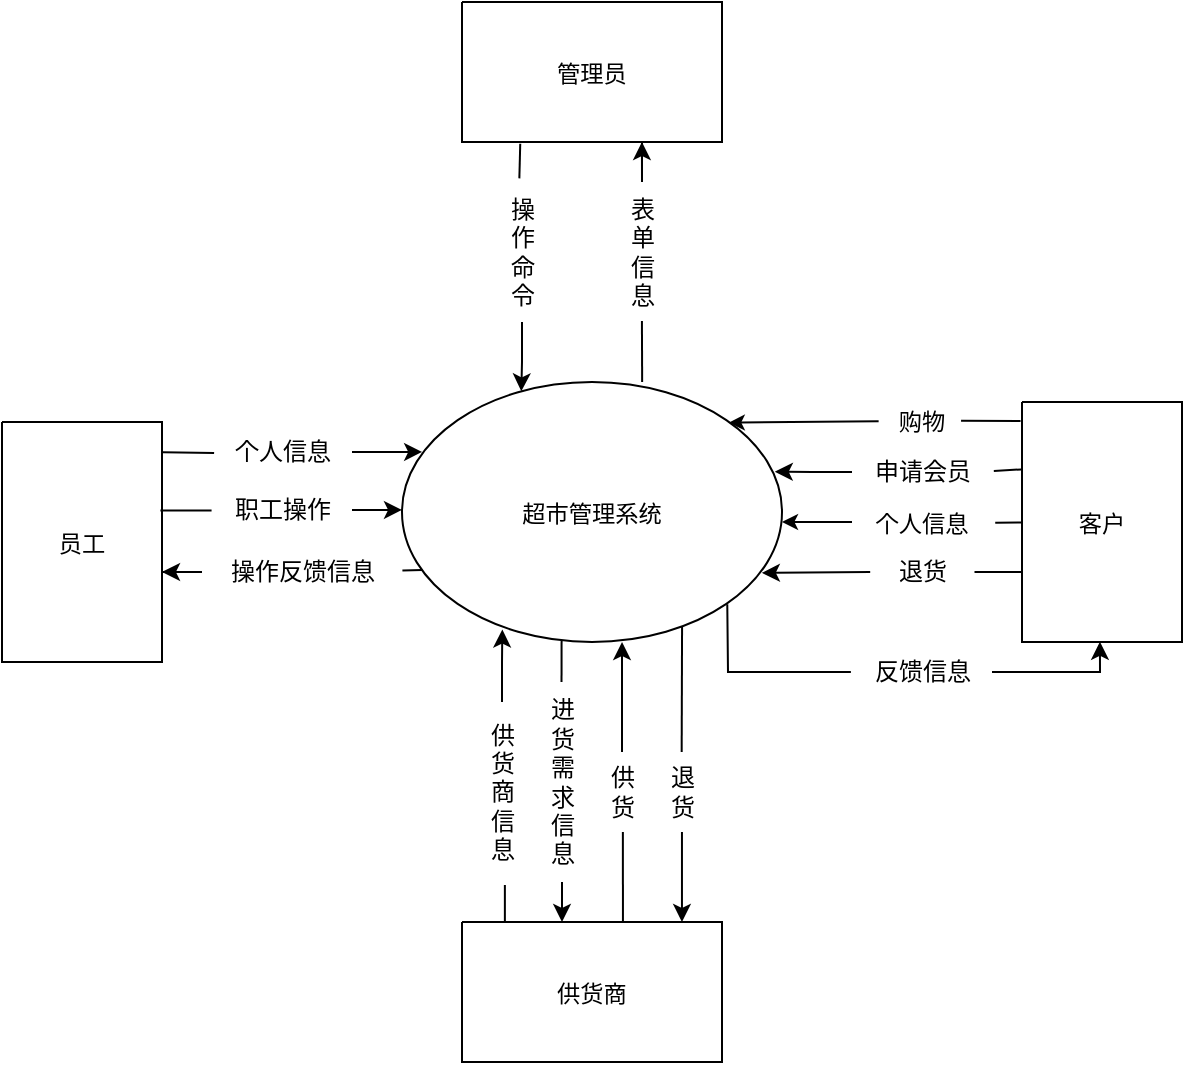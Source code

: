 <mxfile version="20.8.16" type="device" pages="9"><diagram name="环境图（顶层）" id="环境图"><mxGraphModel dx="1276" dy="614" grid="1" gridSize="10" guides="1" tooltips="1" connect="1" arrows="1" fold="1" page="1" pageScale="1" pageWidth="827" pageHeight="1169" math="0" shadow="0"><root><mxCell id="0"/><mxCell id="1" parent="0"/><UserObject label="&lt;div style=&quot;font-size: 1px&quot;&gt;&lt;p style=&quot;align:center;margin-left:0;margin-right:0;margin-top:0px;margin-bottom:0px;text-indent:0;valign:middle;direction:ltr;&quot;&gt;&lt;font style=&quot;font-size:11.64px;font-family:0;color:#000000;direction:ltr;letter-spacing:0px;line-height:120%;opacity:1&quot;&gt;客户&lt;/font&gt;&lt;/p&gt;&lt;/div&gt;" tags="Background" id="2"><mxCell style="verticalAlign=middle;align=center;vsdxID=3;fillColor=#ffffff;gradientColor=none;shape=stencil(nZBRDoQgDERP03+WHsHFe5iISyOCQdT19kIaIxq//Jtp3zTpAFaTaUYNUkwx+F6v1EYD+AUpyRkdKCYFqACrzgf9C352LfuxyWRWg1/yhT/nRE5IsZWuZtCSK8CPeI0e/hF+jV7AJM4PO7KWCyr390bSiNtEtQM=);strokeColor=#000000;spacingTop=-3;spacingBottom=-3;spacingLeft=-3;spacingRight=-3;points=[];labelBackgroundColor=none;rounded=0;html=1;whiteSpace=wrap;" parent="1" vertex="1"><mxGeometry x="660" y="240" width="80" height="120" as="geometry"/></mxCell></UserObject><UserObject label="&lt;div style=&quot;font-size: 1px&quot;&gt;&lt;p style=&quot;align:center;margin-left:0;margin-right:0;margin-top:0px;margin-bottom:0px;text-indent:0;valign:middle;direction:ltr;&quot;&gt;&lt;font style=&quot;font-size:11.64px;font-family:0;color:#000000;direction:ltr;letter-spacing:0px;line-height:120%;opacity:1&quot;&gt;超市管理系统&lt;/font&gt;&lt;/p&gt;&lt;/div&gt;" tags="Background" id="3"><mxCell style="verticalAlign=middle;align=center;vsdxID=2;fillColor=#ffffff;gradientColor=none;shape=stencil(vVHLDsIgEPwajiQI6RfU+h8bu22JCGRB2/69kG1iazx58DazM/vIjjBtmiCi0CplCjecbZ8nYc5Ca+snJJsLEqYTph0C4Ujh4XvmEaqzont41gkL96naodXKrGF6YSfQtUi0OXXDVlqPfJNP6usotUhYbJIUMmQb/GGrAxpRljVycDBuc1hKM2LclX8/7H9nFfB+82Cd45T2+mcspcSRmu4F);strokeColor=#000000;spacingTop=-3;spacingBottom=-3;spacingLeft=-3;spacingRight=-3;points=[];labelBackgroundColor=none;rounded=0;html=1;whiteSpace=wrap;" parent="1" vertex="1"><mxGeometry x="350" y="230" width="190" height="130" as="geometry"/></mxCell></UserObject><UserObject label="&lt;div style=&quot;font-size: 1px&quot;&gt;&lt;p style=&quot;align:center;margin-left:0;margin-right:0;margin-top:0px;margin-bottom:0px;text-indent:0;valign:middle;direction:ltr;&quot;&gt;&lt;font style=&quot;font-size:11.64px;font-family:0;color:#000000;direction:ltr;letter-spacing:0px;line-height:120%;opacity:1&quot;&gt;员工&lt;/font&gt;&lt;/p&gt;&lt;/div&gt;" tags="Background" id="4"><mxCell style="verticalAlign=middle;align=center;vsdxID=19;fillColor=#ffffff;gradientColor=none;shape=stencil(nZBRDoQgDERP03+WHsHFe5iISyOCQdT19kIaIxq//Jtp3zTpAFaTaUYNUkwx+F6v1EYD+AUpyRkdKCYFqACrzgf9C352LfuxyWRWg1/yhT/nRE5IsZWuZtCSK8CPeI0e/hF+jV7AJM4PO7KWCyr390bSiNtEtQM=);strokeColor=#000000;spacingTop=-3;spacingBottom=-3;spacingLeft=-3;spacingRight=-3;points=[];labelBackgroundColor=none;rounded=0;html=1;whiteSpace=wrap;" parent="1" vertex="1"><mxGeometry x="150" y="250" width="80" height="120" as="geometry"/></mxCell></UserObject><mxCell id="34" parent="1" vertex="1"><mxGeometry x="470" y="360" as="geometry"/></mxCell><UserObject label="" tags="Background" id="37"><mxCell style="vsdxID=8;edgeStyle=none;startArrow=none;endArrow=classic;startSize=5;endSize=5;strokeColor=#000000;spacingTop=0;spacingBottom=0;spacingLeft=0;spacingRight=0;verticalAlign=middle;html=1;labelBackgroundColor=#ffffff;rounded=0;exitX=0;exitY=0.5;exitDx=0;exitDy=0;exitPerimeter=0;entryX=1;entryY=0.538;entryDx=0;entryDy=0;entryPerimeter=0;" parent="1" source="14" target="3" edge="1"><mxGeometry relative="1" as="geometry"><mxPoint x="35" y="102" as="offset"/><Array as="points"/></mxGeometry></mxCell></UserObject><UserObject label="" tags="Background" id="38"><mxCell style="vsdxID=7;edgeStyle=none;startArrow=none;endArrow=classic;startSize=5;endSize=5;strokeColor=#000000;spacingTop=0;spacingBottom=0;spacingLeft=0;spacingRight=0;verticalAlign=middle;html=1;labelBackgroundColor=#ffffff;rounded=0;exitX=-0.042;exitY=0.492;exitDx=0;exitDy=0;exitPerimeter=0;entryX=0.86;entryY=0.156;entryDx=0;entryDy=0;entryPerimeter=0;" parent="1" source="13" target="3" edge="1"><mxGeometry relative="1" as="geometry"><mxPoint x="42" y="101" as="offset"/><Array as="points"/></mxGeometry></mxCell></UserObject><mxCell id="44" parent="1" vertex="1"><mxGeometry x="370" y="340" as="geometry"/></mxCell><mxCell id="48RVIf1gZ0MWcFQ-jxV2-56" value="" style="vsdxID=8;edgeStyle=none;startArrow=none;endArrow=none;startSize=5;endSize=5;strokeColor=#000000;spacingTop=0;spacingBottom=0;spacingLeft=0;spacingRight=0;verticalAlign=middle;html=1;labelBackgroundColor=#ffffff;rounded=0;entryX=1.023;entryY=0.511;entryDx=0;entryDy=0;entryPerimeter=0;exitX=0.001;exitY=0.502;exitDx=0;exitDy=0;exitPerimeter=0;" parent="1" source="2" target="14" edge="1"><mxGeometry relative="1" as="geometry"><mxPoint x="35" y="102" as="offset"/><Array as="points"/><mxPoint x="650" y="300" as="sourcePoint"/><mxPoint x="540" y="300" as="targetPoint"/></mxGeometry></mxCell><UserObject label="&lt;div style=&quot;font-size: 1px&quot;&gt;&lt;p style=&quot;align:center;margin-left:0;margin-right:0;margin-top:0px;margin-bottom:0px;text-indent:0;valign:middle;direction:ltr;&quot;&gt;&lt;font style=&quot;font-size:11.64px;font-family:0;color:#000000;direction:ltr;letter-spacing:0px;line-height:120%;opacity:1&quot;&gt;个人信息&lt;/font&gt;&lt;/p&gt;&lt;/div&gt;" tags="Background" id="14"><mxCell style="verticalAlign=middle;align=center;vsdxID=37;fillColor=none;gradientColor=none;shape=stencil(nZBRDoQgDERP03+WHsHFe5iISyOCQdT19kIaIxq//Jtp3zTpAFaTaUYNUkwx+F6v1EYD+AUpyRkdKCYFqACrzgf9C352LfuxyWRWg1/yhT/nRE5IsZWuZtCSK8CPeI0e/hF+jV7AJM4PO7KWCyr390bSiNtEtQM=);strokeColor=none;spacingTop=-3;spacingBottom=-3;spacingLeft=-3;spacingRight=-3;points=[];labelBackgroundColor=none;rounded=0;html=1;whiteSpace=wrap;" parent="1" vertex="1"><mxGeometry x="575" y="285" width="70" height="30" as="geometry"/></mxCell></UserObject><mxCell id="48RVIf1gZ0MWcFQ-jxV2-57" value="" style="vsdxID=7;edgeStyle=none;startArrow=none;endArrow=none;startSize=5;endSize=5;strokeColor=#000000;spacingTop=0;spacingBottom=0;spacingLeft=0;spacingRight=0;verticalAlign=middle;html=1;labelBackgroundColor=#ffffff;rounded=0;entryX=0.988;entryY=0.484;entryDx=0;entryDy=0;entryPerimeter=0;exitX=-0.009;exitY=0.079;exitDx=0;exitDy=0;exitPerimeter=0;" parent="1" source="2" target="13" edge="1"><mxGeometry relative="1" as="geometry"><mxPoint x="42" y="101" as="offset"/><Array as="points"/><mxPoint x="660" y="259" as="sourcePoint"/><mxPoint x="575" y="260" as="targetPoint"/></mxGeometry></mxCell><UserObject label="&lt;div style=&quot;&quot;&gt;&lt;p style=&quot;margin: 0px; text-indent: 0px; direction: ltr;&quot;&gt;&lt;span style=&quot;font-size: 11.64px;&quot;&gt;购物&lt;/span&gt;&lt;/p&gt;&lt;/div&gt;" tags="Background" id="13"><mxCell style="verticalAlign=middle;align=center;vsdxID=36;fillColor=none;gradientColor=none;shape=stencil(nZBRDoQgDERP03+WHsHFe5iISyOCQdT19kIaIxq//Jtp3zTpAFaTaUYNUkwx+F6v1EYD+AUpyRkdKCYFqACrzgf9C352LfuxyWRWg1/yhT/nRE5IsZWuZtCSK8CPeI0e/hF+jV7AJM4PO7KWCyr390bSiNtEtQM=);strokeColor=none;spacingTop=-3;spacingBottom=-3;spacingLeft=-3;spacingRight=-3;points=[];labelBackgroundColor=none;rounded=0;html=1;whiteSpace=wrap;" parent="1" vertex="1"><mxGeometry x="590" y="230" width="40" height="40" as="geometry"/></mxCell></UserObject><mxCell id="48RVIf1gZ0MWcFQ-jxV2-59" value="退货" style="text;html=1;align=center;verticalAlign=middle;resizable=0;points=[];autosize=1;strokeColor=none;fillColor=none;" parent="1" vertex="1"><mxGeometry x="585" y="310" width="50" height="30" as="geometry"/></mxCell><mxCell id="48RVIf1gZ0MWcFQ-jxV2-60" value="" style="endArrow=none;html=1;rounded=0;exitX=1.025;exitY=0.5;exitDx=0;exitDy=0;exitPerimeter=0;entryX=0;entryY=0.708;entryDx=0;entryDy=0;entryPerimeter=0;" parent="1" source="48RVIf1gZ0MWcFQ-jxV2-59" target="2" edge="1"><mxGeometry width="50" height="50" relative="1" as="geometry"><mxPoint x="640" y="350" as="sourcePoint"/><mxPoint x="690" y="300" as="targetPoint"/></mxGeometry></mxCell><mxCell id="48RVIf1gZ0MWcFQ-jxV2-61" value="" style="endArrow=classic;html=1;rounded=0;exitX=-0.018;exitY=0.5;exitDx=0;exitDy=0;exitPerimeter=0;entryX=0.947;entryY=0.734;entryDx=0;entryDy=0;entryPerimeter=0;" parent="1" source="48RVIf1gZ0MWcFQ-jxV2-59" target="3" edge="1"><mxGeometry width="50" height="50" relative="1" as="geometry"><mxPoint x="640" y="350" as="sourcePoint"/><mxPoint x="690" y="300" as="targetPoint"/></mxGeometry></mxCell><mxCell id="48RVIf1gZ0MWcFQ-jxV2-65" style="edgeStyle=orthogonalEdgeStyle;rounded=0;orthogonalLoop=1;jettySize=auto;html=1;entryX=0.981;entryY=0.345;entryDx=0;entryDy=0;entryPerimeter=0;" parent="1" source="48RVIf1gZ0MWcFQ-jxV2-63" target="3" edge="1"><mxGeometry relative="1" as="geometry"/></mxCell><mxCell id="48RVIf1gZ0MWcFQ-jxV2-63" value="申请会员" style="text;html=1;align=center;verticalAlign=middle;resizable=0;points=[];autosize=1;strokeColor=none;fillColor=none;" parent="1" vertex="1"><mxGeometry x="575" y="260" width="70" height="30" as="geometry"/></mxCell><mxCell id="48RVIf1gZ0MWcFQ-jxV2-64" value="" style="endArrow=none;html=1;rounded=0;exitX=1.013;exitY=0.484;exitDx=0;exitDy=0;exitPerimeter=0;entryX=-0.006;entryY=0.281;entryDx=0;entryDy=0;entryPerimeter=0;" parent="1" source="48RVIf1gZ0MWcFQ-jxV2-63" target="2" edge="1"><mxGeometry width="50" height="50" relative="1" as="geometry"><mxPoint x="630" y="360" as="sourcePoint"/><mxPoint x="680" y="310" as="targetPoint"/></mxGeometry></mxCell><mxCell id="48RVIf1gZ0MWcFQ-jxV2-68" style="edgeStyle=orthogonalEdgeStyle;rounded=0;orthogonalLoop=1;jettySize=auto;html=1;entryX=0.487;entryY=0.999;entryDx=0;entryDy=0;entryPerimeter=0;" parent="1" source="48RVIf1gZ0MWcFQ-jxV2-66" target="2" edge="1"><mxGeometry relative="1" as="geometry"><Array as="points"><mxPoint x="699" y="375"/></Array></mxGeometry></mxCell><mxCell id="48RVIf1gZ0MWcFQ-jxV2-66" value="反馈信息" style="text;html=1;align=center;verticalAlign=middle;resizable=0;points=[];autosize=1;strokeColor=none;fillColor=none;" parent="1" vertex="1"><mxGeometry x="575" y="360" width="70" height="30" as="geometry"/></mxCell><mxCell id="48RVIf1gZ0MWcFQ-jxV2-69" value="" style="endArrow=none;html=1;rounded=0;exitX=0.856;exitY=0.855;exitDx=0;exitDy=0;exitPerimeter=0;entryX=-0.008;entryY=0.498;entryDx=0;entryDy=0;entryPerimeter=0;" parent="1" source="3" target="48RVIf1gZ0MWcFQ-jxV2-66" edge="1"><mxGeometry width="50" height="50" relative="1" as="geometry"><mxPoint x="630" y="360" as="sourcePoint"/><mxPoint x="550" y="380" as="targetPoint"/><Array as="points"><mxPoint x="513" y="375"/></Array></mxGeometry></mxCell><mxCell id="48RVIf1gZ0MWcFQ-jxV2-72" style="edgeStyle=orthogonalEdgeStyle;rounded=0;orthogonalLoop=1;jettySize=auto;html=1;entryX=0.053;entryY=0.269;entryDx=0;entryDy=0;entryPerimeter=0;" parent="1" source="48RVIf1gZ0MWcFQ-jxV2-70" target="3" edge="1"><mxGeometry relative="1" as="geometry"/></mxCell><mxCell id="48RVIf1gZ0MWcFQ-jxV2-70" value="个人信息" style="text;html=1;align=center;verticalAlign=middle;resizable=0;points=[];autosize=1;strokeColor=none;fillColor=none;" parent="1" vertex="1"><mxGeometry x="255" y="250" width="70" height="30" as="geometry"/></mxCell><mxCell id="48RVIf1gZ0MWcFQ-jxV2-71" value="" style="endArrow=none;html=1;rounded=0;exitX=1.006;exitY=0.126;exitDx=0;exitDy=0;exitPerimeter=0;entryX=0.015;entryY=0.515;entryDx=0;entryDy=0;entryPerimeter=0;" parent="1" source="4" target="48RVIf1gZ0MWcFQ-jxV2-70" edge="1"><mxGeometry width="50" height="50" relative="1" as="geometry"><mxPoint x="350" y="340" as="sourcePoint"/><mxPoint x="400" y="290" as="targetPoint"/></mxGeometry></mxCell><mxCell id="48RVIf1gZ0MWcFQ-jxV2-77" style="edgeStyle=orthogonalEdgeStyle;rounded=0;orthogonalLoop=1;jettySize=auto;html=1;entryX=0;entryY=0.492;entryDx=0;entryDy=0;entryPerimeter=0;" parent="1" source="48RVIf1gZ0MWcFQ-jxV2-73" target="3" edge="1"><mxGeometry relative="1" as="geometry"/></mxCell><mxCell id="48RVIf1gZ0MWcFQ-jxV2-73" value="职工操作" style="text;html=1;align=center;verticalAlign=middle;resizable=0;points=[];autosize=1;strokeColor=none;fillColor=none;" parent="1" vertex="1"><mxGeometry x="255" y="279" width="70" height="30" as="geometry"/></mxCell><mxCell id="48RVIf1gZ0MWcFQ-jxV2-74" value="" style="endArrow=none;html=1;rounded=0;exitX=0.99;exitY=0.369;exitDx=0;exitDy=0;exitPerimeter=0;entryX=-0.003;entryY=0.507;entryDx=0;entryDy=0;entryPerimeter=0;" parent="1" source="4" target="48RVIf1gZ0MWcFQ-jxV2-73" edge="1"><mxGeometry width="50" height="50" relative="1" as="geometry"><mxPoint x="350" y="340" as="sourcePoint"/><mxPoint x="400" y="290" as="targetPoint"/></mxGeometry></mxCell><mxCell id="48RVIf1gZ0MWcFQ-jxV2-81" style="edgeStyle=orthogonalEdgeStyle;rounded=0;orthogonalLoop=1;jettySize=auto;html=1;entryX=1;entryY=0.625;entryDx=0;entryDy=0;entryPerimeter=0;" parent="1" source="48RVIf1gZ0MWcFQ-jxV2-78" target="4" edge="1"><mxGeometry relative="1" as="geometry"/></mxCell><mxCell id="48RVIf1gZ0MWcFQ-jxV2-78" value="操作反馈信息" style="text;html=1;align=center;verticalAlign=middle;resizable=0;points=[];autosize=1;strokeColor=none;fillColor=none;" parent="1" vertex="1"><mxGeometry x="250" y="310" width="100" height="30" as="geometry"/></mxCell><mxCell id="48RVIf1gZ0MWcFQ-jxV2-79" value="" style="endArrow=none;html=1;rounded=0;exitX=0.053;exitY=0.723;exitDx=0;exitDy=0;exitPerimeter=0;entryX=1.002;entryY=0.477;entryDx=0;entryDy=0;entryPerimeter=0;" parent="1" source="3" target="48RVIf1gZ0MWcFQ-jxV2-78" edge="1"><mxGeometry width="50" height="50" relative="1" as="geometry"><mxPoint x="350" y="340" as="sourcePoint"/><mxPoint x="400" y="290" as="targetPoint"/></mxGeometry></mxCell><UserObject label="&lt;div style=&quot;font-size: 1px&quot;&gt;&lt;p style=&quot;align:center;margin-left:0;margin-right:0;margin-top:0px;margin-bottom:0px;text-indent:0;valign:middle;direction:ltr;&quot;&gt;&lt;font style=&quot;font-size:11.64px;font-family:0;color:#000000;direction:ltr;letter-spacing:0px;line-height:120%;opacity:1&quot;&gt;管理员&lt;/font&gt;&lt;/p&gt;&lt;/div&gt;" tags="Background" id="48RVIf1gZ0MWcFQ-jxV2-82"><mxCell style="verticalAlign=middle;align=center;vsdxID=19;fillColor=#ffffff;gradientColor=none;shape=stencil(nZBRDoQgDERP03+WHsHFe5iISyOCQdT19kIaIxq//Jtp3zTpAFaTaUYNUkwx+F6v1EYD+AUpyRkdKCYFqACrzgf9C352LfuxyWRWg1/yhT/nRE5IsZWuZtCSK8CPeI0e/hF+jV7AJM4PO7KWCyr390bSiNtEtQM=);strokeColor=#000000;spacingTop=-3;spacingBottom=-3;spacingLeft=-3;spacingRight=-3;points=[];labelBackgroundColor=none;rounded=0;html=1;whiteSpace=wrap;" parent="1" vertex="1"><mxGeometry x="380" y="40" width="130" height="70" as="geometry"/></mxCell></UserObject><mxCell id="48RVIf1gZ0MWcFQ-jxV2-85" style="edgeStyle=orthogonalEdgeStyle;rounded=0;orthogonalLoop=1;jettySize=auto;html=1;entryX=0.314;entryY=0.036;entryDx=0;entryDy=0;entryPerimeter=0;" parent="1" source="48RVIf1gZ0MWcFQ-jxV2-83" target="3" edge="1"><mxGeometry relative="1" as="geometry"/></mxCell><mxCell id="48RVIf1gZ0MWcFQ-jxV2-83" value="操&lt;br&gt;作&lt;br&gt;命&lt;br&gt;令" style="text;html=1;align=center;verticalAlign=middle;resizable=0;points=[];autosize=1;strokeColor=none;fillColor=none;" parent="1" vertex="1"><mxGeometry x="390" y="130" width="40" height="70" as="geometry"/></mxCell><mxCell id="48RVIf1gZ0MWcFQ-jxV2-84" value="" style="endArrow=none;html=1;rounded=0;exitX=0.467;exitY=-0.026;exitDx=0;exitDy=0;exitPerimeter=0;entryX=0.224;entryY=1.012;entryDx=0;entryDy=0;entryPerimeter=0;" parent="1" source="48RVIf1gZ0MWcFQ-jxV2-83" target="48RVIf1gZ0MWcFQ-jxV2-82" edge="1"><mxGeometry width="50" height="50" relative="1" as="geometry"><mxPoint x="440" y="200" as="sourcePoint"/><mxPoint x="490" y="150" as="targetPoint"/></mxGeometry></mxCell><mxCell id="48RVIf1gZ0MWcFQ-jxV2-88" style="edgeStyle=orthogonalEdgeStyle;rounded=0;orthogonalLoop=1;jettySize=auto;html=1;entryX=0.692;entryY=1;entryDx=0;entryDy=0;entryPerimeter=0;" parent="1" source="48RVIf1gZ0MWcFQ-jxV2-86" target="48RVIf1gZ0MWcFQ-jxV2-82" edge="1"><mxGeometry relative="1" as="geometry"/></mxCell><mxCell id="48RVIf1gZ0MWcFQ-jxV2-86" value="表&lt;br&gt;单&lt;br&gt;信&lt;br&gt;息" style="text;html=1;align=center;verticalAlign=middle;resizable=0;points=[];autosize=1;strokeColor=none;fillColor=none;" parent="1" vertex="1"><mxGeometry x="450" y="130" width="40" height="70" as="geometry"/></mxCell><mxCell id="48RVIf1gZ0MWcFQ-jxV2-87" value="" style="endArrow=none;html=1;rounded=0;exitX=0.499;exitY=0.993;exitDx=0;exitDy=0;exitPerimeter=0;entryX=0.632;entryY=0;entryDx=0;entryDy=0;entryPerimeter=0;" parent="1" source="48RVIf1gZ0MWcFQ-jxV2-86" target="3" edge="1"><mxGeometry width="50" height="50" relative="1" as="geometry"><mxPoint x="440" y="180" as="sourcePoint"/><mxPoint x="490" y="130" as="targetPoint"/></mxGeometry></mxCell><UserObject label="&lt;div style=&quot;font-size: 1px&quot;&gt;&lt;p style=&quot;align:center;margin-left:0;margin-right:0;margin-top:0px;margin-bottom:0px;text-indent:0;valign:middle;direction:ltr;&quot;&gt;&lt;font style=&quot;font-size:11.64px;font-family:0;color:#000000;direction:ltr;letter-spacing:0px;line-height:120%;opacity:1&quot;&gt;供货商&lt;/font&gt;&lt;/p&gt;&lt;/div&gt;" tags="Background" id="48RVIf1gZ0MWcFQ-jxV2-89"><mxCell style="verticalAlign=middle;align=center;vsdxID=19;fillColor=#ffffff;gradientColor=none;shape=stencil(nZBRDoQgDERP03+WHsHFe5iISyOCQdT19kIaIxq//Jtp3zTpAFaTaUYNUkwx+F6v1EYD+AUpyRkdKCYFqACrzgf9C352LfuxyWRWg1/yhT/nRE5IsZWuZtCSK8CPeI0e/hF+jV7AJM4PO7KWCyr390bSiNtEtQM=);strokeColor=#000000;spacingTop=-3;spacingBottom=-3;spacingLeft=-3;spacingRight=-3;points=[];labelBackgroundColor=none;rounded=0;html=1;whiteSpace=wrap;" parent="1" vertex="1"><mxGeometry x="380" y="500" width="130" height="70" as="geometry"/></mxCell></UserObject><mxCell id="48RVIf1gZ0MWcFQ-jxV2-98" style="edgeStyle=orthogonalEdgeStyle;rounded=0;orthogonalLoop=1;jettySize=auto;html=1;entryX=0.264;entryY=0.952;entryDx=0;entryDy=0;entryPerimeter=0;" parent="1" source="48RVIf1gZ0MWcFQ-jxV2-90" target="3" edge="1"><mxGeometry relative="1" as="geometry"/></mxCell><mxCell id="48RVIf1gZ0MWcFQ-jxV2-90" value="供&lt;br&gt;货&lt;br&gt;商&lt;br&gt;信&lt;br&gt;息" style="text;html=1;align=center;verticalAlign=middle;resizable=0;points=[];autosize=1;strokeColor=none;fillColor=none;" parent="1" vertex="1"><mxGeometry x="380" y="390" width="40" height="90" as="geometry"/></mxCell><mxCell id="48RVIf1gZ0MWcFQ-jxV2-91" value="" style="endArrow=none;html=1;rounded=0;exitX=0.536;exitY=1.017;exitDx=0;exitDy=0;exitPerimeter=0;entryX=0.165;entryY=-0.006;entryDx=0;entryDy=0;entryPerimeter=0;" parent="1" source="48RVIf1gZ0MWcFQ-jxV2-90" target="48RVIf1gZ0MWcFQ-jxV2-89" edge="1"><mxGeometry width="50" height="50" relative="1" as="geometry"><mxPoint x="440" y="470" as="sourcePoint"/><mxPoint x="490" y="420" as="targetPoint"/></mxGeometry></mxCell><mxCell id="48RVIf1gZ0MWcFQ-jxV2-100" style="edgeStyle=orthogonalEdgeStyle;rounded=0;orthogonalLoop=1;jettySize=auto;html=1;entryX=0.385;entryY=0;entryDx=0;entryDy=0;entryPerimeter=0;" parent="1" source="48RVIf1gZ0MWcFQ-jxV2-95" target="48RVIf1gZ0MWcFQ-jxV2-89" edge="1"><mxGeometry relative="1" as="geometry"/></mxCell><mxCell id="48RVIf1gZ0MWcFQ-jxV2-95" value="进&lt;br&gt;货&lt;br&gt;需&lt;br&gt;求&lt;br&gt;信&lt;br&gt;息" style="text;html=1;align=center;verticalAlign=middle;resizable=0;points=[];autosize=1;strokeColor=none;fillColor=none;" parent="1" vertex="1"><mxGeometry x="410" y="380" width="40" height="100" as="geometry"/></mxCell><mxCell id="48RVIf1gZ0MWcFQ-jxV2-102" style="edgeStyle=orthogonalEdgeStyle;rounded=0;orthogonalLoop=1;jettySize=auto;html=1;entryX=0.579;entryY=1;entryDx=0;entryDy=0;entryPerimeter=0;" parent="1" source="48RVIf1gZ0MWcFQ-jxV2-96" target="3" edge="1"><mxGeometry relative="1" as="geometry"/></mxCell><mxCell id="48RVIf1gZ0MWcFQ-jxV2-96" value="供&lt;br&gt;货" style="text;html=1;align=center;verticalAlign=middle;resizable=0;points=[];autosize=1;strokeColor=none;fillColor=none;" parent="1" vertex="1"><mxGeometry x="440" y="415" width="40" height="40" as="geometry"/></mxCell><mxCell id="48RVIf1gZ0MWcFQ-jxV2-104" style="edgeStyle=orthogonalEdgeStyle;rounded=0;orthogonalLoop=1;jettySize=auto;html=1;entryX=0.846;entryY=0;entryDx=0;entryDy=0;entryPerimeter=0;" parent="1" source="48RVIf1gZ0MWcFQ-jxV2-97" target="48RVIf1gZ0MWcFQ-jxV2-89" edge="1"><mxGeometry relative="1" as="geometry"/></mxCell><mxCell id="48RVIf1gZ0MWcFQ-jxV2-97" value="退&lt;br&gt;货" style="text;html=1;align=center;verticalAlign=middle;resizable=0;points=[];autosize=1;strokeColor=none;fillColor=none;" parent="1" vertex="1"><mxGeometry x="470" y="415" width="40" height="40" as="geometry"/></mxCell><mxCell id="48RVIf1gZ0MWcFQ-jxV2-101" value="" style="endArrow=none;html=1;rounded=0;exitX=0.494;exitY=0;exitDx=0;exitDy=0;exitPerimeter=0;entryX=0.42;entryY=0.994;entryDx=0;entryDy=0;entryPerimeter=0;" parent="1" source="48RVIf1gZ0MWcFQ-jxV2-95" target="3" edge="1"><mxGeometry width="50" height="50" relative="1" as="geometry"><mxPoint x="400" y="440" as="sourcePoint"/><mxPoint x="430" y="360" as="targetPoint"/></mxGeometry></mxCell><mxCell id="48RVIf1gZ0MWcFQ-jxV2-103" value="" style="endArrow=none;html=1;rounded=0;exitX=0.511;exitY=1;exitDx=0;exitDy=0;exitPerimeter=0;entryX=0.619;entryY=-0.004;entryDx=0;entryDy=0;entryPerimeter=0;" parent="1" source="48RVIf1gZ0MWcFQ-jxV2-96" target="48RVIf1gZ0MWcFQ-jxV2-89" edge="1"><mxGeometry width="50" height="50" relative="1" as="geometry"><mxPoint x="460" y="460" as="sourcePoint"/><mxPoint x="500" y="420" as="targetPoint"/></mxGeometry></mxCell><mxCell id="48RVIf1gZ0MWcFQ-jxV2-105" value="" style="endArrow=none;html=1;rounded=0;exitX=0.496;exitY=0;exitDx=0;exitDy=0;exitPerimeter=0;entryX=0.737;entryY=0.941;entryDx=0;entryDy=0;entryPerimeter=0;" parent="1" source="48RVIf1gZ0MWcFQ-jxV2-97" target="3" edge="1"><mxGeometry width="50" height="50" relative="1" as="geometry"><mxPoint x="470" y="410" as="sourcePoint"/><mxPoint x="520" y="360" as="targetPoint"/></mxGeometry></mxCell></root></mxGraphModel></diagram><diagram name="已过期第一层" id="第一层"><mxGraphModel dx="1823" dy="877" grid="1" gridSize="10" guides="1" tooltips="1" connect="1" arrows="1" fold="1" page="1" pageScale="1" pageWidth="827" pageHeight="1169" math="0" shadow="0"><root><mxCell id="0"/><mxCell id="1" parent="0"/><mxCell id="wrl7_Zj1sseN2yo1BduY-84" value="&lt;p class=&quot;MsoNormal&quot;&gt;商品管理系统&lt;/p&gt;" style="ellipse;whiteSpace=wrap;html=1;" parent="1" vertex="1"><mxGeometry x="280" y="200" width="120" height="80" as="geometry"/></mxCell><mxCell id="Fyptzoa6bE8RjymEWkv9-1" style="edgeStyle=orthogonalEdgeStyle;rounded=0;orthogonalLoop=1;jettySize=auto;html=1;exitX=1;exitY=1;exitDx=0;exitDy=0;entryX=0.215;entryY=0.996;entryDx=0;entryDy=0;entryPerimeter=0;" parent="1" source="wrl7_Zj1sseN2yo1BduY-85" target="LhRndCyT5gUvYB2PNC5S-1" edge="1"><mxGeometry relative="1" as="geometry"><Array as="points"><mxPoint x="382" y="565"/><mxPoint x="520" y="565"/><mxPoint x="520" y="545"/></Array></mxGeometry></mxCell><mxCell id="KfZiQJafhPYQxAvalfDM-1" style="edgeStyle=orthogonalEdgeStyle;rounded=0;orthogonalLoop=1;jettySize=auto;html=1;exitX=0;exitY=1;exitDx=0;exitDy=0;entryX=0.899;entryY=1.009;entryDx=0;entryDy=0;entryPerimeter=0;" parent="1" source="wrl7_Zj1sseN2yo1BduY-85" target="_NWcy2Am-7M4TeAimB4c-6" edge="1"><mxGeometry relative="1" as="geometry"><Array as="points"><mxPoint x="298" y="560"/><mxPoint x="101" y="560"/></Array></mxGeometry></mxCell><mxCell id="wrl7_Zj1sseN2yo1BduY-85" value="&lt;p class=&quot;MsoNormal&quot;&gt;进货及销售管理&lt;/p&gt;" style="ellipse;whiteSpace=wrap;html=1;" parent="1" vertex="1"><mxGeometry x="280" y="480" width="120" height="80" as="geometry"/></mxCell><mxCell id="bXK8tZFequkQ88VklndF-15" style="edgeStyle=orthogonalEdgeStyle;rounded=0;orthogonalLoop=1;jettySize=auto;html=1;exitX=0.5;exitY=0;exitDx=0;exitDy=0;entryX=0.5;entryY=0;entryDx=0;entryDy=0;" parent="1" source="wrl7_Zj1sseN2yo1BduY-86" target="wrl7_Zj1sseN2yo1BduY-85" edge="1"><mxGeometry relative="1" as="geometry"><Array as="points"><mxPoint x="720" y="450"/><mxPoint x="340" y="450"/></Array></mxGeometry></mxCell><mxCell id="L-ip_mkQDu4VFotf4eTG-3" style="edgeStyle=orthogonalEdgeStyle;rounded=0;orthogonalLoop=1;jettySize=auto;html=1;exitX=1;exitY=0;exitDx=0;exitDy=0;entryX=0.75;entryY=0;entryDx=0;entryDy=0;" parent="1" source="wrl7_Zj1sseN2yo1BduY-86" target="1WWncJ8vf1pUeS5aIxnJ-1" edge="1"><mxGeometry relative="1" as="geometry"><Array as="points"><mxPoint x="920" y="492"/><mxPoint x="920" y="100"/><mxPoint x="538" y="100"/></Array></mxGeometry></mxCell><mxCell id="wrl7_Zj1sseN2yo1BduY-86" value="&lt;p class=&quot;MsoNormal&quot;&gt;会员管理&lt;/p&gt;" style="ellipse;whiteSpace=wrap;html=1;" parent="1" vertex="1"><mxGeometry x="660" y="480" width="120" height="80" as="geometry"/></mxCell><mxCell id="wrl7_Zj1sseN2yo1BduY-87" value="&lt;p class=&quot;MsoNormal&quot;&gt;员工管理&lt;/p&gt;" style="ellipse;whiteSpace=wrap;html=1;" parent="1" vertex="1"><mxGeometry x="640" y="200" width="120" height="80" as="geometry"/></mxCell><mxCell id="wrl7_Zj1sseN2yo1BduY-88" value="商品库存信息" style="shape=partialRectangle;whiteSpace=wrap;html=1;left=0;right=0;fillColor=none;" parent="1" vertex="1"><mxGeometry x="300" y="120" width="80" height="40" as="geometry"/></mxCell><mxCell id="wrl7_Zj1sseN2yo1BduY-89" value="" style="endArrow=classic;html=1;rounded=0;exitX=0.329;exitY=0.033;exitDx=0;exitDy=0;exitPerimeter=0;entryX=0.25;entryY=1;entryDx=0;entryDy=0;" parent="1" source="wrl7_Zj1sseN2yo1BduY-84" target="wrl7_Zj1sseN2yo1BduY-88" edge="1"><mxGeometry width="50" height="50" relative="1" as="geometry"><mxPoint x="440" y="260" as="sourcePoint"/><mxPoint x="490" y="210" as="targetPoint"/></mxGeometry></mxCell><mxCell id="wrl7_Zj1sseN2yo1BduY-90" value="" style="endArrow=classic;html=1;rounded=0;exitX=0.75;exitY=1;exitDx=0;exitDy=0;entryX=0.665;entryY=0.041;entryDx=0;entryDy=0;entryPerimeter=0;" parent="1" source="wrl7_Zj1sseN2yo1BduY-88" target="wrl7_Zj1sseN2yo1BduY-84" edge="1"><mxGeometry width="50" height="50" relative="1" as="geometry"><mxPoint x="340" y="240" as="sourcePoint"/><mxPoint x="390" y="190" as="targetPoint"/></mxGeometry></mxCell><mxCell id="hroojev0Wbak2cjpXkZT-1" style="edgeStyle=orthogonalEdgeStyle;rounded=0;orthogonalLoop=1;jettySize=auto;html=1;exitX=0;exitY=0.25;exitDx=0;exitDy=0;entryX=0.976;entryY=0.349;entryDx=0;entryDy=0;entryPerimeter=0;" parent="1" source="LhRndCyT5gUvYB2PNC5S-1" target="wrl7_Zj1sseN2yo1BduY-85" edge="1"><mxGeometry relative="1" as="geometry"/></mxCell><mxCell id="u82BaVA7V6x-5K5zWgGD-1" style="edgeStyle=orthogonalEdgeStyle;rounded=0;orthogonalLoop=1;jettySize=auto;html=1;exitX=0.75;exitY=0;exitDx=0;exitDy=0;entryX=0;entryY=0;entryDx=0;entryDy=0;" parent="1" source="LhRndCyT5gUvYB2PNC5S-1" target="wrl7_Zj1sseN2yo1BduY-86" edge="1"><mxGeometry relative="1" as="geometry"><Array as="points"><mxPoint x="568" y="475"/><mxPoint x="678" y="475"/></Array></mxGeometry></mxCell><mxCell id="M29XMXIgHv3jGS1HPEIl-1" style="edgeStyle=orthogonalEdgeStyle;rounded=0;orthogonalLoop=1;jettySize=auto;html=1;exitX=0;exitY=0.75;exitDx=0;exitDy=0;entryX=0.983;entryY=0.662;entryDx=0;entryDy=0;entryPerimeter=0;" parent="1" source="LhRndCyT5gUvYB2PNC5S-1" target="wrl7_Zj1sseN2yo1BduY-85" edge="1"><mxGeometry relative="1" as="geometry"/></mxCell><mxCell id="LhRndCyT5gUvYB2PNC5S-1" value="客户" style="rounded=0;whiteSpace=wrap;html=1;" parent="1" vertex="1"><mxGeometry x="500" y="495" width="90" height="50" as="geometry"/></mxCell><mxCell id="LhRndCyT5gUvYB2PNC5S-2" value="" style="endArrow=classic;html=1;rounded=0;entryX=0.021;entryY=0.347;entryDx=0;entryDy=0;entryPerimeter=0;exitX=1;exitY=0.25;exitDx=0;exitDy=0;" parent="1" source="LhRndCyT5gUvYB2PNC5S-1" target="wrl7_Zj1sseN2yo1BduY-86" edge="1"><mxGeometry width="50" height="50" relative="1" as="geometry"><mxPoint x="520" y="550" as="sourcePoint"/><mxPoint x="570" y="500" as="targetPoint"/></mxGeometry></mxCell><mxCell id="LhRndCyT5gUvYB2PNC5S-3" value="个人信息" style="text;html=1;align=center;verticalAlign=middle;resizable=0;points=[];autosize=1;strokeColor=none;fillColor=none;" parent="1" vertex="1"><mxGeometry x="590" y="486" width="70" height="30" as="geometry"/></mxCell><mxCell id="wb9Zdh06HIKofcA_u3XZ-1" value="" style="endArrow=classic;html=1;rounded=0;entryX=1;entryY=0.75;entryDx=0;entryDy=0;exitX=0.019;exitY=0.652;exitDx=0;exitDy=0;exitPerimeter=0;" parent="1" source="wrl7_Zj1sseN2yo1BduY-86" target="LhRndCyT5gUvYB2PNC5S-1" edge="1"><mxGeometry width="50" height="50" relative="1" as="geometry"><mxPoint x="650" y="550" as="sourcePoint"/><mxPoint x="770" y="490" as="targetPoint"/></mxGeometry></mxCell><mxCell id="wb9Zdh06HIKofcA_u3XZ-2" value="会员信息" style="text;html=1;align=center;verticalAlign=middle;resizable=0;points=[];autosize=1;strokeColor=none;fillColor=none;" parent="1" vertex="1"><mxGeometry x="590" y="511" width="70" height="30" as="geometry"/></mxCell><mxCell id="wb9Zdh06HIKofcA_u3XZ-4" value="会员信息" style="shape=partialRectangle;whiteSpace=wrap;html=1;left=0;right=0;fillColor=none;" parent="1" vertex="1"><mxGeometry x="680" y="610" width="80" height="40" as="geometry"/></mxCell><mxCell id="wb9Zdh06HIKofcA_u3XZ-5" value="" style="endArrow=classic;html=1;rounded=0;exitX=0.25;exitY=0;exitDx=0;exitDy=0;entryX=0.331;entryY=0.977;entryDx=0;entryDy=0;entryPerimeter=0;" parent="1" source="wb9Zdh06HIKofcA_u3XZ-4" target="wrl7_Zj1sseN2yo1BduY-86" edge="1"><mxGeometry width="50" height="50" relative="1" as="geometry"><mxPoint x="680" y="609.32" as="sourcePoint"/><mxPoint x="680.52" y="556.68" as="targetPoint"/></mxGeometry></mxCell><mxCell id="wb9Zdh06HIKofcA_u3XZ-6" value="" style="endArrow=classic;html=1;rounded=0;entryX=0.75;entryY=0;entryDx=0;entryDy=0;exitX=0.667;exitY=0.966;exitDx=0;exitDy=0;exitPerimeter=0;" parent="1" source="wrl7_Zj1sseN2yo1BduY-86" target="wb9Zdh06HIKofcA_u3XZ-4" edge="1"><mxGeometry width="50" height="50" relative="1" as="geometry"><mxPoint x="750" y="570" as="sourcePoint"/><mxPoint x="826.8" y="611.28" as="targetPoint"/></mxGeometry></mxCell><mxCell id="hroojev0Wbak2cjpXkZT-2" value="购物" style="text;html=1;align=center;verticalAlign=middle;resizable=0;points=[];autosize=1;strokeColor=none;fillColor=none;" parent="1" vertex="1"><mxGeometry x="413.5" y="486" width="50" height="30" as="geometry"/></mxCell><mxCell id="u82BaVA7V6x-5K5zWgGD-2" value="申请会员" style="text;html=1;align=center;verticalAlign=middle;resizable=0;points=[];autosize=1;strokeColor=none;fillColor=none;" parent="1" vertex="1"><mxGeometry x="590" y="453" width="70" height="30" as="geometry"/></mxCell><mxCell id="M29XMXIgHv3jGS1HPEIl-2" value="退货" style="text;html=1;align=center;verticalAlign=middle;resizable=0;points=[];autosize=1;strokeColor=none;fillColor=none;" parent="1" vertex="1"><mxGeometry x="414" y="511" width="50" height="30" as="geometry"/></mxCell><mxCell id="Fyptzoa6bE8RjymEWkv9-2" value="订单信息" style="text;html=1;align=center;verticalAlign=middle;resizable=0;points=[];autosize=1;strokeColor=none;fillColor=none;" parent="1" vertex="1"><mxGeometry x="404" y="543" width="70" height="30" as="geometry"/></mxCell><mxCell id="UPEunj3M-wya4f5AAPgC-1" value="" style="endArrow=classic;html=1;rounded=0;exitX=0.28;exitY=0.049;exitDx=0;exitDy=0;exitPerimeter=0;entryX=0.283;entryY=0.942;entryDx=0;entryDy=0;entryPerimeter=0;" parent="1" source="wrl7_Zj1sseN2yo1BduY-85" target="wrl7_Zj1sseN2yo1BduY-84" edge="1"><mxGeometry width="50" height="50" relative="1" as="geometry"><mxPoint x="440" y="480" as="sourcePoint"/><mxPoint x="490" y="430" as="targetPoint"/></mxGeometry></mxCell><mxCell id="UPEunj3M-wya4f5AAPgC-2" value="购&lt;br&gt;买&lt;br&gt;退&lt;br&gt;货&lt;br&gt;信&lt;br&gt;息" style="text;html=1;align=center;verticalAlign=middle;resizable=0;points=[];autosize=1;strokeColor=none;fillColor=none;" parent="1" vertex="1"><mxGeometry x="287" y="348" width="40" height="100" as="geometry"/></mxCell><mxCell id="UPEunj3M-wya4f5AAPgC-3" value="" style="endArrow=classic;html=1;rounded=0;exitX=0.708;exitY=0.96;exitDx=0;exitDy=0;exitPerimeter=0;entryX=0.709;entryY=0.032;entryDx=0;entryDy=0;entryPerimeter=0;" parent="1" source="wrl7_Zj1sseN2yo1BduY-84" target="wrl7_Zj1sseN2yo1BduY-85" edge="1"><mxGeometry width="50" height="50" relative="1" as="geometry"><mxPoint x="560" y="440" as="sourcePoint"/><mxPoint x="360" y="460" as="targetPoint"/></mxGeometry></mxCell><mxCell id="UPEunj3M-wya4f5AAPgC-4" value="需&lt;br&gt;求&lt;br&gt;反&lt;br&gt;馈&lt;br&gt;信&lt;br&gt;息" style="text;html=1;align=center;verticalAlign=middle;resizable=0;points=[];autosize=1;strokeColor=none;fillColor=none;" parent="1" vertex="1"><mxGeometry x="338" y="348" width="40" height="100" as="geometry"/></mxCell><mxCell id="UPEunj3M-wya4f5AAPgC-5" value="" style="endArrow=classic;html=1;rounded=0;entryX=0.814;entryY=0.11;entryDx=0;entryDy=0;startArrow=none;exitX=0;exitY=0.5;exitDx=0;exitDy=0;entryPerimeter=0;" parent="1" source="uEvkIPJTqWNfARHVSytE-1" target="wrl7_Zj1sseN2yo1BduY-85" edge="1"><mxGeometry width="50" height="50" relative="1" as="geometry"><mxPoint x="650" y="390" as="sourcePoint"/><mxPoint x="560" y="340" as="targetPoint"/><Array as="points"><mxPoint x="378" y="390"/></Array></mxGeometry></mxCell><mxCell id="oUbqxVP18athF70n2ZAx-1" style="edgeStyle=orthogonalEdgeStyle;rounded=0;orthogonalLoop=1;jettySize=auto;html=1;exitX=1;exitY=0.75;exitDx=0;exitDy=0;entryX=0.02;entryY=0.656;entryDx=0;entryDy=0;entryPerimeter=0;" parent="1" source="_NWcy2Am-7M4TeAimB4c-6" target="wrl7_Zj1sseN2yo1BduY-85" edge="1"><mxGeometry relative="1" as="geometry"/></mxCell><mxCell id="N7DYoZyxpRaUy4ynIz1U-3" style="edgeStyle=orthogonalEdgeStyle;rounded=0;orthogonalLoop=1;jettySize=auto;html=1;exitX=0.75;exitY=0;exitDx=0;exitDy=0;entryX=0.057;entryY=0.246;entryDx=0;entryDy=0;entryPerimeter=0;" parent="1" source="_NWcy2Am-7M4TeAimB4c-6" target="wrl7_Zj1sseN2yo1BduY-85" edge="1"><mxGeometry relative="1" as="geometry"><Array as="points"><mxPoint x="88" y="475"/><mxPoint x="287" y="475"/></Array></mxGeometry></mxCell><mxCell id="_NWcy2Am-7M4TeAimB4c-6" value="供货商" style="rounded=0;whiteSpace=wrap;html=1;" parent="1" vertex="1"><mxGeometry x="20" y="495" width="90" height="50" as="geometry"/></mxCell><mxCell id="_NWcy2Am-7M4TeAimB4c-7" value="" style="endArrow=classic;html=1;rounded=0;entryX=1;entryY=0.25;entryDx=0;entryDy=0;exitX=0.028;exitY=0.335;exitDx=0;exitDy=0;exitPerimeter=0;" parent="1" source="wrl7_Zj1sseN2yo1BduY-85" target="_NWcy2Am-7M4TeAimB4c-6" edge="1"><mxGeometry width="50" height="50" relative="1" as="geometry"><mxPoint x="270" y="500" as="sourcePoint"/><mxPoint x="360" y="480" as="targetPoint"/></mxGeometry></mxCell><mxCell id="_NWcy2Am-7M4TeAimB4c-8" value="进货需求信息" style="text;html=1;align=center;verticalAlign=middle;resizable=0;points=[];autosize=1;strokeColor=none;fillColor=none;" parent="1" vertex="1"><mxGeometry x="150" y="484.5" width="100" height="30" as="geometry"/></mxCell><mxCell id="hP2bhAuZP_NQ7tG-azWT-1" value="供货" style="text;html=1;align=center;verticalAlign=middle;resizable=0;points=[];autosize=1;strokeColor=none;fillColor=none;" parent="1" vertex="1"><mxGeometry x="175" y="509.5" width="50" height="30" as="geometry"/></mxCell><mxCell id="KfZiQJafhPYQxAvalfDM-2" value="退货" style="text;html=1;align=center;verticalAlign=middle;resizable=0;points=[];autosize=1;strokeColor=none;fillColor=none;" parent="1" vertex="1"><mxGeometry x="175" y="537.5" width="50" height="30" as="geometry"/></mxCell><mxCell id="D1heKyozJQXAPe6jx83v-1" style="edgeStyle=orthogonalEdgeStyle;rounded=0;orthogonalLoop=1;jettySize=auto;html=1;exitX=0.25;exitY=0;exitDx=0;exitDy=0;entryX=0.311;entryY=0.955;entryDx=0;entryDy=0;entryPerimeter=0;" parent="1" source="uEvkIPJTqWNfARHVSytE-1" target="wrl7_Zj1sseN2yo1BduY-87" edge="1"><mxGeometry relative="1" as="geometry"><mxPoint x="677.5" y="325" as="sourcePoint"/></mxGeometry></mxCell><mxCell id="U-Pf4jC4GovY3dgOn8CF-3" style="edgeStyle=orthogonalEdgeStyle;rounded=0;orthogonalLoop=1;jettySize=auto;html=1;entryX=1;entryY=0.5;entryDx=0;entryDy=0;exitX=1;exitY=0.5;exitDx=0;exitDy=0;" parent="1" source="uEvkIPJTqWNfARHVSytE-1" target="wrl7_Zj1sseN2yo1BduY-87" edge="1"><mxGeometry relative="1" as="geometry"><mxPoint x="745" y="350" as="sourcePoint"/><Array as="points"><mxPoint x="820" y="390"/><mxPoint x="820" y="240"/></Array></mxGeometry></mxCell><mxCell id="uEvkIPJTqWNfARHVSytE-1" value="员工" style="rounded=0;whiteSpace=wrap;html=1;" parent="1" vertex="1"><mxGeometry x="655" y="365" width="90" height="50" as="geometry"/></mxCell><mxCell id="uEvkIPJTqWNfARHVSytE-2" value="销售命令（收银员）、进退货命令（进货采购员&lt;span style=&quot;background-color: initial;&quot;&gt;）&lt;/span&gt;" style="text;html=1;align=center;verticalAlign=middle;resizable=0;points=[];autosize=1;strokeColor=none;fillColor=none;" parent="1" vertex="1"><mxGeometry x="382" y="368" width="290" height="30" as="geometry"/></mxCell><mxCell id="D1heKyozJQXAPe6jx83v-2" value="个人信息" style="text;html=1;align=center;verticalAlign=middle;resizable=0;points=[];autosize=1;strokeColor=none;fillColor=none;" parent="1" vertex="1"><mxGeometry x="617" y="312" width="70" height="30" as="geometry"/></mxCell><mxCell id="HO_buAxiIUOCCJvsayzj-1" value="" style="endArrow=classic;html=1;rounded=0;exitX=0.667;exitY=0.974;exitDx=0;exitDy=0;exitPerimeter=0;entryX=0.717;entryY=-0.008;entryDx=0;entryDy=0;entryPerimeter=0;" parent="1" source="wrl7_Zj1sseN2yo1BduY-87" target="uEvkIPJTqWNfARHVSytE-1" edge="1"><mxGeometry width="50" height="50" relative="1" as="geometry"><mxPoint x="710" y="280" as="sourcePoint"/><mxPoint x="720" y="320" as="targetPoint"/></mxGeometry></mxCell><mxCell id="HO_buAxiIUOCCJvsayzj-2" value="导出信息" style="text;html=1;align=center;verticalAlign=middle;resizable=0;points=[];autosize=1;strokeColor=none;fillColor=none;" parent="1" vertex="1"><mxGeometry x="710" y="312" width="70" height="30" as="geometry"/></mxCell><mxCell id="bXK8tZFequkQ88VklndF-2" style="edgeStyle=orthogonalEdgeStyle;rounded=0;orthogonalLoop=1;jettySize=auto;html=1;exitX=0.25;exitY=1;exitDx=0;exitDy=0;entryX=0.332;entryY=0.015;entryDx=0;entryDy=0;entryPerimeter=0;" parent="1" source="bXK8tZFequkQ88VklndF-1" target="wrl7_Zj1sseN2yo1BduY-87" edge="1"><mxGeometry relative="1" as="geometry"/></mxCell><mxCell id="bXK8tZFequkQ88VklndF-1" value="员工信息" style="shape=partialRectangle;whiteSpace=wrap;html=1;left=0;right=0;fillColor=none;" parent="1" vertex="1"><mxGeometry x="660" y="120" width="80" height="40" as="geometry"/></mxCell><mxCell id="bXK8tZFequkQ88VklndF-3" value="" style="endArrow=classic;html=1;rounded=0;entryX=0.75;entryY=1;entryDx=0;entryDy=0;exitX=0.666;exitY=0.034;exitDx=0;exitDy=0;exitPerimeter=0;" parent="1" source="wrl7_Zj1sseN2yo1BduY-87" target="bXK8tZFequkQ88VklndF-1" edge="1"><mxGeometry width="50" height="50" relative="1" as="geometry"><mxPoint x="710" y="230" as="sourcePoint"/><mxPoint x="760" y="180" as="targetPoint"/></mxGeometry></mxCell><mxCell id="bXK8tZFequkQ88VklndF-7" style="edgeStyle=orthogonalEdgeStyle;rounded=0;orthogonalLoop=1;jettySize=auto;html=1;exitX=0.25;exitY=0;exitDx=0;exitDy=0;" parent="1" source="bXK8tZFequkQ88VklndF-4" edge="1"><mxGeometry relative="1" as="geometry"><mxPoint x="320" y="560" as="targetPoint"/><Array as="points"><mxPoint x="494" y="590"/><mxPoint x="320" y="590"/></Array></mxGeometry></mxCell><mxCell id="bXK8tZFequkQ88VklndF-4" value="订单信息" style="shape=partialRectangle;whiteSpace=wrap;html=1;left=0;right=0;fillColor=none;" parent="1" vertex="1"><mxGeometry x="474" y="820" width="80" height="40" as="geometry"/></mxCell><mxCell id="bXK8tZFequkQ88VklndF-13" style="edgeStyle=orthogonalEdgeStyle;rounded=0;orthogonalLoop=1;jettySize=auto;html=1;exitX=0.25;exitY=0;exitDx=0;exitDy=0;" parent="1" source="bXK8tZFequkQ88VklndF-5" edge="1"><mxGeometry relative="1" as="geometry"><mxPoint x="320" y="560" as="targetPoint"/><Array as="points"><mxPoint x="150" y="600"/><mxPoint x="320" y="600"/></Array></mxGeometry></mxCell><mxCell id="bXK8tZFequkQ88VklndF-5" value="顾客退货信息" style="shape=partialRectangle;whiteSpace=wrap;html=1;left=0;right=0;fillColor=none;" parent="1" vertex="1"><mxGeometry x="130" y="820" width="80" height="40" as="geometry"/></mxCell><mxCell id="bXK8tZFequkQ88VklndF-11" style="edgeStyle=orthogonalEdgeStyle;rounded=0;orthogonalLoop=1;jettySize=auto;html=1;exitX=0.25;exitY=0;exitDx=0;exitDy=0;" parent="1" source="bXK8tZFequkQ88VklndF-6" edge="1"><mxGeometry relative="1" as="geometry"><mxPoint x="320" y="560" as="targetPoint"/><Array as="points"><mxPoint x="220" y="730"/><mxPoint x="320" y="730"/></Array></mxGeometry></mxCell><mxCell id="bXK8tZFequkQ88VklndF-6" value="超市退货信息" style="shape=partialRectangle;whiteSpace=wrap;html=1;left=0;right=0;fillColor=none;" parent="1" vertex="1"><mxGeometry x="201" y="960" width="80" height="40" as="geometry"/></mxCell><mxCell id="bXK8tZFequkQ88VklndF-10" value="" style="endArrow=classic;html=1;rounded=0;exitX=0.672;exitY=0.98;exitDx=0;exitDy=0;exitPerimeter=0;entryX=0.75;entryY=0;entryDx=0;entryDy=0;" parent="1" source="wrl7_Zj1sseN2yo1BduY-85" target="bXK8tZFequkQ88VklndF-4" edge="1"><mxGeometry width="50" height="50" relative="1" as="geometry"><mxPoint x="360" y="600" as="sourcePoint"/><mxPoint x="410" y="550" as="targetPoint"/><Array as="points"><mxPoint x="360" y="580"/><mxPoint x="410" y="580"/><mxPoint x="460" y="580"/><mxPoint x="534" y="580"/></Array></mxGeometry></mxCell><mxCell id="bXK8tZFequkQ88VklndF-12" value="" style="endArrow=classic;html=1;rounded=0;entryX=0.75;entryY=0;entryDx=0;entryDy=0;exitX=0.665;exitY=0.978;exitDx=0;exitDy=0;exitPerimeter=0;" parent="1" source="wrl7_Zj1sseN2yo1BduY-85" target="bXK8tZFequkQ88VklndF-6" edge="1"><mxGeometry width="50" height="50" relative="1" as="geometry"><mxPoint x="360" y="560" as="sourcePoint"/><mxPoint x="380" y="640" as="targetPoint"/><Array as="points"><mxPoint x="360" y="670"/><mxPoint x="360" y="740"/><mxPoint x="310" y="740"/><mxPoint x="260" y="740"/></Array></mxGeometry></mxCell><mxCell id="bXK8tZFequkQ88VklndF-14" value="" style="endArrow=classic;html=1;rounded=0;exitX=0.67;exitY=0.97;exitDx=0;exitDy=0;exitPerimeter=0;entryX=0.75;entryY=0;entryDx=0;entryDy=0;" parent="1" source="wrl7_Zj1sseN2yo1BduY-85" target="bXK8tZFequkQ88VklndF-5" edge="1"><mxGeometry width="50" height="50" relative="1" as="geometry"><mxPoint x="330" y="690" as="sourcePoint"/><mxPoint x="380" y="640" as="targetPoint"/><Array as="points"><mxPoint x="360" y="610"/><mxPoint x="310" y="610"/><mxPoint x="260" y="610"/><mxPoint x="190" y="610"/></Array></mxGeometry></mxCell><mxCell id="bXK8tZFequkQ88VklndF-17" value="价格折扣" style="text;html=1;align=center;verticalAlign=middle;resizable=0;points=[];autosize=1;strokeColor=none;fillColor=none;" parent="1" vertex="1"><mxGeometry x="500" y="428" width="70" height="30" as="geometry"/></mxCell><mxCell id="k5ZffSAfUfMkboNEVkx--2" style="edgeStyle=orthogonalEdgeStyle;rounded=0;orthogonalLoop=1;jettySize=auto;html=1;exitX=0;exitY=0.25;exitDx=0;exitDy=0;entryX=0.972;entryY=0.344;entryDx=0;entryDy=0;entryPerimeter=0;" parent="1" source="1WWncJ8vf1pUeS5aIxnJ-1" target="wrl7_Zj1sseN2yo1BduY-84" edge="1"><mxGeometry relative="1" as="geometry"/></mxCell><mxCell id="k5ZffSAfUfMkboNEVkx--13" style="edgeStyle=orthogonalEdgeStyle;rounded=0;orthogonalLoop=1;jettySize=auto;html=1;exitX=1;exitY=0.25;exitDx=0;exitDy=0;entryX=0.037;entryY=0.344;entryDx=0;entryDy=0;entryPerimeter=0;" parent="1" source="1WWncJ8vf1pUeS5aIxnJ-1" target="wrl7_Zj1sseN2yo1BduY-87" edge="1"><mxGeometry relative="1" as="geometry"/></mxCell><mxCell id="k5ZffSAfUfMkboNEVkx--17" style="edgeStyle=orthogonalEdgeStyle;rounded=0;orthogonalLoop=1;jettySize=auto;html=1;exitX=0.5;exitY=1;exitDx=0;exitDy=0;entryX=0;entryY=0;entryDx=0;entryDy=0;" parent="1" source="1WWncJ8vf1pUeS5aIxnJ-1" target="wrl7_Zj1sseN2yo1BduY-85" edge="1"><mxGeometry relative="1" as="geometry"><Array as="points"><mxPoint x="515" y="320"/><mxPoint x="298" y="320"/></Array></mxGeometry></mxCell><mxCell id="L-ip_mkQDu4VFotf4eTG-1" style="edgeStyle=orthogonalEdgeStyle;rounded=0;orthogonalLoop=1;jettySize=auto;html=1;entryX=1;entryY=0.5;entryDx=0;entryDy=0;" parent="1" source="1WWncJ8vf1pUeS5aIxnJ-1" target="wrl7_Zj1sseN2yo1BduY-86" edge="1"><mxGeometry relative="1" as="geometry"><Array as="points"><mxPoint x="515" y="80"/><mxPoint x="940" y="80"/><mxPoint x="940" y="520"/></Array></mxGeometry></mxCell><mxCell id="1WWncJ8vf1pUeS5aIxnJ-1" value="管理员" style="rounded=0;whiteSpace=wrap;html=1;" parent="1" vertex="1"><mxGeometry x="470" y="215" width="90" height="50" as="geometry"/></mxCell><mxCell id="k5ZffSAfUfMkboNEVkx--3" value="商品操作" style="text;html=1;align=center;verticalAlign=middle;resizable=0;points=[];autosize=1;strokeColor=none;fillColor=none;" parent="1" vertex="1"><mxGeometry x="400" y="205" width="70" height="30" as="geometry"/></mxCell><mxCell id="k5ZffSAfUfMkboNEVkx--4" value="" style="endArrow=classic;html=1;rounded=0;entryX=0;entryY=0.75;entryDx=0;entryDy=0;exitX=0.969;exitY=0.663;exitDx=0;exitDy=0;exitPerimeter=0;" parent="1" source="wrl7_Zj1sseN2yo1BduY-84" target="1WWncJ8vf1pUeS5aIxnJ-1" edge="1"><mxGeometry width="50" height="50" relative="1" as="geometry"><mxPoint x="400" y="253" as="sourcePoint"/><mxPoint x="470" y="250" as="targetPoint"/></mxGeometry></mxCell><mxCell id="k5ZffSAfUfMkboNEVkx--5" value="商品和&lt;br&gt;反馈信息" style="text;html=1;align=center;verticalAlign=middle;resizable=0;points=[];autosize=1;strokeColor=none;fillColor=none;" parent="1" vertex="1"><mxGeometry x="400" y="232" width="70" height="40" as="geometry"/></mxCell><mxCell id="k5ZffSAfUfMkboNEVkx--14" value="员工命令" style="text;html=1;align=center;verticalAlign=middle;resizable=0;points=[];autosize=1;strokeColor=none;fillColor=none;" parent="1" vertex="1"><mxGeometry x="565" y="205" width="70" height="30" as="geometry"/></mxCell><mxCell id="k5ZffSAfUfMkboNEVkx--15" value="" style="endArrow=classic;html=1;rounded=0;entryX=1;entryY=0.75;entryDx=0;entryDy=0;exitX=0.015;exitY=0.649;exitDx=0;exitDy=0;exitPerimeter=0;" parent="1" source="wrl7_Zj1sseN2yo1BduY-87" target="1WWncJ8vf1pUeS5aIxnJ-1" edge="1"><mxGeometry width="50" height="50" relative="1" as="geometry"><mxPoint x="540" y="260" as="sourcePoint"/><mxPoint x="590" y="210" as="targetPoint"/></mxGeometry></mxCell><mxCell id="k5ZffSAfUfMkboNEVkx--16" value="员工信息" style="text;html=1;align=center;verticalAlign=middle;resizable=0;points=[];autosize=1;strokeColor=none;fillColor=none;" parent="1" vertex="1"><mxGeometry x="565" y="229" width="70" height="30" as="geometry"/></mxCell><mxCell id="k5ZffSAfUfMkboNEVkx--18" value="库存查询命令" style="text;html=1;align=center;verticalAlign=middle;resizable=0;points=[];autosize=1;strokeColor=none;fillColor=none;" parent="1" vertex="1"><mxGeometry x="380" y="298" width="100" height="30" as="geometry"/></mxCell><mxCell id="U-Pf4jC4GovY3dgOn8CF-4" value="员工管理命令&lt;br&gt;（人事管理员&lt;span style=&quot;background-color: initial;&quot;&gt;）&lt;/span&gt;" style="text;html=1;align=center;verticalAlign=middle;resizable=0;points=[];autosize=1;strokeColor=none;fillColor=none;" parent="1" vertex="1"><mxGeometry x="800" y="272" width="110" height="40" as="geometry"/></mxCell><mxCell id="5W1Rj2kXzN_RW_SL6TRI-1" value="" style="endArrow=classic;html=1;rounded=0;exitX=0.393;exitY=0.004;exitDx=0;exitDy=0;exitPerimeter=0;entryX=0.5;entryY=1;entryDx=0;entryDy=0;" parent="1" source="wrl7_Zj1sseN2yo1BduY-85" target="wrl7_Zj1sseN2yo1BduY-84" edge="1"><mxGeometry width="50" height="50" relative="1" as="geometry"><mxPoint x="360" y="420" as="sourcePoint"/><mxPoint x="410" y="370" as="targetPoint"/><Array as="points"><mxPoint x="327" y="440"/><mxPoint x="340" y="440"/></Array></mxGeometry></mxCell><mxCell id="5W1Rj2kXzN_RW_SL6TRI-2" value="进&lt;br&gt;出&lt;br&gt;货&lt;br&gt;信&lt;br&gt;息" style="text;html=1;align=center;verticalAlign=middle;resizable=0;points=[];autosize=1;strokeColor=none;fillColor=none;" parent="1" vertex="1"><mxGeometry x="313" y="353" width="40" height="90" as="geometry"/></mxCell><mxCell id="L-ip_mkQDu4VFotf4eTG-2" value="会员查询命令" style="text;html=1;align=center;verticalAlign=middle;resizable=0;points=[];autosize=1;strokeColor=none;fillColor=none;" parent="1" vertex="1"><mxGeometry x="650" y="58" width="100" height="30" as="geometry"/></mxCell><mxCell id="L-ip_mkQDu4VFotf4eTG-4" value="会员信息" style="text;html=1;align=center;verticalAlign=middle;resizable=0;points=[];autosize=1;strokeColor=none;fillColor=none;" parent="1" vertex="1"><mxGeometry x="665" y="78" width="70" height="30" as="geometry"/></mxCell><mxCell id="N7DYoZyxpRaUy4ynIz1U-4" value="供货商信息" style="text;html=1;align=center;verticalAlign=middle;resizable=0;points=[];autosize=1;strokeColor=none;fillColor=none;" parent="1" vertex="1"><mxGeometry x="160" y="453" width="80" height="30" as="geometry"/></mxCell><mxCell id="N7DYoZyxpRaUy4ynIz1U-7" style="edgeStyle=orthogonalEdgeStyle;rounded=0;orthogonalLoop=1;jettySize=auto;html=1;exitX=0.25;exitY=0;exitDx=0;exitDy=0;entryX=0.333;entryY=0.997;entryDx=0;entryDy=0;entryPerimeter=0;" parent="1" source="N7DYoZyxpRaUy4ynIz1U-5" target="wrl7_Zj1sseN2yo1BduY-85" edge="1"><mxGeometry relative="1" as="geometry"><Array as="points"><mxPoint x="419" y="760"/><mxPoint x="320" y="760"/></Array></mxGeometry></mxCell><mxCell id="N7DYoZyxpRaUy4ynIz1U-5" value="供货商信息" style="shape=partialRectangle;whiteSpace=wrap;html=1;left=0;right=0;fillColor=none;" parent="1" vertex="1"><mxGeometry x="400" y="960" width="80" height="40" as="geometry"/></mxCell><mxCell id="N7DYoZyxpRaUy4ynIz1U-8" value="" style="endArrow=classic;html=1;rounded=0;exitX=0.673;exitY=0.962;exitDx=0;exitDy=0;exitPerimeter=0;entryX=0.75;entryY=0;entryDx=0;entryDy=0;" parent="1" source="wrl7_Zj1sseN2yo1BduY-85" target="N7DYoZyxpRaUy4ynIz1U-5" edge="1"><mxGeometry width="50" height="50" relative="1" as="geometry"><mxPoint x="290" y="760" as="sourcePoint"/><mxPoint x="340" y="710" as="targetPoint"/><Array as="points"><mxPoint x="360" y="750"/><mxPoint x="410" y="750"/><mxPoint x="460" y="750"/></Array></mxGeometry></mxCell><mxCell id="EeTJrH_mNIYk_pxVy2hN-1" value="" style="endArrow=classic;html=1;rounded=0;exitX=0.925;exitY=0.227;exitDx=0;exitDy=0;exitPerimeter=0;entryX=0.75;entryY=1;entryDx=0;entryDy=0;" parent="1" source="wrl7_Zj1sseN2yo1BduY-85" target="1WWncJ8vf1pUeS5aIxnJ-1" edge="1"><mxGeometry width="50" height="50" relative="1" as="geometry"><mxPoint x="420" y="460" as="sourcePoint"/><mxPoint x="470" y="410" as="targetPoint"/><Array as="points"><mxPoint x="391" y="340"/><mxPoint x="538" y="340"/></Array></mxGeometry></mxCell><mxCell id="3QQUawh2Il5oORN2W-dn-2" value="命令反馈&lt;span style=&quot;&quot;&gt;信息&lt;/span&gt;" style="text;html=1;align=center;verticalAlign=middle;resizable=0;points=[];autosize=1;strokeColor=none;fillColor=none;" parent="1" vertex="1"><mxGeometry x="380" y="318" width="100" height="30" as="geometry"/></mxCell></root></mxGraphModel></diagram><diagram name="第一层" id="gHEFESWy3_6UKRuues4R"><mxGraphModel dx="2650" dy="877" grid="1" gridSize="10" guides="1" tooltips="1" connect="1" arrows="1" fold="1" page="1" pageScale="1" pageWidth="827" pageHeight="1169" math="0" shadow="0"><root><mxCell id="B6wPESWlA-iKbTEzzFdk-0"/><mxCell id="B6wPESWlA-iKbTEzzFdk-1" parent="B6wPESWlA-iKbTEzzFdk-0"/><mxCell id="yD8YYuq7MdJ97lGccFwS-0" style="edgeStyle=orthogonalEdgeStyle;rounded=0;orthogonalLoop=1;jettySize=auto;html=1;exitX=0;exitY=1;exitDx=0;exitDy=0;entryX=0.658;entryY=0.015;entryDx=0;entryDy=0;entryPerimeter=0;" parent="B6wPESWlA-iKbTEzzFdk-1" source="B6wPESWlA-iKbTEzzFdk-2" target="-Fn6RjIRGgGQcaWQ3zPB-0" edge="1"><mxGeometry relative="1" as="geometry"/></mxCell><mxCell id="B6wPESWlA-iKbTEzzFdk-2" value="&lt;p class=&quot;MsoNormal&quot;&gt;商品管理系统&lt;/p&gt;" style="ellipse;whiteSpace=wrap;html=1;" parent="B6wPESWlA-iKbTEzzFdk-1" vertex="1"><mxGeometry x="280" y="200" width="120" height="80" as="geometry"/></mxCell><mxCell id="B6wPESWlA-iKbTEzzFdk-3" style="edgeStyle=orthogonalEdgeStyle;rounded=0;orthogonalLoop=1;jettySize=auto;html=1;exitX=1;exitY=1;exitDx=0;exitDy=0;entryX=0.215;entryY=0.996;entryDx=0;entryDy=0;entryPerimeter=0;" parent="B6wPESWlA-iKbTEzzFdk-1" source="B6wPESWlA-iKbTEzzFdk-5" target="B6wPESWlA-iKbTEzzFdk-16" edge="1"><mxGeometry relative="1" as="geometry"><Array as="points"><mxPoint x="382" y="565"/><mxPoint x="520" y="565"/><mxPoint x="520" y="545"/></Array></mxGeometry></mxCell><mxCell id="B6wPESWlA-iKbTEzzFdk-5" value="&lt;p class=&quot;MsoNormal&quot;&gt;销售管理&lt;/p&gt;" style="ellipse;whiteSpace=wrap;html=1;" parent="B6wPESWlA-iKbTEzzFdk-1" vertex="1"><mxGeometry x="280" y="480" width="120" height="80" as="geometry"/></mxCell><mxCell id="B6wPESWlA-iKbTEzzFdk-6" style="edgeStyle=orthogonalEdgeStyle;rounded=0;orthogonalLoop=1;jettySize=auto;html=1;exitX=0.5;exitY=0;exitDx=0;exitDy=0;entryX=0.5;entryY=0;entryDx=0;entryDy=0;" parent="B6wPESWlA-iKbTEzzFdk-1" source="B6wPESWlA-iKbTEzzFdk-8" target="B6wPESWlA-iKbTEzzFdk-5" edge="1"><mxGeometry relative="1" as="geometry"><Array as="points"><mxPoint x="720" y="450"/><mxPoint x="340" y="450"/></Array></mxGeometry></mxCell><mxCell id="B6wPESWlA-iKbTEzzFdk-7" style="edgeStyle=orthogonalEdgeStyle;rounded=0;orthogonalLoop=1;jettySize=auto;html=1;exitX=1;exitY=0;exitDx=0;exitDy=0;entryX=0.75;entryY=0;entryDx=0;entryDy=0;" parent="B6wPESWlA-iKbTEzzFdk-1" source="B6wPESWlA-iKbTEzzFdk-8" target="B6wPESWlA-iKbTEzzFdk-64" edge="1"><mxGeometry relative="1" as="geometry"><Array as="points"><mxPoint x="920" y="492"/><mxPoint x="920" y="100"/><mxPoint x="538" y="100"/></Array></mxGeometry></mxCell><mxCell id="B6wPESWlA-iKbTEzzFdk-8" value="&lt;p class=&quot;MsoNormal&quot;&gt;会员管理&lt;/p&gt;" style="ellipse;whiteSpace=wrap;html=1;" parent="B6wPESWlA-iKbTEzzFdk-1" vertex="1"><mxGeometry x="660" y="480" width="120" height="80" as="geometry"/></mxCell><mxCell id="B6wPESWlA-iKbTEzzFdk-9" value="&lt;p class=&quot;MsoNormal&quot;&gt;员工管理&lt;/p&gt;" style="ellipse;whiteSpace=wrap;html=1;" parent="B6wPESWlA-iKbTEzzFdk-1" vertex="1"><mxGeometry x="640" y="200" width="120" height="80" as="geometry"/></mxCell><mxCell id="B6wPESWlA-iKbTEzzFdk-10" value="商品库存信息" style="shape=partialRectangle;whiteSpace=wrap;html=1;left=0;right=0;fillColor=none;" parent="B6wPESWlA-iKbTEzzFdk-1" vertex="1"><mxGeometry x="300" y="120" width="80" height="40" as="geometry"/></mxCell><mxCell id="B6wPESWlA-iKbTEzzFdk-11" value="" style="endArrow=classic;html=1;rounded=0;exitX=0.329;exitY=0.033;exitDx=0;exitDy=0;exitPerimeter=0;entryX=0.25;entryY=1;entryDx=0;entryDy=0;" parent="B6wPESWlA-iKbTEzzFdk-1" source="B6wPESWlA-iKbTEzzFdk-2" target="B6wPESWlA-iKbTEzzFdk-10" edge="1"><mxGeometry width="50" height="50" relative="1" as="geometry"><mxPoint x="440" y="260" as="sourcePoint"/><mxPoint x="490" y="210" as="targetPoint"/></mxGeometry></mxCell><mxCell id="B6wPESWlA-iKbTEzzFdk-12" value="" style="endArrow=classic;html=1;rounded=0;exitX=0.75;exitY=1;exitDx=0;exitDy=0;entryX=0.665;entryY=0.041;entryDx=0;entryDy=0;entryPerimeter=0;" parent="B6wPESWlA-iKbTEzzFdk-1" source="B6wPESWlA-iKbTEzzFdk-10" target="B6wPESWlA-iKbTEzzFdk-2" edge="1"><mxGeometry width="50" height="50" relative="1" as="geometry"><mxPoint x="340" y="240" as="sourcePoint"/><mxPoint x="390" y="190" as="targetPoint"/></mxGeometry></mxCell><mxCell id="B6wPESWlA-iKbTEzzFdk-13" style="edgeStyle=orthogonalEdgeStyle;rounded=0;orthogonalLoop=1;jettySize=auto;html=1;exitX=0;exitY=0.25;exitDx=0;exitDy=0;entryX=0.976;entryY=0.349;entryDx=0;entryDy=0;entryPerimeter=0;" parent="B6wPESWlA-iKbTEzzFdk-1" source="B6wPESWlA-iKbTEzzFdk-16" target="B6wPESWlA-iKbTEzzFdk-5" edge="1"><mxGeometry relative="1" as="geometry"/></mxCell><mxCell id="B6wPESWlA-iKbTEzzFdk-14" style="edgeStyle=orthogonalEdgeStyle;rounded=0;orthogonalLoop=1;jettySize=auto;html=1;exitX=0.75;exitY=0;exitDx=0;exitDy=0;entryX=0;entryY=0;entryDx=0;entryDy=0;" parent="B6wPESWlA-iKbTEzzFdk-1" source="B6wPESWlA-iKbTEzzFdk-16" target="B6wPESWlA-iKbTEzzFdk-8" edge="1"><mxGeometry relative="1" as="geometry"><Array as="points"><mxPoint x="568" y="475"/><mxPoint x="678" y="475"/></Array></mxGeometry></mxCell><mxCell id="B6wPESWlA-iKbTEzzFdk-15" style="edgeStyle=orthogonalEdgeStyle;rounded=0;orthogonalLoop=1;jettySize=auto;html=1;exitX=0;exitY=0.75;exitDx=0;exitDy=0;entryX=0.983;entryY=0.662;entryDx=0;entryDy=0;entryPerimeter=0;" parent="B6wPESWlA-iKbTEzzFdk-1" source="B6wPESWlA-iKbTEzzFdk-16" target="B6wPESWlA-iKbTEzzFdk-5" edge="1"><mxGeometry relative="1" as="geometry"/></mxCell><mxCell id="B6wPESWlA-iKbTEzzFdk-16" value="客户" style="rounded=0;whiteSpace=wrap;html=1;" parent="B6wPESWlA-iKbTEzzFdk-1" vertex="1"><mxGeometry x="500" y="495" width="90" height="50" as="geometry"/></mxCell><mxCell id="B6wPESWlA-iKbTEzzFdk-17" value="" style="endArrow=classic;html=1;rounded=0;entryX=0.021;entryY=0.347;entryDx=0;entryDy=0;entryPerimeter=0;exitX=1;exitY=0.25;exitDx=0;exitDy=0;" parent="B6wPESWlA-iKbTEzzFdk-1" source="B6wPESWlA-iKbTEzzFdk-16" target="B6wPESWlA-iKbTEzzFdk-8" edge="1"><mxGeometry width="50" height="50" relative="1" as="geometry"><mxPoint x="520" y="550" as="sourcePoint"/><mxPoint x="570" y="500" as="targetPoint"/></mxGeometry></mxCell><mxCell id="B6wPESWlA-iKbTEzzFdk-18" value="个人信息" style="text;html=1;align=center;verticalAlign=middle;resizable=0;points=[];autosize=1;strokeColor=none;fillColor=none;" parent="B6wPESWlA-iKbTEzzFdk-1" vertex="1"><mxGeometry x="590" y="486" width="70" height="30" as="geometry"/></mxCell><mxCell id="B6wPESWlA-iKbTEzzFdk-19" value="" style="endArrow=classic;html=1;rounded=0;entryX=1;entryY=0.75;entryDx=0;entryDy=0;exitX=0.019;exitY=0.652;exitDx=0;exitDy=0;exitPerimeter=0;" parent="B6wPESWlA-iKbTEzzFdk-1" source="B6wPESWlA-iKbTEzzFdk-8" target="B6wPESWlA-iKbTEzzFdk-16" edge="1"><mxGeometry width="50" height="50" relative="1" as="geometry"><mxPoint x="650" y="550" as="sourcePoint"/><mxPoint x="770" y="490" as="targetPoint"/></mxGeometry></mxCell><mxCell id="B6wPESWlA-iKbTEzzFdk-20" value="会员信息" style="text;html=1;align=center;verticalAlign=middle;resizable=0;points=[];autosize=1;strokeColor=none;fillColor=none;" parent="B6wPESWlA-iKbTEzzFdk-1" vertex="1"><mxGeometry x="590" y="511" width="70" height="30" as="geometry"/></mxCell><mxCell id="B6wPESWlA-iKbTEzzFdk-21" value="会员信息" style="shape=partialRectangle;whiteSpace=wrap;html=1;left=0;right=0;fillColor=none;" parent="B6wPESWlA-iKbTEzzFdk-1" vertex="1"><mxGeometry x="680" y="610" width="80" height="40" as="geometry"/></mxCell><mxCell id="B6wPESWlA-iKbTEzzFdk-22" value="" style="endArrow=classic;html=1;rounded=0;exitX=0.25;exitY=0;exitDx=0;exitDy=0;entryX=0.331;entryY=0.977;entryDx=0;entryDy=0;entryPerimeter=0;" parent="B6wPESWlA-iKbTEzzFdk-1" source="B6wPESWlA-iKbTEzzFdk-21" target="B6wPESWlA-iKbTEzzFdk-8" edge="1"><mxGeometry width="50" height="50" relative="1" as="geometry"><mxPoint x="680" y="609.32" as="sourcePoint"/><mxPoint x="680.52" y="556.68" as="targetPoint"/></mxGeometry></mxCell><mxCell id="B6wPESWlA-iKbTEzzFdk-23" value="" style="endArrow=classic;html=1;rounded=0;entryX=0.75;entryY=0;entryDx=0;entryDy=0;exitX=0.667;exitY=0.966;exitDx=0;exitDy=0;exitPerimeter=0;" parent="B6wPESWlA-iKbTEzzFdk-1" source="B6wPESWlA-iKbTEzzFdk-8" target="B6wPESWlA-iKbTEzzFdk-21" edge="1"><mxGeometry width="50" height="50" relative="1" as="geometry"><mxPoint x="750" y="570" as="sourcePoint"/><mxPoint x="826.8" y="611.28" as="targetPoint"/></mxGeometry></mxCell><mxCell id="B6wPESWlA-iKbTEzzFdk-24" value="购物" style="text;html=1;align=center;verticalAlign=middle;resizable=0;points=[];autosize=1;strokeColor=none;fillColor=none;" parent="B6wPESWlA-iKbTEzzFdk-1" vertex="1"><mxGeometry x="413.5" y="486" width="50" height="30" as="geometry"/></mxCell><mxCell id="B6wPESWlA-iKbTEzzFdk-25" value="申请会员" style="text;html=1;align=center;verticalAlign=middle;resizable=0;points=[];autosize=1;strokeColor=none;fillColor=none;" parent="B6wPESWlA-iKbTEzzFdk-1" vertex="1"><mxGeometry x="590" y="453" width="70" height="30" as="geometry"/></mxCell><mxCell id="B6wPESWlA-iKbTEzzFdk-26" value="退货" style="text;html=1;align=center;verticalAlign=middle;resizable=0;points=[];autosize=1;strokeColor=none;fillColor=none;" parent="B6wPESWlA-iKbTEzzFdk-1" vertex="1"><mxGeometry x="414" y="511" width="50" height="30" as="geometry"/></mxCell><mxCell id="B6wPESWlA-iKbTEzzFdk-27" value="订单信息" style="text;html=1;align=center;verticalAlign=middle;resizable=0;points=[];autosize=1;strokeColor=none;fillColor=none;" parent="B6wPESWlA-iKbTEzzFdk-1" vertex="1"><mxGeometry x="404" y="543" width="70" height="30" as="geometry"/></mxCell><mxCell id="B6wPESWlA-iKbTEzzFdk-28" value="" style="endArrow=classic;html=1;rounded=0;exitX=0.28;exitY=0.049;exitDx=0;exitDy=0;exitPerimeter=0;entryX=0.283;entryY=0.942;entryDx=0;entryDy=0;entryPerimeter=0;" parent="B6wPESWlA-iKbTEzzFdk-1" source="B6wPESWlA-iKbTEzzFdk-5" target="B6wPESWlA-iKbTEzzFdk-2" edge="1"><mxGeometry width="50" height="50" relative="1" as="geometry"><mxPoint x="440" y="480" as="sourcePoint"/><mxPoint x="490" y="430" as="targetPoint"/></mxGeometry></mxCell><mxCell id="B6wPESWlA-iKbTEzzFdk-29" value="购&lt;br&gt;买&lt;br&gt;退&lt;br&gt;货&lt;br&gt;信&lt;br&gt;息" style="text;html=1;align=center;verticalAlign=middle;resizable=0;points=[];autosize=1;strokeColor=none;fillColor=none;" parent="B6wPESWlA-iKbTEzzFdk-1" vertex="1"><mxGeometry x="287" y="351" width="40" height="100" as="geometry"/></mxCell><mxCell id="B6wPESWlA-iKbTEzzFdk-31" value="需&lt;br&gt;求&lt;br&gt;反&lt;br&gt;馈&lt;br&gt;信&lt;br&gt;息" style="text;html=1;align=center;verticalAlign=middle;resizable=0;points=[];autosize=1;strokeColor=none;fillColor=none;" parent="B6wPESWlA-iKbTEzzFdk-1" vertex="1"><mxGeometry x="327" y="351" width="40" height="100" as="geometry"/></mxCell><mxCell id="B6wPESWlA-iKbTEzzFdk-32" value="" style="endArrow=classic;html=1;rounded=0;entryX=0.814;entryY=0.11;entryDx=0;entryDy=0;startArrow=none;exitX=0;exitY=0.5;exitDx=0;exitDy=0;entryPerimeter=0;" parent="B6wPESWlA-iKbTEzzFdk-1" source="B6wPESWlA-iKbTEzzFdk-42" target="B6wPESWlA-iKbTEzzFdk-5" edge="1"><mxGeometry width="50" height="50" relative="1" as="geometry"><mxPoint x="650" y="390" as="sourcePoint"/><mxPoint x="560" y="340" as="targetPoint"/><Array as="points"><mxPoint x="378" y="390"/></Array></mxGeometry></mxCell><mxCell id="B6wPESWlA-iKbTEzzFdk-40" style="edgeStyle=orthogonalEdgeStyle;rounded=0;orthogonalLoop=1;jettySize=auto;html=1;exitX=0.25;exitY=0;exitDx=0;exitDy=0;entryX=0.311;entryY=0.955;entryDx=0;entryDy=0;entryPerimeter=0;" parent="B6wPESWlA-iKbTEzzFdk-1" source="B6wPESWlA-iKbTEzzFdk-42" target="B6wPESWlA-iKbTEzzFdk-9" edge="1"><mxGeometry relative="1" as="geometry"><mxPoint x="677.5" y="325" as="sourcePoint"/></mxGeometry></mxCell><mxCell id="B6wPESWlA-iKbTEzzFdk-41" style="edgeStyle=orthogonalEdgeStyle;rounded=0;orthogonalLoop=1;jettySize=auto;html=1;entryX=1;entryY=0.5;entryDx=0;entryDy=0;exitX=1;exitY=0.5;exitDx=0;exitDy=0;" parent="B6wPESWlA-iKbTEzzFdk-1" source="B6wPESWlA-iKbTEzzFdk-42" target="B6wPESWlA-iKbTEzzFdk-9" edge="1"><mxGeometry relative="1" as="geometry"><mxPoint x="745" y="350" as="sourcePoint"/><Array as="points"><mxPoint x="820" y="390"/><mxPoint x="820" y="240"/></Array></mxGeometry></mxCell><mxCell id="jLQ2P-6Jiaf39pjcJipi-2" style="edgeStyle=orthogonalEdgeStyle;rounded=0;orthogonalLoop=1;jettySize=auto;html=1;exitX=0;exitY=0.25;exitDx=0;exitDy=0;entryX=1;entryY=0.5;entryDx=0;entryDy=0;" parent="B6wPESWlA-iKbTEzzFdk-1" source="B6wPESWlA-iKbTEzzFdk-42" target="-Fn6RjIRGgGQcaWQ3zPB-0" edge="1"><mxGeometry relative="1" as="geometry"><mxPoint x="110" y="410" as="targetPoint"/><Array as="points"><mxPoint x="600" y="377"/><mxPoint x="600" y="350"/><mxPoint x="170" y="350"/></Array></mxGeometry></mxCell><mxCell id="B6wPESWlA-iKbTEzzFdk-42" value="员工" style="rounded=0;whiteSpace=wrap;html=1;" parent="B6wPESWlA-iKbTEzzFdk-1" vertex="1"><mxGeometry x="655" y="365" width="90" height="50" as="geometry"/></mxCell><mxCell id="B6wPESWlA-iKbTEzzFdk-43" value="销售命令（收银员）" style="text;html=1;align=center;verticalAlign=middle;resizable=0;points=[];autosize=1;strokeColor=none;fillColor=none;" parent="B6wPESWlA-iKbTEzzFdk-1" vertex="1"><mxGeometry x="462" y="368" width="130" height="30" as="geometry"/></mxCell><mxCell id="B6wPESWlA-iKbTEzzFdk-44" value="个人信息" style="text;html=1;align=center;verticalAlign=middle;resizable=0;points=[];autosize=1;strokeColor=none;fillColor=none;" parent="B6wPESWlA-iKbTEzzFdk-1" vertex="1"><mxGeometry x="617" y="312" width="70" height="30" as="geometry"/></mxCell><mxCell id="B6wPESWlA-iKbTEzzFdk-45" value="" style="endArrow=classic;html=1;rounded=0;exitX=0.667;exitY=0.974;exitDx=0;exitDy=0;exitPerimeter=0;entryX=0.717;entryY=-0.008;entryDx=0;entryDy=0;entryPerimeter=0;" parent="B6wPESWlA-iKbTEzzFdk-1" source="B6wPESWlA-iKbTEzzFdk-9" target="B6wPESWlA-iKbTEzzFdk-42" edge="1"><mxGeometry width="50" height="50" relative="1" as="geometry"><mxPoint x="710" y="280" as="sourcePoint"/><mxPoint x="720" y="320" as="targetPoint"/></mxGeometry></mxCell><mxCell id="B6wPESWlA-iKbTEzzFdk-46" value="导出信息" style="text;html=1;align=center;verticalAlign=middle;resizable=0;points=[];autosize=1;strokeColor=none;fillColor=none;" parent="B6wPESWlA-iKbTEzzFdk-1" vertex="1"><mxGeometry x="710" y="312" width="70" height="30" as="geometry"/></mxCell><mxCell id="B6wPESWlA-iKbTEzzFdk-47" style="edgeStyle=orthogonalEdgeStyle;rounded=0;orthogonalLoop=1;jettySize=auto;html=1;exitX=0.25;exitY=1;exitDx=0;exitDy=0;entryX=0.332;entryY=0.015;entryDx=0;entryDy=0;entryPerimeter=0;" parent="B6wPESWlA-iKbTEzzFdk-1" source="B6wPESWlA-iKbTEzzFdk-48" target="B6wPESWlA-iKbTEzzFdk-9" edge="1"><mxGeometry relative="1" as="geometry"/></mxCell><mxCell id="B6wPESWlA-iKbTEzzFdk-48" value="员工信息" style="shape=partialRectangle;whiteSpace=wrap;html=1;left=0;right=0;fillColor=none;" parent="B6wPESWlA-iKbTEzzFdk-1" vertex="1"><mxGeometry x="660" y="120" width="80" height="40" as="geometry"/></mxCell><mxCell id="B6wPESWlA-iKbTEzzFdk-49" value="" style="endArrow=classic;html=1;rounded=0;entryX=0.75;entryY=1;entryDx=0;entryDy=0;exitX=0.666;exitY=0.034;exitDx=0;exitDy=0;exitPerimeter=0;" parent="B6wPESWlA-iKbTEzzFdk-1" source="B6wPESWlA-iKbTEzzFdk-9" target="B6wPESWlA-iKbTEzzFdk-48" edge="1"><mxGeometry width="50" height="50" relative="1" as="geometry"><mxPoint x="710" y="230" as="sourcePoint"/><mxPoint x="760" y="180" as="targetPoint"/></mxGeometry></mxCell><mxCell id="B6wPESWlA-iKbTEzzFdk-59" value="价格折扣" style="text;html=1;align=center;verticalAlign=middle;resizable=0;points=[];autosize=1;strokeColor=none;fillColor=none;" parent="B6wPESWlA-iKbTEzzFdk-1" vertex="1"><mxGeometry x="500" y="428" width="70" height="30" as="geometry"/></mxCell><mxCell id="B6wPESWlA-iKbTEzzFdk-60" style="edgeStyle=orthogonalEdgeStyle;rounded=0;orthogonalLoop=1;jettySize=auto;html=1;exitX=0;exitY=0.25;exitDx=0;exitDy=0;entryX=0.972;entryY=0.344;entryDx=0;entryDy=0;entryPerimeter=0;" parent="B6wPESWlA-iKbTEzzFdk-1" source="B6wPESWlA-iKbTEzzFdk-64" target="B6wPESWlA-iKbTEzzFdk-2" edge="1"><mxGeometry relative="1" as="geometry"/></mxCell><mxCell id="B6wPESWlA-iKbTEzzFdk-61" style="edgeStyle=orthogonalEdgeStyle;rounded=0;orthogonalLoop=1;jettySize=auto;html=1;exitX=1;exitY=0.25;exitDx=0;exitDy=0;entryX=0.037;entryY=0.344;entryDx=0;entryDy=0;entryPerimeter=0;" parent="B6wPESWlA-iKbTEzzFdk-1" source="B6wPESWlA-iKbTEzzFdk-64" target="B6wPESWlA-iKbTEzzFdk-9" edge="1"><mxGeometry relative="1" as="geometry"/></mxCell><mxCell id="B6wPESWlA-iKbTEzzFdk-63" style="edgeStyle=orthogonalEdgeStyle;rounded=0;orthogonalLoop=1;jettySize=auto;html=1;entryX=1;entryY=0.5;entryDx=0;entryDy=0;" parent="B6wPESWlA-iKbTEzzFdk-1" source="B6wPESWlA-iKbTEzzFdk-64" target="B6wPESWlA-iKbTEzzFdk-8" edge="1"><mxGeometry relative="1" as="geometry"><Array as="points"><mxPoint x="515" y="80"/><mxPoint x="940" y="80"/><mxPoint x="940" y="520"/></Array></mxGeometry></mxCell><mxCell id="B6wPESWlA-iKbTEzzFdk-64" value="管理员" style="rounded=0;whiteSpace=wrap;html=1;" parent="B6wPESWlA-iKbTEzzFdk-1" vertex="1"><mxGeometry x="470" y="215" width="90" height="50" as="geometry"/></mxCell><mxCell id="B6wPESWlA-iKbTEzzFdk-65" value="商品操作" style="text;html=1;align=center;verticalAlign=middle;resizable=0;points=[];autosize=1;strokeColor=none;fillColor=none;" parent="B6wPESWlA-iKbTEzzFdk-1" vertex="1"><mxGeometry x="400" y="205" width="70" height="30" as="geometry"/></mxCell><mxCell id="B6wPESWlA-iKbTEzzFdk-66" value="" style="endArrow=classic;html=1;rounded=0;entryX=0;entryY=0.75;entryDx=0;entryDy=0;exitX=0.969;exitY=0.663;exitDx=0;exitDy=0;exitPerimeter=0;" parent="B6wPESWlA-iKbTEzzFdk-1" source="B6wPESWlA-iKbTEzzFdk-2" target="B6wPESWlA-iKbTEzzFdk-64" edge="1"><mxGeometry width="50" height="50" relative="1" as="geometry"><mxPoint x="400" y="253" as="sourcePoint"/><mxPoint x="470" y="250" as="targetPoint"/></mxGeometry></mxCell><mxCell id="B6wPESWlA-iKbTEzzFdk-67" value="商品和&lt;br&gt;反馈信息" style="text;html=1;align=center;verticalAlign=middle;resizable=0;points=[];autosize=1;strokeColor=none;fillColor=none;" parent="B6wPESWlA-iKbTEzzFdk-1" vertex="1"><mxGeometry x="400" y="232" width="70" height="40" as="geometry"/></mxCell><mxCell id="B6wPESWlA-iKbTEzzFdk-68" value="员工命令" style="text;html=1;align=center;verticalAlign=middle;resizable=0;points=[];autosize=1;strokeColor=none;fillColor=none;" parent="B6wPESWlA-iKbTEzzFdk-1" vertex="1"><mxGeometry x="565" y="205" width="70" height="30" as="geometry"/></mxCell><mxCell id="B6wPESWlA-iKbTEzzFdk-69" value="" style="endArrow=classic;html=1;rounded=0;entryX=1;entryY=0.75;entryDx=0;entryDy=0;exitX=0.015;exitY=0.649;exitDx=0;exitDy=0;exitPerimeter=0;" parent="B6wPESWlA-iKbTEzzFdk-1" source="B6wPESWlA-iKbTEzzFdk-9" target="B6wPESWlA-iKbTEzzFdk-64" edge="1"><mxGeometry width="50" height="50" relative="1" as="geometry"><mxPoint x="540" y="260" as="sourcePoint"/><mxPoint x="590" y="210" as="targetPoint"/></mxGeometry></mxCell><mxCell id="B6wPESWlA-iKbTEzzFdk-70" value="员工信息" style="text;html=1;align=center;verticalAlign=middle;resizable=0;points=[];autosize=1;strokeColor=none;fillColor=none;" parent="B6wPESWlA-iKbTEzzFdk-1" vertex="1"><mxGeometry x="565" y="229" width="70" height="30" as="geometry"/></mxCell><mxCell id="B6wPESWlA-iKbTEzzFdk-71" value="库存查询命令" style="text;html=1;align=center;verticalAlign=middle;resizable=0;points=[];autosize=1;strokeColor=none;fillColor=none;" parent="B6wPESWlA-iKbTEzzFdk-1" vertex="1"><mxGeometry x="90" y="48" width="100" height="30" as="geometry"/></mxCell><mxCell id="B6wPESWlA-iKbTEzzFdk-72" value="员工管理命令&lt;br&gt;（人事管理员&lt;span style=&quot;background-color: initial;&quot;&gt;）&lt;/span&gt;" style="text;html=1;align=center;verticalAlign=middle;resizable=0;points=[];autosize=1;strokeColor=none;fillColor=none;" parent="B6wPESWlA-iKbTEzzFdk-1" vertex="1"><mxGeometry x="800" y="272" width="110" height="40" as="geometry"/></mxCell><mxCell id="B6wPESWlA-iKbTEzzFdk-74" value="进退货信息" style="text;html=1;align=center;verticalAlign=middle;resizable=0;points=[];autosize=1;strokeColor=none;fillColor=none;" parent="B6wPESWlA-iKbTEzzFdk-1" vertex="1"><mxGeometry x="140" y="191" width="80" height="30" as="geometry"/></mxCell><mxCell id="B6wPESWlA-iKbTEzzFdk-75" value="会员查询命令" style="text;html=1;align=center;verticalAlign=middle;resizable=0;points=[];autosize=1;strokeColor=none;fillColor=none;" parent="B6wPESWlA-iKbTEzzFdk-1" vertex="1"><mxGeometry x="650" y="58" width="100" height="30" as="geometry"/></mxCell><mxCell id="B6wPESWlA-iKbTEzzFdk-76" value="会员信息" style="text;html=1;align=center;verticalAlign=middle;resizable=0;points=[];autosize=1;strokeColor=none;fillColor=none;" parent="B6wPESWlA-iKbTEzzFdk-1" vertex="1"><mxGeometry x="665" y="78" width="70" height="30" as="geometry"/></mxCell><mxCell id="B6wPESWlA-iKbTEzzFdk-82" value="命令反馈&lt;span style=&quot;&quot;&gt;信息&lt;/span&gt;" style="text;html=1;align=center;verticalAlign=middle;resizable=0;points=[];autosize=1;strokeColor=none;fillColor=none;" parent="B6wPESWlA-iKbTEzzFdk-1" vertex="1"><mxGeometry x="90" y="78" width="100" height="30" as="geometry"/></mxCell><mxCell id="P-X5KjhQ-kTdoIApy4Fi-2" style="edgeStyle=orthogonalEdgeStyle;rounded=0;orthogonalLoop=1;jettySize=auto;html=1;exitX=0.25;exitY=0;exitDx=0;exitDy=0;entryX=0.281;entryY=0.96;entryDx=0;entryDy=0;entryPerimeter=0;" parent="B6wPESWlA-iKbTEzzFdk-1" source="bf4RuuUAhnVmjVgdUYgj-0" target="B6wPESWlA-iKbTEzzFdk-5" edge="1"><mxGeometry relative="1" as="geometry"/></mxCell><mxCell id="P-X5KjhQ-kTdoIApy4Fi-3" style="edgeStyle=orthogonalEdgeStyle;rounded=0;orthogonalLoop=1;jettySize=auto;html=1;exitX=0.703;exitY=0.955;exitDx=0;exitDy=0;exitPerimeter=0;entryX=0.75;entryY=0;entryDx=0;entryDy=0;" parent="B6wPESWlA-iKbTEzzFdk-1" source="B6wPESWlA-iKbTEzzFdk-5" target="bf4RuuUAhnVmjVgdUYgj-0" edge="1"><mxGeometry relative="1" as="geometry"><mxPoint x="380" y="630" as="targetPoint"/></mxGeometry></mxCell><mxCell id="bf4RuuUAhnVmjVgdUYgj-0" value="顾客退货信息" style="shape=partialRectangle;whiteSpace=wrap;html=1;left=0;right=0;fillColor=none;" parent="B6wPESWlA-iKbTEzzFdk-1" vertex="1"><mxGeometry x="300" y="710" width="80" height="40" as="geometry"/></mxCell><mxCell id="q1KbvkKEonVu-dWSr1sx-0" style="edgeStyle=orthogonalEdgeStyle;rounded=0;orthogonalLoop=1;jettySize=auto;html=1;exitX=0.25;exitY=0;exitDx=0;exitDy=0;entryX=0.353;entryY=0.997;entryDx=0;entryDy=0;entryPerimeter=0;" parent="B6wPESWlA-iKbTEzzFdk-1" source="bf4RuuUAhnVmjVgdUYgj-1" target="-Fn6RjIRGgGQcaWQ3zPB-0" edge="1"><mxGeometry relative="1" as="geometry"><Array as="points"><mxPoint x="-30" y="430"/><mxPoint x="72" y="430"/></Array></mxGeometry></mxCell><mxCell id="q1KbvkKEonVu-dWSr1sx-1" style="edgeStyle=orthogonalEdgeStyle;rounded=0;orthogonalLoop=1;jettySize=auto;html=1;exitX=0.643;exitY=1.011;exitDx=0;exitDy=0;exitPerimeter=0;entryX=0.688;entryY=0;entryDx=0;entryDy=0;entryPerimeter=0;" parent="B6wPESWlA-iKbTEzzFdk-1" source="-Fn6RjIRGgGQcaWQ3zPB-0" target="bf4RuuUAhnVmjVgdUYgj-1" edge="1"><mxGeometry relative="1" as="geometry"><mxPoint x="10" y="610" as="targetPoint"/><Array as="points"><mxPoint x="107" y="440"/><mxPoint x="10" y="440"/></Array></mxGeometry></mxCell><mxCell id="bf4RuuUAhnVmjVgdUYgj-1" value="超市退货信息" style="shape=partialRectangle;whiteSpace=wrap;html=1;left=0;right=0;fillColor=none;" parent="B6wPESWlA-iKbTEzzFdk-1" vertex="1"><mxGeometry x="-45" y="660" width="80" height="40" as="geometry"/></mxCell><mxCell id="q1KbvkKEonVu-dWSr1sx-3" style="edgeStyle=orthogonalEdgeStyle;rounded=0;orthogonalLoop=1;jettySize=auto;html=1;exitX=0.25;exitY=0;exitDx=0;exitDy=0;entryX=0.358;entryY=0.997;entryDx=0;entryDy=0;entryPerimeter=0;" parent="B6wPESWlA-iKbTEzzFdk-1" source="bf4RuuUAhnVmjVgdUYgj-2" target="-Fn6RjIRGgGQcaWQ3zPB-0" edge="1"><mxGeometry relative="1" as="geometry"/></mxCell><mxCell id="q1KbvkKEonVu-dWSr1sx-4" style="edgeStyle=orthogonalEdgeStyle;rounded=0;orthogonalLoop=1;jettySize=auto;html=1;exitX=0.648;exitY=0.997;exitDx=0;exitDy=0;exitPerimeter=0;entryX=0.75;entryY=0;entryDx=0;entryDy=0;" parent="B6wPESWlA-iKbTEzzFdk-1" source="-Fn6RjIRGgGQcaWQ3zPB-0" target="bf4RuuUAhnVmjVgdUYgj-2" edge="1"><mxGeometry relative="1" as="geometry"><mxPoint x="120" y="460" as="targetPoint"/></mxGeometry></mxCell><mxCell id="bf4RuuUAhnVmjVgdUYgj-2" value="供货商信息" style="shape=partialRectangle;whiteSpace=wrap;html=1;left=0;right=0;fillColor=none;" parent="B6wPESWlA-iKbTEzzFdk-1" vertex="1"><mxGeometry x="50" y="660" width="80" height="40" as="geometry"/></mxCell><mxCell id="q1KbvkKEonVu-dWSr1sx-5" style="edgeStyle=orthogonalEdgeStyle;rounded=0;orthogonalLoop=1;jettySize=auto;html=1;entryX=0.358;entryY=0.977;entryDx=0;entryDy=0;entryPerimeter=0;exitX=0.25;exitY=0;exitDx=0;exitDy=0;" parent="B6wPESWlA-iKbTEzzFdk-1" source="bf4RuuUAhnVmjVgdUYgj-3" target="-Fn6RjIRGgGQcaWQ3zPB-0" edge="1"><mxGeometry relative="1" as="geometry"><mxPoint x="170" y="610" as="sourcePoint"/><Array as="points"><mxPoint x="170" y="470"/><mxPoint x="73" y="470"/></Array></mxGeometry></mxCell><mxCell id="q1KbvkKEonVu-dWSr1sx-6" style="edgeStyle=orthogonalEdgeStyle;rounded=0;orthogonalLoop=1;jettySize=auto;html=1;exitX=0.643;exitY=0.991;exitDx=0;exitDy=0;exitPerimeter=0;entryX=0.75;entryY=0;entryDx=0;entryDy=0;" parent="B6wPESWlA-iKbTEzzFdk-1" source="-Fn6RjIRGgGQcaWQ3zPB-0" target="bf4RuuUAhnVmjVgdUYgj-3" edge="1"><mxGeometry relative="1" as="geometry"><mxPoint x="130" y="490" as="targetPoint"/><Array as="points"><mxPoint x="107" y="460"/><mxPoint x="210" y="460"/></Array></mxGeometry></mxCell><mxCell id="P-X5KjhQ-kTdoIApy4Fi-0" style="edgeStyle=orthogonalEdgeStyle;rounded=0;orthogonalLoop=1;jettySize=auto;html=1;exitX=0.75;exitY=1;exitDx=0;exitDy=0;entryX=0.281;entryY=0.965;entryDx=0;entryDy=0;entryPerimeter=0;" parent="B6wPESWlA-iKbTEzzFdk-1" source="bf4RuuUAhnVmjVgdUYgj-3" target="B6wPESWlA-iKbTEzzFdk-5" edge="1"><mxGeometry relative="1" as="geometry"><Array as="points"><mxPoint x="210" y="720"/><mxPoint x="270" y="720"/><mxPoint x="270" y="600"/><mxPoint x="314" y="600"/></Array></mxGeometry></mxCell><mxCell id="P-X5KjhQ-kTdoIApy4Fi-1" style="edgeStyle=orthogonalEdgeStyle;rounded=0;orthogonalLoop=1;jettySize=auto;html=1;exitX=0.703;exitY=0.985;exitDx=0;exitDy=0;exitPerimeter=0;entryX=0.25;entryY=1;entryDx=0;entryDy=0;" parent="B6wPESWlA-iKbTEzzFdk-1" source="B6wPESWlA-iKbTEzzFdk-5" target="bf4RuuUAhnVmjVgdUYgj-3" edge="1"><mxGeometry relative="1" as="geometry"><mxPoint x="280" y="790" as="targetPoint"/><Array as="points"><mxPoint x="364" y="610"/><mxPoint x="280" y="610"/><mxPoint x="280" y="730"/><mxPoint x="170" y="730"/></Array></mxGeometry></mxCell><mxCell id="bf4RuuUAhnVmjVgdUYgj-3" value="订单信息" style="shape=partialRectangle;whiteSpace=wrap;html=1;left=0;right=0;fillColor=none;" parent="B6wPESWlA-iKbTEzzFdk-1" vertex="1"><mxGeometry x="150" y="660" width="80" height="40" as="geometry"/></mxCell><mxCell id="-Fn6RjIRGgGQcaWQ3zPB-5" style="edgeStyle=orthogonalEdgeStyle;rounded=0;orthogonalLoop=1;jettySize=auto;html=1;exitX=0;exitY=1;exitDx=0;exitDy=0;entryX=0.75;entryY=1;entryDx=0;entryDy=0;" parent="B6wPESWlA-iKbTEzzFdk-1" source="-Fn6RjIRGgGQcaWQ3zPB-0" target="-Fn6RjIRGgGQcaWQ3zPB-1" edge="1"><mxGeometry relative="1" as="geometry"><Array as="points"><mxPoint x="48" y="410"/><mxPoint x="-182" y="410"/></Array></mxGeometry></mxCell><mxCell id="jLQ2P-6Jiaf39pjcJipi-0" style="edgeStyle=orthogonalEdgeStyle;rounded=0;orthogonalLoop=1;jettySize=auto;html=1;exitX=0.611;exitY=-0.004;exitDx=0;exitDy=0;exitPerimeter=0;entryX=0.61;entryY=0.987;entryDx=0;entryDy=0;entryPerimeter=0;" parent="B6wPESWlA-iKbTEzzFdk-1" source="B6wPESWlA-iKbTEzzFdk-5" target="B6wPESWlA-iKbTEzzFdk-2" edge="1"><mxGeometry relative="1" as="geometry"><mxPoint x="340" y="290" as="targetPoint"/><Array as="points"><mxPoint x="353" y="290"/><mxPoint x="353" y="290"/></Array></mxGeometry></mxCell><mxCell id="8bT72dEM6mSdgBH1M_HK-0" style="edgeStyle=orthogonalEdgeStyle;rounded=0;orthogonalLoop=1;jettySize=auto;html=1;exitX=0.332;exitY=0.025;exitDx=0;exitDy=0;entryX=0;entryY=0;entryDx=0;entryDy=0;exitPerimeter=0;" parent="B6wPESWlA-iKbTEzzFdk-1" source="-Fn6RjIRGgGQcaWQ3zPB-0" target="B6wPESWlA-iKbTEzzFdk-2" edge="1"><mxGeometry relative="1" as="geometry"><Array as="points"><mxPoint x="70" y="212"/></Array></mxGeometry></mxCell><mxCell id="-Fn6RjIRGgGQcaWQ3zPB-0" value="&lt;p class=&quot;MsoNormal&quot;&gt;进货管理&lt;/p&gt;" style="ellipse;whiteSpace=wrap;html=1;" parent="B6wPESWlA-iKbTEzzFdk-1" vertex="1"><mxGeometry x="30" y="310" width="120" height="80" as="geometry"/></mxCell><mxCell id="-Fn6RjIRGgGQcaWQ3zPB-2" style="edgeStyle=orthogonalEdgeStyle;rounded=0;orthogonalLoop=1;jettySize=auto;html=1;exitX=0.75;exitY=0;exitDx=0;exitDy=0;entryX=0;entryY=0;entryDx=0;entryDy=0;" parent="B6wPESWlA-iKbTEzzFdk-1" source="-Fn6RjIRGgGQcaWQ3zPB-1" target="-Fn6RjIRGgGQcaWQ3zPB-0" edge="1"><mxGeometry relative="1" as="geometry"><Array as="points"><mxPoint x="-183" y="290"/><mxPoint x="48" y="290"/></Array></mxGeometry></mxCell><mxCell id="-Fn6RjIRGgGQcaWQ3zPB-4" style="edgeStyle=orthogonalEdgeStyle;rounded=0;orthogonalLoop=1;jettySize=auto;html=1;exitX=1;exitY=0.75;exitDx=0;exitDy=0;" parent="B6wPESWlA-iKbTEzzFdk-1" source="-Fn6RjIRGgGQcaWQ3zPB-1" edge="1"><mxGeometry relative="1" as="geometry"><mxPoint x="30" y="363" as="targetPoint"/><Array as="points"><mxPoint x="-65" y="363"/></Array></mxGeometry></mxCell><mxCell id="-Fn6RjIRGgGQcaWQ3zPB-1" value="供货商" style="rounded=0;whiteSpace=wrap;html=1;" parent="B6wPESWlA-iKbTEzzFdk-1" vertex="1"><mxGeometry x="-250" y="325" width="90" height="50" as="geometry"/></mxCell><mxCell id="-Fn6RjIRGgGQcaWQ3zPB-3" value="" style="endArrow=classic;html=1;rounded=0;entryX=1;entryY=0.25;entryDx=0;entryDy=0;exitX=0.008;exitY=0.34;exitDx=0;exitDy=0;exitPerimeter=0;" parent="B6wPESWlA-iKbTEzzFdk-1" source="-Fn6RjIRGgGQcaWQ3zPB-0" target="-Fn6RjIRGgGQcaWQ3zPB-1" edge="1"><mxGeometry width="50" height="50" relative="1" as="geometry"><mxPoint x="-5.8" y="350.96" as="sourcePoint"/><mxPoint y="184" as="targetPoint"/></mxGeometry></mxCell><mxCell id="-Fn6RjIRGgGQcaWQ3zPB-6" value="供货商信息" style="text;html=1;align=center;verticalAlign=middle;resizable=0;points=[];autosize=1;strokeColor=none;fillColor=none;" parent="B6wPESWlA-iKbTEzzFdk-1" vertex="1"><mxGeometry x="-110" y="268" width="80" height="30" as="geometry"/></mxCell><mxCell id="-Fn6RjIRGgGQcaWQ3zPB-7" value="进货需求信息" style="text;html=1;align=center;verticalAlign=middle;resizable=0;points=[];autosize=1;strokeColor=none;fillColor=none;" parent="B6wPESWlA-iKbTEzzFdk-1" vertex="1"><mxGeometry x="-120" y="316" width="100" height="30" as="geometry"/></mxCell><mxCell id="-Fn6RjIRGgGQcaWQ3zPB-8" value="供货" style="text;html=1;align=center;verticalAlign=middle;resizable=0;points=[];autosize=1;strokeColor=none;fillColor=none;" parent="B6wPESWlA-iKbTEzzFdk-1" vertex="1"><mxGeometry x="-95" y="341" width="50" height="30" as="geometry"/></mxCell><mxCell id="-Fn6RjIRGgGQcaWQ3zPB-9" value="退货" style="text;html=1;align=center;verticalAlign=middle;resizable=0;points=[];autosize=1;strokeColor=none;fillColor=none;" parent="B6wPESWlA-iKbTEzzFdk-1" vertex="1"><mxGeometry x="-95" y="389" width="50" height="30" as="geometry"/></mxCell><mxCell id="jLQ2P-6Jiaf39pjcJipi-1" value="进退货命令（进货采购员）" style="text;html=1;align=center;verticalAlign=middle;resizable=0;points=[];autosize=1;strokeColor=none;fillColor=none;" parent="B6wPESWlA-iKbTEzzFdk-1" vertex="1"><mxGeometry x="375" y="328" width="170" height="30" as="geometry"/></mxCell><mxCell id="xceTMRbfLtyT64GbHqF9-0" value="进货订单信息" style="text;html=1;align=center;verticalAlign=middle;resizable=0;points=[];autosize=1;strokeColor=none;fillColor=none;" parent="B6wPESWlA-iKbTEzzFdk-1" vertex="1"><mxGeometry x="130" y="246" width="100" height="30" as="geometry"/></mxCell></root></mxGraphModel></diagram><diagram name="第二层（商品管理系统）" id="第二层"><mxGraphModel dx="2103" dy="1783" grid="1" gridSize="10" guides="1" tooltips="1" connect="1" arrows="1" fold="1" page="1" pageScale="1" pageWidth="827" pageHeight="1169" math="0" shadow="0"><root><mxCell id="0"/><mxCell id="1" parent="0"/><mxCell id="0K-StQmGCfxq0Yf6i941-3" style="edgeStyle=orthogonalEdgeStyle;rounded=0;orthogonalLoop=1;jettySize=auto;html=1;exitX=0.75;exitY=1;exitDx=0;exitDy=0;entryX=1;entryY=0.5;entryDx=0;entryDy=0;" parent="1" source="neRp-Hy4dPzwKDZCPG-1-1" target="ZKFZp4XsmevWN4QcgsCy-2" edge="1"><mxGeometry relative="1" as="geometry"><Array as="points"><mxPoint x="365" y="200"/><mxPoint x="410" y="200"/><mxPoint x="410" y="347"/></Array></mxGeometry></mxCell><mxCell id="RX3jZ4dT7kYhoXSDNfJe-2" style="edgeStyle=orthogonalEdgeStyle;rounded=0;orthogonalLoop=1;jettySize=auto;html=1;exitX=0.77;exitY=0.035;exitDx=0;exitDy=0;entryX=0.772;entryY=1.012;entryDx=0;entryDy=0;entryPerimeter=0;exitPerimeter=0;" parent="1" source="ususH8BxcM7z5uWbfffr-1" target="yFDVXWvHJZ8W7CQEpAG9-1" edge="1"><mxGeometry relative="1" as="geometry"><mxPoint x="367" y="-10" as="sourcePoint"/></mxGeometry></mxCell><mxCell id="ususH8BxcM7z5uWbfffr-3" style="edgeStyle=orthogonalEdgeStyle;rounded=0;orthogonalLoop=1;jettySize=auto;html=1;exitX=0.75;exitY=0;exitDx=0;exitDy=0;entryX=0.75;entryY=0.946;entryDx=0;entryDy=0;entryPerimeter=0;" parent="1" source="neRp-Hy4dPzwKDZCPG-1-1" target="ususH8BxcM7z5uWbfffr-1" edge="1"><mxGeometry relative="1" as="geometry"/></mxCell><mxCell id="neRp-Hy4dPzwKDZCPG-1-1" value="商品库存信息" style="shape=partialRectangle;whiteSpace=wrap;html=1;left=0;right=0;fillColor=none;" parent="1" vertex="1"><mxGeometry x="290" y="110" width="100" height="50" as="geometry"/></mxCell><mxCell id="mZLyjAq9DBQppz2WPyiq-3" style="edgeStyle=orthogonalEdgeStyle;rounded=0;orthogonalLoop=1;jettySize=auto;html=1;entryX=0.5;entryY=1;entryDx=0;entryDy=0;" parent="1" source="mZLyjAq9DBQppz2WPyiq-1" target="neRp-Hy4dPzwKDZCPG-1-1" edge="1"><mxGeometry relative="1" as="geometry"/></mxCell><mxCell id="ZKFZp4XsmevWN4QcgsCy-1" style="edgeStyle=orthogonalEdgeStyle;rounded=0;orthogonalLoop=1;jettySize=auto;html=1;entryX=0.5;entryY=0;entryDx=0;entryDy=0;" parent="1" source="mZLyjAq9DBQppz2WPyiq-1" target="ZKFZp4XsmevWN4QcgsCy-2" edge="1"><mxGeometry relative="1" as="geometry"><mxPoint x="340" y="390" as="targetPoint"/></mxGeometry></mxCell><mxCell id="mZLyjAq9DBQppz2WPyiq-1" value="修改商品信息" style="ellipse;whiteSpace=wrap;html=1;" parent="1" vertex="1"><mxGeometry x="290" y="230" width="100" height="60" as="geometry"/></mxCell><mxCell id="mZLyjAq9DBQppz2WPyiq-5" style="edgeStyle=orthogonalEdgeStyle;rounded=0;orthogonalLoop=1;jettySize=auto;html=1;exitX=1;exitY=0;exitDx=0;exitDy=0;entryX=0;entryY=0;entryDx=0;entryDy=0;" parent="1" source="mZLyjAq9DBQppz2WPyiq-4" target="mZLyjAq9DBQppz2WPyiq-1" edge="1"><mxGeometry relative="1" as="geometry"/></mxCell><mxCell id="WX9YJKOwx1OE8QO57Lco-1" style="edgeStyle=orthogonalEdgeStyle;rounded=0;orthogonalLoop=1;jettySize=auto;html=1;exitX=1;exitY=1;exitDx=0;exitDy=0;entryX=0;entryY=1;entryDx=0;entryDy=0;" parent="1" source="mZLyjAq9DBQppz2WPyiq-4" target="mZLyjAq9DBQppz2WPyiq-1" edge="1"><mxGeometry relative="1" as="geometry"/></mxCell><mxCell id="mZLyjAq9DBQppz2WPyiq-4" value="处理进货信息" style="ellipse;whiteSpace=wrap;html=1;" parent="1" vertex="1"><mxGeometry x="50" y="230" width="100" height="60" as="geometry"/></mxCell><mxCell id="mZLyjAq9DBQppz2WPyiq-6" value="" style="endArrow=classic;html=1;rounded=0;entryX=0;entryY=1;entryDx=0;entryDy=0;" parent="1" target="mZLyjAq9DBQppz2WPyiq-4" edge="1"><mxGeometry width="50" height="50" relative="1" as="geometry"><mxPoint x="65" y="380" as="sourcePoint"/><mxPoint x="380" y="290" as="targetPoint"/></mxGeometry></mxCell><mxCell id="dxyaVZqSKPU-lF8nOafi-1" value="进&lt;br&gt;货&lt;br&gt;信&lt;br&gt;息" style="text;html=1;align=center;verticalAlign=middle;resizable=0;points=[];autosize=1;strokeColor=none;fillColor=none;" parent="1" vertex="1"><mxGeometry x="37" y="297" width="40" height="70" as="geometry"/></mxCell><mxCell id="7cT9HRaY-9VY_5ULiTWE-1" value="入库商品信息" style="text;html=1;align=center;verticalAlign=middle;resizable=0;points=[];autosize=1;strokeColor=none;fillColor=none;" parent="1" vertex="1"><mxGeometry x="168" y="217" width="100" height="30" as="geometry"/></mxCell><mxCell id="WX9YJKOwx1OE8QO57Lco-2" value="出库商品信息" style="text;html=1;align=center;verticalAlign=middle;resizable=0;points=[];autosize=1;strokeColor=none;fillColor=none;" parent="1" vertex="1"><mxGeometry x="168" y="259" width="100" height="30" as="geometry"/></mxCell><mxCell id="Pz1eu_1lmxheax7rv63b-1" style="edgeStyle=orthogonalEdgeStyle;rounded=0;orthogonalLoop=1;jettySize=auto;html=1;exitX=0;exitY=0;exitDx=0;exitDy=0;entryX=1;entryY=0;entryDx=0;entryDy=0;" parent="1" source="WX9YJKOwx1OE8QO57Lco-3" target="mZLyjAq9DBQppz2WPyiq-1" edge="1"><mxGeometry relative="1" as="geometry"/></mxCell><mxCell id="Pz1eu_1lmxheax7rv63b-3" style="edgeStyle=orthogonalEdgeStyle;rounded=0;orthogonalLoop=1;jettySize=auto;html=1;exitX=0;exitY=1;exitDx=0;exitDy=0;entryX=1;entryY=1;entryDx=0;entryDy=0;" parent="1" source="WX9YJKOwx1OE8QO57Lco-3" target="mZLyjAq9DBQppz2WPyiq-1" edge="1"><mxGeometry relative="1" as="geometry"/></mxCell><mxCell id="WX9YJKOwx1OE8QO57Lco-3" value="处理销售信息" style="ellipse;whiteSpace=wrap;html=1;" parent="1" vertex="1"><mxGeometry x="520" y="230" width="100" height="60" as="geometry"/></mxCell><mxCell id="AvRuNYetW43JAYWCjLOm-2" value="超&lt;br&gt;市&lt;br&gt;退&lt;br&gt;货&lt;br&gt;信&lt;br&gt;息" style="text;html=1;align=center;verticalAlign=middle;resizable=0;points=[];autosize=1;strokeColor=none;fillColor=none;" parent="1" vertex="1"><mxGeometry x="72" y="300" width="40" height="100" as="geometry"/></mxCell><mxCell id="JOb7K0TTucuVNhyc1AZ9-1" value="" style="endArrow=classic;html=1;rounded=0;entryX=0.5;entryY=1;entryDx=0;entryDy=0;" parent="1" target="mZLyjAq9DBQppz2WPyiq-4" edge="1"><mxGeometry width="50" height="50" relative="1" as="geometry"><mxPoint x="100" y="430" as="sourcePoint"/><mxPoint x="350" y="270" as="targetPoint"/></mxGeometry></mxCell><mxCell id="JOb7K0TTucuVNhyc1AZ9-2" value="" style="endArrow=classic;html=1;rounded=0;entryX=1;entryY=1;entryDx=0;entryDy=0;" parent="1" target="WX9YJKOwx1OE8QO57Lco-3" edge="1"><mxGeometry width="50" height="50" relative="1" as="geometry"><mxPoint x="605" y="420" as="sourcePoint"/><mxPoint x="490" y="260" as="targetPoint"/></mxGeometry></mxCell><mxCell id="JOb7K0TTucuVNhyc1AZ9-3" value="" style="endArrow=classic;html=1;rounded=0;entryX=0.5;entryY=1;entryDx=0;entryDy=0;" parent="1" target="WX9YJKOwx1OE8QO57Lco-3" edge="1"><mxGeometry width="50" height="50" relative="1" as="geometry"><mxPoint x="570" y="420" as="sourcePoint"/><mxPoint x="490" y="260" as="targetPoint"/></mxGeometry></mxCell><mxCell id="JOb7K0TTucuVNhyc1AZ9-4" value="购&lt;br&gt;买&lt;br&gt;信&lt;br&gt;息" style="text;html=1;align=center;verticalAlign=middle;resizable=0;points=[];autosize=1;strokeColor=none;fillColor=none;" parent="1" vertex="1"><mxGeometry x="543" y="312" width="40" height="70" as="geometry"/></mxCell><mxCell id="JOb7K0TTucuVNhyc1AZ9-5" value="顾&lt;br&gt;客&lt;br&gt;退&lt;br&gt;货&lt;br&gt;信&lt;br&gt;息" style="text;html=1;align=center;verticalAlign=middle;resizable=0;points=[];autosize=1;strokeColor=none;fillColor=none;" parent="1" vertex="1"><mxGeometry x="578" y="297" width="40" height="100" as="geometry"/></mxCell><mxCell id="Pz1eu_1lmxheax7rv63b-2" value="入库商品信息" style="text;html=1;align=center;verticalAlign=middle;resizable=0;points=[];autosize=1;strokeColor=none;fillColor=none;" parent="1" vertex="1"><mxGeometry x="410" y="217" width="100" height="30" as="geometry"/></mxCell><mxCell id="Pz1eu_1lmxheax7rv63b-4" value="出库商品信息" style="text;html=1;align=center;verticalAlign=middle;resizable=0;points=[];autosize=1;strokeColor=none;fillColor=none;" parent="1" vertex="1"><mxGeometry x="410" y="259" width="100" height="30" as="geometry"/></mxCell><mxCell id="ZKFZp4XsmevWN4QcgsCy-5" style="edgeStyle=orthogonalEdgeStyle;rounded=0;orthogonalLoop=1;jettySize=auto;html=1;entryX=0.5;entryY=0;entryDx=0;entryDy=0;" parent="1" source="ZKFZp4XsmevWN4QcgsCy-2" target="ZKFZp4XsmevWN4QcgsCy-4" edge="1"><mxGeometry relative="1" as="geometry"/></mxCell><mxCell id="ZKFZp4XsmevWN4QcgsCy-2" value="统计库存情况" style="ellipse;whiteSpace=wrap;html=1;" parent="1" vertex="1"><mxGeometry x="290" y="317" width="100" height="60" as="geometry"/></mxCell><mxCell id="0K-StQmGCfxq0Yf6i941-1" style="edgeStyle=orthogonalEdgeStyle;rounded=0;orthogonalLoop=1;jettySize=auto;html=1;" parent="1" source="ZKFZp4XsmevWN4QcgsCy-4" edge="1"><mxGeometry relative="1" as="geometry"><mxPoint x="340" y="580" as="targetPoint"/></mxGeometry></mxCell><mxCell id="ZKFZp4XsmevWN4QcgsCy-4" value="判断是否进货" style="ellipse;whiteSpace=wrap;html=1;" parent="1" vertex="1"><mxGeometry x="290" y="400" width="100" height="60" as="geometry"/></mxCell><mxCell id="0K-StQmGCfxq0Yf6i941-2" value="需&lt;br&gt;求&lt;br&gt;反&lt;br&gt;馈&lt;br&gt;信&lt;br&gt;息" style="text;html=1;align=center;verticalAlign=middle;resizable=0;points=[];autosize=1;strokeColor=none;fillColor=none;" parent="1" vertex="1"><mxGeometry x="313" y="461" width="40" height="100" as="geometry"/></mxCell><mxCell id="RX3jZ4dT7kYhoXSDNfJe-1" style="edgeStyle=orthogonalEdgeStyle;rounded=0;orthogonalLoop=1;jettySize=auto;html=1;exitX=0.25;exitY=1;exitDx=0;exitDy=0;entryX=0.293;entryY=0.04;entryDx=0;entryDy=0;entryPerimeter=0;" parent="1" source="yFDVXWvHJZ8W7CQEpAG9-1" target="ususH8BxcM7z5uWbfffr-1" edge="1"><mxGeometry relative="1" as="geometry"><mxPoint x="319.6" y="-10.05" as="targetPoint"/></mxGeometry></mxCell><mxCell id="yFDVXWvHJZ8W7CQEpAG9-1" value="管理员" style="rounded=0;whiteSpace=wrap;html=1;" parent="1" vertex="1"><mxGeometry x="297" y="-210" width="90" height="50" as="geometry"/></mxCell><mxCell id="kkXGGROHRuH05vxvsnD6-1" value="查&lt;br&gt;询&lt;br&gt;修&lt;br&gt;改&lt;br&gt;商&lt;br&gt;品&lt;br&gt;信&lt;br&gt;息" style="text;html=1;align=center;verticalAlign=middle;resizable=0;points=[];autosize=1;strokeColor=none;fillColor=none;" parent="1" vertex="1"><mxGeometry x="293" y="-148" width="40" height="130" as="geometry"/></mxCell><mxCell id="ahl1l2rDllsssIv0xtyq-2" value="商&lt;br&gt;品&lt;br&gt;库&lt;br&gt;存&lt;br&gt;信&lt;br&gt;息" style="text;html=1;align=center;verticalAlign=middle;resizable=0;points=[];autosize=1;strokeColor=none;fillColor=none;" parent="1" vertex="1"><mxGeometry x="340" y="-132" width="40" height="100" as="geometry"/></mxCell><mxCell id="ususH8BxcM7z5uWbfffr-2" style="edgeStyle=orthogonalEdgeStyle;rounded=0;orthogonalLoop=1;jettySize=auto;html=1;exitX=0;exitY=1;exitDx=0;exitDy=0;entryX=0.15;entryY=0.028;entryDx=0;entryDy=0;entryPerimeter=0;" parent="1" source="ususH8BxcM7z5uWbfffr-1" target="neRp-Hy4dPzwKDZCPG-1-1" edge="1"><mxGeometry relative="1" as="geometry"/></mxCell><mxCell id="ususH8BxcM7z5uWbfffr-1" value="查询库存信息" style="ellipse;whiteSpace=wrap;html=1;" parent="1" vertex="1"><mxGeometry x="290" y="10" width="100" height="60" as="geometry"/></mxCell><mxCell id="pPzePhTvRwp5oEPiqTK--1" value="&lt;p class=&quot;MsoNormal&quot;&gt;商品管理系统&lt;/p&gt;" style="ellipse;whiteSpace=wrap;html=1;" parent="1" vertex="1"><mxGeometry x="-90" y="-300" width="120" height="80" as="geometry"/></mxCell></root></mxGraphModel></diagram><diagram id="GqsYKaBGNYctXR1Ozkib" name="第二层（员工管理系统）"><mxGraphModel dx="2328" dy="1891" grid="1" gridSize="10" guides="1" tooltips="1" connect="1" arrows="1" fold="1" page="1" pageScale="1" pageWidth="827" pageHeight="1169" math="0" shadow="0"><root><mxCell id="0"/><mxCell id="1" parent="0"/><mxCell id="pdN1l2DhpEkLowxrGbwD-1" value="&lt;p class=&quot;MsoNormal&quot;&gt;员工管理&lt;/p&gt;" style="ellipse;whiteSpace=wrap;html=1;" parent="1" vertex="1"><mxGeometry x="-140" y="-30" width="120" height="80" as="geometry"/></mxCell><mxCell id="b7c5PcZzMYbpH_kHO5h4-1" style="edgeStyle=orthogonalEdgeStyle;rounded=0;orthogonalLoop=1;jettySize=auto;html=1;entryX=0.5;entryY=1;entryDx=0;entryDy=0;" parent="1" source="q3WePFzZkwKdNHcUQv17-1" target="Cb-l7-kPIcqW_mRAId9y-3" edge="1"><mxGeometry relative="1" as="geometry"/></mxCell><mxCell id="DGdt2cH7-vkNL5c78D3y-2" style="edgeStyle=orthogonalEdgeStyle;rounded=0;orthogonalLoop=1;jettySize=auto;html=1;entryX=0.5;entryY=0;entryDx=0;entryDy=0;" parent="1" source="q3WePFzZkwKdNHcUQv17-1" target="DGdt2cH7-vkNL5c78D3y-1" edge="1"><mxGeometry relative="1" as="geometry"/></mxCell><mxCell id="q3WePFzZkwKdNHcUQv17-1" value="员工" style="rounded=0;whiteSpace=wrap;html=1;" parent="1" vertex="1"><mxGeometry x="456" y="280" width="90" height="50" as="geometry"/></mxCell><mxCell id="HOArj10c5YA8Gm0ki6mm-2" style="edgeStyle=orthogonalEdgeStyle;rounded=0;orthogonalLoop=1;jettySize=auto;html=1;entryX=0;entryY=0.5;entryDx=0;entryDy=0;exitX=1;exitY=0.5;exitDx=0;exitDy=0;" parent="1" source="HOArj10c5YA8Gm0ki6mm-1" target="q3WePFzZkwKdNHcUQv17-1" edge="1"><mxGeometry relative="1" as="geometry"><mxPoint x="380" y="305" as="sourcePoint"/></mxGeometry></mxCell><mxCell id="P-p0lmfvefJ_Mm0ljjmw-4" style="edgeStyle=orthogonalEdgeStyle;rounded=0;orthogonalLoop=1;jettySize=auto;html=1;entryX=1;entryY=0.5;entryDx=0;entryDy=0;" parent="1" source="HOArj10c5YA8Gm0ki6mm-1" target="28RMnD98u79IfavjTW6M-1" edge="1"><mxGeometry relative="1" as="geometry"/></mxCell><mxCell id="HOArj10c5YA8Gm0ki6mm-1" value="导出信息" style="ellipse;whiteSpace=wrap;html=1;" parent="1" vertex="1"><mxGeometry x="270" y="275" width="100" height="60" as="geometry"/></mxCell><mxCell id="Cb-l7-kPIcqW_mRAId9y-2" style="edgeStyle=orthogonalEdgeStyle;rounded=0;orthogonalLoop=1;jettySize=auto;html=1;entryX=0.5;entryY=0;entryDx=0;entryDy=0;" parent="1" source="Cb-l7-kPIcqW_mRAId9y-1" target="HOArj10c5YA8Gm0ki6mm-1" edge="1"><mxGeometry relative="1" as="geometry"><mxPoint x="320.0" y="270" as="targetPoint"/></mxGeometry></mxCell><mxCell id="Cb-l7-kPIcqW_mRAId9y-1" value="员工信息" style="shape=partialRectangle;whiteSpace=wrap;html=1;left=0;right=0;fillColor=none;" parent="1" vertex="1"><mxGeometry x="280" y="180" width="80" height="40" as="geometry"/></mxCell><mxCell id="b7c5PcZzMYbpH_kHO5h4-3" style="edgeStyle=orthogonalEdgeStyle;rounded=0;orthogonalLoop=1;jettySize=auto;html=1;entryX=0.5;entryY=1;entryDx=0;entryDy=0;" parent="1" source="Cb-l7-kPIcqW_mRAId9y-3" target="b7c5PcZzMYbpH_kHO5h4-2" edge="1"><mxGeometry relative="1" as="geometry"/></mxCell><mxCell id="Cb-l7-kPIcqW_mRAId9y-3" value="审阅个人信息" style="ellipse;whiteSpace=wrap;html=1;" parent="1" vertex="1"><mxGeometry x="451" y="170" width="100" height="60" as="geometry"/></mxCell><mxCell id="eS7mSp1W7xrkxN2HOLuo-1" style="edgeStyle=orthogonalEdgeStyle;rounded=0;orthogonalLoop=1;jettySize=auto;html=1;entryX=0.5;entryY=0;entryDx=0;entryDy=0;" parent="1" source="b7c5PcZzMYbpH_kHO5h4-2" target="Cb-l7-kPIcqW_mRAId9y-1" edge="1"><mxGeometry relative="1" as="geometry"/></mxCell><mxCell id="b7c5PcZzMYbpH_kHO5h4-2" value="修改个人信息" style="ellipse;whiteSpace=wrap;html=1;" parent="1" vertex="1"><mxGeometry x="451" y="80" width="100" height="60" as="geometry"/></mxCell><mxCell id="DGdt2cH7-vkNL5c78D3y-4" style="edgeStyle=orthogonalEdgeStyle;rounded=0;orthogonalLoop=1;jettySize=auto;html=1;entryX=1.016;entryY=0.493;entryDx=0;entryDy=0;entryPerimeter=0;" parent="1" source="DGdt2cH7-vkNL5c78D3y-1" target="DGdt2cH7-vkNL5c78D3y-3" edge="1"><mxGeometry relative="1" as="geometry"><mxPoint x="386" y="410" as="targetPoint"/></mxGeometry></mxCell><mxCell id="DGdt2cH7-vkNL5c78D3y-1" value="审阅员工操作权限" style="ellipse;whiteSpace=wrap;html=1;" parent="1" vertex="1"><mxGeometry x="451" y="380" width="100" height="60" as="geometry"/></mxCell><mxCell id="DGdt2cH7-vkNL5c78D3y-5" style="edgeStyle=orthogonalEdgeStyle;rounded=0;orthogonalLoop=1;jettySize=auto;html=1;entryX=0.25;entryY=1;entryDx=0;entryDy=0;" parent="1" source="DGdt2cH7-vkNL5c78D3y-3" target="Cb-l7-kPIcqW_mRAId9y-1" edge="1"><mxGeometry relative="1" as="geometry"><Array as="points"><mxPoint x="240" y="410"/><mxPoint x="240" y="250"/><mxPoint x="300" y="250"/></Array></mxGeometry></mxCell><mxCell id="DGdt2cH7-vkNL5c78D3y-3" value="修改所有员工信息" style="ellipse;whiteSpace=wrap;html=1;" parent="1" vertex="1"><mxGeometry x="270" y="380" width="100" height="60" as="geometry"/></mxCell><mxCell id="P-p0lmfvefJ_Mm0ljjmw-2" style="edgeStyle=orthogonalEdgeStyle;rounded=0;orthogonalLoop=1;jettySize=auto;html=1;entryX=0.5;entryY=1;entryDx=0;entryDy=0;" parent="1" source="28RMnD98u79IfavjTW6M-1" target="P-p0lmfvefJ_Mm0ljjmw-1" edge="1"><mxGeometry relative="1" as="geometry"/></mxCell><mxCell id="xCZzcl4GZLKypiEumDdl-2" style="edgeStyle=orthogonalEdgeStyle;rounded=0;orthogonalLoop=1;jettySize=auto;html=1;exitX=0;exitY=0.5;exitDx=0;exitDy=0;entryX=0.5;entryY=1;entryDx=0;entryDy=0;" parent="1" source="28RMnD98u79IfavjTW6M-1" target="xCZzcl4GZLKypiEumDdl-1" edge="1"><mxGeometry relative="1" as="geometry"/></mxCell><mxCell id="28RMnD98u79IfavjTW6M-1" value="管理员" style="rounded=0;whiteSpace=wrap;html=1;" parent="1" vertex="1"><mxGeometry x="90" y="280" width="90" height="50" as="geometry"/></mxCell><mxCell id="P-p0lmfvefJ_Mm0ljjmw-3" style="edgeStyle=orthogonalEdgeStyle;rounded=0;orthogonalLoop=1;jettySize=auto;html=1;entryX=0.25;entryY=0;entryDx=0;entryDy=0;" parent="1" source="P-p0lmfvefJ_Mm0ljjmw-1" target="Cb-l7-kPIcqW_mRAId9y-1" edge="1"><mxGeometry relative="1" as="geometry"><Array as="points"><mxPoint x="135" y="110"/><mxPoint x="300" y="110"/></Array></mxGeometry></mxCell><mxCell id="P-p0lmfvefJ_Mm0ljjmw-1" value="查询员工信息" style="ellipse;whiteSpace=wrap;html=1;" parent="1" vertex="1"><mxGeometry x="85" y="170" width="100" height="60" as="geometry"/></mxCell><mxCell id="xCZzcl4GZLKypiEumDdl-3" style="edgeStyle=orthogonalEdgeStyle;rounded=0;orthogonalLoop=1;jettySize=auto;html=1;entryX=0;entryY=0.5;entryDx=0;entryDy=0;" parent="1" source="xCZzcl4GZLKypiEumDdl-1" target="Cb-l7-kPIcqW_mRAId9y-1" edge="1"><mxGeometry relative="1" as="geometry"><Array as="points"><mxPoint x="-10" y="130"/><mxPoint x="230" y="130"/><mxPoint x="230" y="200"/></Array></mxGeometry></mxCell><mxCell id="xCZzcl4GZLKypiEumDdl-1" value="添加、修改、删除员工" style="ellipse;whiteSpace=wrap;html=1;" parent="1" vertex="1"><mxGeometry x="-60" y="170" width="100" height="60" as="geometry"/></mxCell><mxCell id="Vy0lIpqv_4dTZ2e7dtSm-1" value="添加、修改、删除" style="text;html=1;align=center;verticalAlign=middle;resizable=0;points=[];autosize=1;strokeColor=none;fillColor=none;" parent="1" vertex="1"><mxGeometry y="108" width="120" height="30" as="geometry"/></mxCell><mxCell id="Vy0lIpqv_4dTZ2e7dtSm-3" value="查询" style="text;html=1;align=center;verticalAlign=middle;resizable=0;points=[];autosize=1;strokeColor=none;fillColor=none;" parent="1" vertex="1"><mxGeometry x="198" y="89" width="50" height="30" as="geometry"/></mxCell><mxCell id="Vy0lIpqv_4dTZ2e7dtSm-4" value="修改" style="text;html=1;align=center;verticalAlign=middle;resizable=0;points=[];autosize=1;strokeColor=none;fillColor=none;" parent="1" vertex="1"><mxGeometry x="360" y="89" width="50" height="30" as="geometry"/></mxCell><mxCell id="Vy0lIpqv_4dTZ2e7dtSm-5" value="修&lt;br&gt;改" style="text;html=1;align=center;verticalAlign=middle;resizable=0;points=[];autosize=1;strokeColor=none;fillColor=none;" parent="1" vertex="1"><mxGeometry x="213" y="320" width="40" height="40" as="geometry"/></mxCell><mxCell id="OSZ1p-Od4FD3pAnKilM--1" value="员工信息" style="text;html=1;align=center;verticalAlign=middle;resizable=0;points=[];autosize=1;strokeColor=none;fillColor=none;" parent="1" vertex="1"><mxGeometry x="178" y="283" width="70" height="30" as="geometry"/></mxCell><mxCell id="OSZ1p-Od4FD3pAnKilM--2" value="个人员工信息" style="text;html=1;align=center;verticalAlign=middle;resizable=0;points=[];autosize=1;strokeColor=none;fillColor=none;" parent="1" vertex="1"><mxGeometry x="360" y="283" width="100" height="30" as="geometry"/></mxCell><mxCell id="Gb3zX8SJfkZz_2RCCIzX-1" value="人事管理员&lt;br&gt;信息" style="text;html=1;align=center;verticalAlign=middle;resizable=0;points=[];autosize=1;strokeColor=none;fillColor=none;" parent="1" vertex="1"><mxGeometry x="371" y="390" width="80" height="40" as="geometry"/></mxCell></root></mxGraphModel></diagram><diagram name="第二层（会员管理系统）" id="第三层"><mxGraphModel dx="3379" dy="1228" grid="1" gridSize="10" guides="1" tooltips="1" connect="1" arrows="1" fold="1" page="1" pageScale="1" pageWidth="827" pageHeight="1169" math="0" shadow="0"><root><mxCell id="0"/><mxCell id="1" parent="0"/><UserObject label="" tags="Background Background Background Background 实体 流程图 关系" id="55"><mxCell parent="1" vertex="1" visible="0"><mxGeometry as="geometry"/></mxCell></UserObject><mxCell id="9xIMC_0G7jyPYOE0K6S1-55" value="&lt;p class=&quot;MsoNormal&quot;&gt;会员管理&lt;/p&gt;" style="ellipse;whiteSpace=wrap;html=1;" parent="1" vertex="1"><mxGeometry x="-230" y="30" width="120" height="80" as="geometry"/></mxCell><mxCell id="rMz3erYS5UemSgW2og_q-55" style="edgeStyle=orthogonalEdgeStyle;rounded=0;orthogonalLoop=1;jettySize=auto;html=1;exitX=0;exitY=0.5;exitDx=0;exitDy=0;entryX=0;entryY=0.5;entryDx=0;entryDy=0;" parent="1" source="2y2c1kCXQnHyoRpbGaGC-55" target="xziZgvG4sGYRv-zSHGeC-55" edge="1"><mxGeometry relative="1" as="geometry"><Array as="points"><mxPoint x="80" y="604"/><mxPoint x="80" y="355"/></Array></mxGeometry></mxCell><mxCell id="XywHeeZlZCNAue0NzdjN-57" style="edgeStyle=orthogonalEdgeStyle;rounded=0;orthogonalLoop=1;jettySize=auto;html=1;exitX=0.742;exitY=0.957;exitDx=0;exitDy=0;entryX=0.723;entryY=0;entryDx=0;entryDy=0;entryPerimeter=0;exitPerimeter=0;" parent="1" source="WXSYDKiIzZPqXU0L9ZQY-55" target="3pzhLVzccXcPL1zLFGrB-56" edge="1"><mxGeometry relative="1" as="geometry"><mxPoint x="425" y="740" as="sourcePoint"/></mxGeometry></mxCell><mxCell id="2y2c1kCXQnHyoRpbGaGC-55" value="会员信息" style="shape=partialRectangle;whiteSpace=wrap;html=1;left=0;right=0;fillColor=none;" parent="1" vertex="1"><mxGeometry x="360" y="584" width="80" height="40" as="geometry"/></mxCell><mxCell id="yussxq1yLoarbX20ny7B-55" style="edgeStyle=orthogonalEdgeStyle;rounded=0;orthogonalLoop=1;jettySize=auto;html=1;entryX=0;entryY=0.5;entryDx=0;entryDy=0;" parent="1" source="xziZgvG4sGYRv-zSHGeC-55" target="69S3kZdx9DmWUUZNGID5-55" edge="1"><mxGeometry relative="1" as="geometry"/></mxCell><mxCell id="va4KKQdBFy0bFjt9Wij6-56" style="edgeStyle=orthogonalEdgeStyle;rounded=0;orthogonalLoop=1;jettySize=auto;html=1;entryX=0.5;entryY=0;entryDx=0;entryDy=0;" parent="1" source="xziZgvG4sGYRv-zSHGeC-55" target="va4KKQdBFy0bFjt9Wij6-55" edge="1"><mxGeometry relative="1" as="geometry"/></mxCell><mxCell id="r8SUQ4pmqdejeTS853Pp-56" style="edgeStyle=orthogonalEdgeStyle;rounded=0;orthogonalLoop=1;jettySize=auto;html=1;entryX=1;entryY=0.5;entryDx=0;entryDy=0;exitX=0.5;exitY=0;exitDx=0;exitDy=0;" parent="1" source="xziZgvG4sGYRv-zSHGeC-55" target="r8SUQ4pmqdejeTS853Pp-55" edge="1"><mxGeometry relative="1" as="geometry"/></mxCell><mxCell id="xziZgvG4sGYRv-zSHGeC-55" value="客户" style="rounded=0;whiteSpace=wrap;html=1;" parent="1" vertex="1"><mxGeometry x="140" y="330" width="90" height="50" as="geometry"/></mxCell><mxCell id="QFqvMvMTUuYAycBBMYUS-55" style="edgeStyle=orthogonalEdgeStyle;rounded=0;orthogonalLoop=1;jettySize=auto;html=1;entryX=0.5;entryY=0;entryDx=0;entryDy=0;" parent="1" source="69S3kZdx9DmWUUZNGID5-55" target="yussxq1yLoarbX20ny7B-56" edge="1"><mxGeometry relative="1" as="geometry"/></mxCell><mxCell id="69S3kZdx9DmWUUZNGID5-55" value="审阅个人信息" style="ellipse;whiteSpace=wrap;html=1;" parent="1" vertex="1"><mxGeometry x="350" y="325" width="100" height="60" as="geometry"/></mxCell><mxCell id="QFqvMvMTUuYAycBBMYUS-56" style="edgeStyle=orthogonalEdgeStyle;rounded=0;orthogonalLoop=1;jettySize=auto;html=1;entryX=0.5;entryY=0;entryDx=0;entryDy=0;" parent="1" source="yussxq1yLoarbX20ny7B-56" target="2y2c1kCXQnHyoRpbGaGC-55" edge="1"><mxGeometry relative="1" as="geometry"/></mxCell><mxCell id="yussxq1yLoarbX20ny7B-56" value="处理个人信息" style="ellipse;whiteSpace=wrap;html=1;" parent="1" vertex="1"><mxGeometry x="350" y="450" width="100" height="60" as="geometry"/></mxCell><mxCell id="0XqXwYDomrjWNGANuUe7-56" style="edgeStyle=orthogonalEdgeStyle;rounded=0;orthogonalLoop=1;jettySize=auto;html=1;entryX=0.5;entryY=1;entryDx=0;entryDy=0;" parent="1" source="yussxq1yLoarbX20ny7B-57" target="0XqXwYDomrjWNGANuUe7-55" edge="1"><mxGeometry relative="1" as="geometry"><mxPoint x="290" y="250" as="targetPoint"/></mxGeometry></mxCell><mxCell id="yussxq1yLoarbX20ny7B-57" value="个人信息" style="text;html=1;align=center;verticalAlign=middle;resizable=0;points=[];autosize=1;strokeColor=none;fillColor=none;" parent="1" vertex="1"><mxGeometry x="255" y="355" width="70" height="30" as="geometry"/></mxCell><mxCell id="mhRgIp7cW62HXslp1d4U-55" value="审阅后个人信息" style="text;html=1;align=center;verticalAlign=middle;resizable=0;points=[];autosize=1;strokeColor=none;fillColor=none;" parent="1" vertex="1"><mxGeometry x="387" y="401" width="110" height="30" as="geometry"/></mxCell><mxCell id="mhRgIp7cW62HXslp1d4U-56" value="入库会员信息" style="text;html=1;align=center;verticalAlign=middle;resizable=0;points=[];autosize=1;strokeColor=none;fillColor=none;" parent="1" vertex="1"><mxGeometry x="386" y="530" width="100" height="30" as="geometry"/></mxCell><mxCell id="va4KKQdBFy0bFjt9Wij6-57" style="edgeStyle=orthogonalEdgeStyle;rounded=0;orthogonalLoop=1;jettySize=auto;html=1;entryX=0.25;entryY=0;entryDx=0;entryDy=0;" parent="1" source="va4KKQdBFy0bFjt9Wij6-55" target="2y2c1kCXQnHyoRpbGaGC-55" edge="1"><mxGeometry relative="1" as="geometry"><Array as="points"><mxPoint x="185" y="540"/><mxPoint x="380" y="540"/></Array></mxGeometry></mxCell><mxCell id="va4KKQdBFy0bFjt9Wij6-55" value="查询会员信息" style="ellipse;whiteSpace=wrap;html=1;" parent="1" vertex="1"><mxGeometry x="135" y="450" width="100" height="60" as="geometry"/></mxCell><mxCell id="0XqXwYDomrjWNGANuUe7-59" style="edgeStyle=orthogonalEdgeStyle;rounded=0;orthogonalLoop=1;jettySize=auto;html=1;entryX=0;entryY=0.5;entryDx=0;entryDy=0;" parent="1" source="0XqXwYDomrjWNGANuUe7-55" target="0XqXwYDomrjWNGANuUe7-58" edge="1"><mxGeometry relative="1" as="geometry"/></mxCell><mxCell id="0XqXwYDomrjWNGANuUe7-55" value="申请会员" style="ellipse;whiteSpace=wrap;html=1;" parent="1" vertex="1"><mxGeometry x="240" y="190" width="100" height="60" as="geometry"/></mxCell><mxCell id="kFP0PbXNOM9VyDNCQgWw-57" value="" style="edgeStyle=orthogonalEdgeStyle;rounded=0;orthogonalLoop=1;jettySize=auto;html=1;" parent="1" source="0XqXwYDomrjWNGANuUe7-58" target="kFP0PbXNOM9VyDNCQgWw-55" edge="1"><mxGeometry relative="1" as="geometry"/></mxCell><mxCell id="0XqXwYDomrjWNGANuUe7-58" value="会员资格审核" style="ellipse;whiteSpace=wrap;html=1;" parent="1" vertex="1"><mxGeometry x="486" y="190" width="100" height="60" as="geometry"/></mxCell><mxCell id="EAPa3mn5f87MbLXBcfT1-56" style="edgeStyle=orthogonalEdgeStyle;rounded=0;orthogonalLoop=1;jettySize=auto;html=1;entryX=1;entryY=0.5;entryDx=0;entryDy=0;" parent="1" source="kFP0PbXNOM9VyDNCQgWw-55" target="2y2c1kCXQnHyoRpbGaGC-55" edge="1"><mxGeometry relative="1" as="geometry"><Array as="points"><mxPoint x="536" y="604"/></Array></mxGeometry></mxCell><mxCell id="kFP0PbXNOM9VyDNCQgWw-55" value="生成会员信息" style="ellipse;whiteSpace=wrap;html=1;" parent="1" vertex="1"><mxGeometry x="486" y="450" width="100" height="60" as="geometry"/></mxCell><mxCell id="kFP0PbXNOM9VyDNCQgWw-56" value="未审核个人信息" style="text;html=1;align=center;verticalAlign=middle;resizable=0;points=[];autosize=1;strokeColor=none;fillColor=none;" parent="1" vertex="1"><mxGeometry x="351" y="198" width="110" height="30" as="geometry"/></mxCell><mxCell id="kFP0PbXNOM9VyDNCQgWw-58" value="已审核个人信息" style="text;html=1;align=center;verticalAlign=middle;resizable=0;points=[];autosize=1;strokeColor=none;fillColor=none;" parent="1" vertex="1"><mxGeometry x="522" y="325" width="110" height="30" as="geometry"/></mxCell><mxCell id="XywHeeZlZCNAue0NzdjN-56" style="edgeStyle=orthogonalEdgeStyle;rounded=0;orthogonalLoop=1;jettySize=auto;html=1;exitX=0.25;exitY=0;exitDx=0;exitDy=0;entryX=0.317;entryY=0.975;entryDx=0;entryDy=0;entryPerimeter=0;" parent="1" source="3pzhLVzccXcPL1zLFGrB-56" target="WXSYDKiIzZPqXU0L9ZQY-55" edge="1"><mxGeometry relative="1" as="geometry"><mxPoint x="382.36" y="740.84" as="targetPoint"/></mxGeometry></mxCell><mxCell id="3pzhLVzccXcPL1zLFGrB-56" value="管理员" style="rounded=0;whiteSpace=wrap;html=1;" parent="1" vertex="1"><mxGeometry x="360" y="836" width="90" height="50" as="geometry"/></mxCell><mxCell id="XywHeeZlZCNAue0NzdjN-58" value="会员查询命令" style="text;html=1;align=center;verticalAlign=middle;resizable=0;points=[];autosize=1;strokeColor=none;fillColor=none;" parent="1" vertex="1"><mxGeometry x="295" y="776" width="100" height="30" as="geometry"/></mxCell><mxCell id="WXSYDKiIzZPqXU0L9ZQY-55" value="查询会员信息" style="ellipse;whiteSpace=wrap;html=1;" parent="1" vertex="1"><mxGeometry x="350" y="680" width="100" height="60" as="geometry"/></mxCell><mxCell id="WXSYDKiIzZPqXU0L9ZQY-56" value="" style="endArrow=classic;html=1;rounded=0;entryX=0.25;entryY=1;entryDx=0;entryDy=0;" parent="1" target="2y2c1kCXQnHyoRpbGaGC-55" edge="1"><mxGeometry width="50" height="50" relative="1" as="geometry"><mxPoint x="380" y="680" as="sourcePoint"/><mxPoint x="380" y="630" as="targetPoint"/></mxGeometry></mxCell><mxCell id="WXSYDKiIzZPqXU0L9ZQY-57" value="" style="endArrow=classic;html=1;rounded=0;exitX=0.75;exitY=1;exitDx=0;exitDy=0;entryX=0.702;entryY=0.024;entryDx=0;entryDy=0;entryPerimeter=0;" parent="1" source="2y2c1kCXQnHyoRpbGaGC-55" target="WXSYDKiIzZPqXU0L9ZQY-55" edge="1"><mxGeometry width="50" height="50" relative="1" as="geometry"><mxPoint x="350" y="690" as="sourcePoint"/><mxPoint x="400" y="640" as="targetPoint"/></mxGeometry></mxCell><mxCell id="O_JTkyuDHAwMxBaMda9M-55" value="会员信息" style="text;html=1;align=center;verticalAlign=middle;resizable=0;points=[];autosize=1;strokeColor=none;fillColor=none;" parent="1" vertex="1"><mxGeometry x="414" y="776" width="70" height="30" as="geometry"/></mxCell><mxCell id="r8SUQ4pmqdejeTS853Pp-59" style="edgeStyle=orthogonalEdgeStyle;rounded=0;orthogonalLoop=1;jettySize=auto;html=1;" parent="1" source="r8SUQ4pmqdejeTS853Pp-55" edge="1"><mxGeometry relative="1" as="geometry"><mxPoint x="-80" y="220" as="targetPoint"/></mxGeometry></mxCell><mxCell id="r8SUQ4pmqdejeTS853Pp-55" value="使用会员&lt;br&gt;处理折扣信息" style="ellipse;whiteSpace=wrap;html=1;" parent="1" vertex="1"><mxGeometry x="30" y="190" width="100" height="60" as="geometry"/></mxCell><mxCell id="r8SUQ4pmqdejeTS853Pp-57" value="会&lt;br&gt;员&lt;br&gt;信&lt;br&gt;息" style="text;html=1;align=center;verticalAlign=middle;resizable=0;points=[];autosize=1;strokeColor=none;fillColor=none;" parent="1" vertex="1"><mxGeometry x="158" y="240" width="40" height="70" as="geometry"/></mxCell><mxCell id="r8SUQ4pmqdejeTS853Pp-60" value="价格折扣" style="text;html=1;align=center;verticalAlign=middle;resizable=0;points=[];autosize=1;strokeColor=none;fillColor=none;" parent="1" vertex="1"><mxGeometry x="-55" y="199" width="70" height="30" as="geometry"/></mxCell></root></mxGraphModel></diagram><diagram name="已过期第二层（进货及销售管理）" id="第四层"><mxGraphModel dx="3663" dy="2533" grid="1" gridSize="10" guides="1" tooltips="1" connect="1" arrows="1" fold="1" page="1" pageScale="1" pageWidth="827" pageHeight="1169" math="0" shadow="0"><root><mxCell id="0"/><mxCell id="1" parent="0"/><UserObject label="" tags="Background Background Background Background 实体 流程图 关系 Background" id="41"><mxCell parent="1" vertex="1" visible="0"><mxGeometry as="geometry"/></mxCell></UserObject><mxCell id="wMuQnnA8oJ96p2T0osJm-42" style="edgeStyle=orthogonalEdgeStyle;rounded=0;orthogonalLoop=1;jettySize=auto;html=1;entryX=0;entryY=0.5;entryDx=0;entryDy=0;" parent="1" source="E-wrlD7b0LQW47VfO3Gd-41" target="wMuQnnA8oJ96p2T0osJm-41" edge="1"><mxGeometry relative="1" as="geometry"/></mxCell><mxCell id="aD-sVCYpzcB36ocQ6Ges-44" value="" style="edgeStyle=orthogonalEdgeStyle;rounded=0;orthogonalLoop=1;jettySize=auto;html=1;" parent="1" source="E-wrlD7b0LQW47VfO3Gd-41" target="aD-sVCYpzcB36ocQ6Ges-43" edge="1"><mxGeometry relative="1" as="geometry"/></mxCell><mxCell id="E-wrlD7b0LQW47VfO3Gd-41" value="供货商" style="rounded=0;whiteSpace=wrap;html=1;" parent="1" vertex="1"><mxGeometry x="390" y="620" width="90" height="50" as="geometry"/></mxCell><mxCell id="KJwTwTU50hPiIXBgwoq5-42" style="edgeStyle=orthogonalEdgeStyle;rounded=0;orthogonalLoop=1;jettySize=auto;html=1;entryX=0.5;entryY=0;entryDx=0;entryDy=0;" parent="1" source="wMuQnnA8oJ96p2T0osJm-41" target="KJwTwTU50hPiIXBgwoq5-41" edge="1"><mxGeometry relative="1" as="geometry"><mxPoint x="620" y="730" as="targetPoint"/></mxGeometry></mxCell><mxCell id="wMuQnnA8oJ96p2T0osJm-41" value="登记信息" style="ellipse;whiteSpace=wrap;html=1;" parent="1" vertex="1"><mxGeometry x="570" y="615" width="100" height="60" as="geometry"/></mxCell><mxCell id="r0IMv6npL17KfsTwO2qH-42" value="" style="edgeStyle=orthogonalEdgeStyle;rounded=0;orthogonalLoop=1;jettySize=auto;html=1;" parent="1" source="KJwTwTU50hPiIXBgwoq5-41" target="r0IMv6npL17KfsTwO2qH-41" edge="1"><mxGeometry relative="1" as="geometry"/></mxCell><mxCell id="KJwTwTU50hPiIXBgwoq5-41" value="供货商信息" style="shape=partialRectangle;whiteSpace=wrap;html=1;left=0;right=0;fillColor=none;" parent="1" vertex="1"><mxGeometry x="580" y="740" width="80" height="40" as="geometry"/></mxCell><mxCell id="KJwTwTU50hPiIXBgwoq5-44" value="供货商信息" style="text;html=1;align=center;verticalAlign=middle;resizable=0;points=[];autosize=1;strokeColor=none;fillColor=none;" parent="1" vertex="1"><mxGeometry x="550" y="690" width="80" height="30" as="geometry"/></mxCell><mxCell id="ckpi2GR9SLCO1hGKXJeV-42" style="edgeStyle=orthogonalEdgeStyle;rounded=0;orthogonalLoop=1;jettySize=auto;html=1;entryX=1;entryY=0.5;entryDx=0;entryDy=0;" parent="1" target="INcT0oC9volTxCKPs0AM-43" edge="1"><mxGeometry relative="1" as="geometry"><mxPoint x="435" y="985" as="sourcePoint"/><Array as="points"><mxPoint x="760" y="985"/><mxPoint x="760" y="540"/></Array></mxGeometry></mxCell><mxCell id="RexHojjhOkbh-z60XTsQ-42" style="edgeStyle=orthogonalEdgeStyle;rounded=0;orthogonalLoop=1;jettySize=auto;html=1;entryX=0.5;entryY=1;entryDx=0;entryDy=0;" parent="1" source="RexHojjhOkbh-z60XTsQ-41" target="E-wrlD7b0LQW47VfO3Gd-41" edge="1"><mxGeometry relative="1" as="geometry"/></mxCell><mxCell id="RexHojjhOkbh-z60XTsQ-41" value="处理需求信息" style="ellipse;whiteSpace=wrap;html=1;" parent="1" vertex="1"><mxGeometry x="385" y="730" width="100" height="60" as="geometry"/></mxCell><mxCell id="2puQo8HcMcBPh9lN34s5-41" value="进货需求信息" style="text;html=1;align=center;verticalAlign=middle;resizable=0;points=[];autosize=1;strokeColor=none;fillColor=none;" parent="1" vertex="1"><mxGeometry x="349" y="690" width="100" height="30" as="geometry"/></mxCell><mxCell id="2puQo8HcMcBPh9lN34s5-42" value="" style="endArrow=classic;html=1;rounded=0;entryX=0.5;entryY=1;entryDx=0;entryDy=0;" parent="1" target="RexHojjhOkbh-z60XTsQ-41" edge="1"><mxGeometry width="50" height="50" relative="1" as="geometry"><mxPoint x="435" y="1610" as="sourcePoint"/><mxPoint x="470" y="645" as="targetPoint"/></mxGeometry></mxCell><mxCell id="aD-sVCYpzcB36ocQ6Ges-41" style="edgeStyle=orthogonalEdgeStyle;rounded=0;orthogonalLoop=1;jettySize=auto;html=1;entryX=1;entryY=0.5;entryDx=0;entryDy=0;" parent="1" source="r0IMv6npL17KfsTwO2qH-41" target="RexHojjhOkbh-z60XTsQ-41" edge="1"><mxGeometry relative="1" as="geometry"><Array as="points"><mxPoint x="550" y="845"/><mxPoint x="550" y="760"/></Array></mxGeometry></mxCell><mxCell id="AroK4a2Eb5OFqjJEnDcV-41" style="edgeStyle=orthogonalEdgeStyle;rounded=0;orthogonalLoop=1;jettySize=auto;html=1;entryX=1;entryY=1;entryDx=0;entryDy=0;" parent="1" source="r0IMv6npL17KfsTwO2qH-41" target="aD-sVCYpzcB36ocQ6Ges-43" edge="1"><mxGeometry relative="1" as="geometry"><Array as="points"><mxPoint x="340" y="845"/><mxPoint x="340" y="666"/></Array></mxGeometry></mxCell><mxCell id="r0IMv6npL17KfsTwO2qH-41" value="导出供货商信息" style="ellipse;whiteSpace=wrap;html=1;" parent="1" vertex="1"><mxGeometry x="570" y="815" width="100" height="60" as="geometry"/></mxCell><mxCell id="aD-sVCYpzcB36ocQ6Ges-42" value="供货商信息" style="text;html=1;align=center;verticalAlign=middle;resizable=0;points=[];autosize=1;strokeColor=none;fillColor=none;" parent="1" vertex="1"><mxGeometry x="480" y="790" width="80" height="30" as="geometry"/></mxCell><mxCell id="f7ap3dQDU0E_e1wRRanI-41" value="" style="edgeStyle=orthogonalEdgeStyle;rounded=0;orthogonalLoop=1;jettySize=auto;html=1;" parent="1" source="aD-sVCYpzcB36ocQ6Ges-43" target="02gTZ1Va38MFKZ9p6sS_-41" edge="1"><mxGeometry relative="1" as="geometry"/></mxCell><mxCell id="aD-sVCYpzcB36ocQ6Ges-43" value="处理供货信息" style="ellipse;whiteSpace=wrap;html=1;" parent="1" vertex="1"><mxGeometry x="190" y="615" width="100" height="60" as="geometry"/></mxCell><mxCell id="aD-sVCYpzcB36ocQ6Ges-45" value="供货" style="text;html=1;align=center;verticalAlign=middle;resizable=0;points=[];autosize=1;strokeColor=none;fillColor=none;" parent="1" vertex="1"><mxGeometry x="315" y="623" width="50" height="30" as="geometry"/></mxCell><mxCell id="AroK4a2Eb5OFqjJEnDcV-42" value="供货商信息" style="text;html=1;align=center;verticalAlign=middle;resizable=0;points=[];autosize=1;strokeColor=none;fillColor=none;" parent="1" vertex="1"><mxGeometry x="269" y="745" width="80" height="30" as="geometry"/></mxCell><mxCell id="GmcfpLNvme6AaKjfGUew-41" style="edgeStyle=orthogonalEdgeStyle;rounded=0;orthogonalLoop=1;jettySize=auto;html=1;" parent="1" source="02gTZ1Va38MFKZ9p6sS_-41" edge="1"><mxGeometry relative="1" as="geometry"><mxPoint x="240" y="-150" as="targetPoint"/></mxGeometry></mxCell><mxCell id="QWLXMbKrGAW9LcDiKS8_-42" value="" style="edgeStyle=orthogonalEdgeStyle;rounded=0;orthogonalLoop=1;jettySize=auto;html=1;" parent="1" source="02gTZ1Va38MFKZ9p6sS_-41" target="QWLXMbKrGAW9LcDiKS8_-41" edge="1"><mxGeometry relative="1" as="geometry"/></mxCell><mxCell id="02gTZ1Va38MFKZ9p6sS_-41" value="修改库存信息" style="ellipse;whiteSpace=wrap;html=1;" parent="1" vertex="1"><mxGeometry x="190" y="420" width="100" height="60" as="geometry"/></mxCell><mxCell id="GmcfpLNvme6AaKjfGUew-43" value="进出货信息" style="text;html=1;align=center;verticalAlign=middle;resizable=0;points=[];autosize=1;strokeColor=none;fillColor=none;" parent="1" vertex="1"><mxGeometry x="170" y="350" width="80" height="30" as="geometry"/></mxCell><mxCell id="QWLXMbKrGAW9LcDiKS8_-44" value="" style="edgeStyle=orthogonalEdgeStyle;rounded=0;orthogonalLoop=1;jettySize=auto;html=1;" parent="1" source="QWLXMbKrGAW9LcDiKS8_-41" target="QWLXMbKrGAW9LcDiKS8_-43" edge="1"><mxGeometry relative="1" as="geometry"/></mxCell><mxCell id="QWLXMbKrGAW9LcDiKS8_-41" value="添加订单记录" style="ellipse;whiteSpace=wrap;html=1;" parent="1" vertex="1"><mxGeometry x="-50" y="420" width="100" height="60" as="geometry"/></mxCell><mxCell id="QWLXMbKrGAW9LcDiKS8_-43" value="订单信息" style="shape=partialRectangle;whiteSpace=wrap;html=1;left=0;right=0;fillColor=none;" parent="1" vertex="1"><mxGeometry x="-240" y="430" width="80" height="40" as="geometry"/></mxCell><mxCell id="QWLXMbKrGAW9LcDiKS8_-45" value="订单记录信息" style="text;html=1;align=center;verticalAlign=middle;resizable=0;points=[];autosize=1;strokeColor=none;fillColor=none;" parent="1" vertex="1"><mxGeometry x="-149" y="428" width="100" height="30" as="geometry"/></mxCell><mxCell id="S63YeDE6qPoredF4zAYB-42" style="edgeStyle=orthogonalEdgeStyle;rounded=0;orthogonalLoop=1;jettySize=auto;html=1;entryX=0.5;entryY=1;entryDx=0;entryDy=0;" parent="1" source="gONtr4luonCwmPzWEWYd-41" target="S63YeDE6qPoredF4zAYB-41" edge="1"><mxGeometry relative="1" as="geometry"/></mxCell><mxCell id="MY7X1K8bdCMVr804eItc-42" value="" style="edgeStyle=orthogonalEdgeStyle;rounded=0;orthogonalLoop=1;jettySize=auto;html=1;" parent="1" source="gONtr4luonCwmPzWEWYd-41" target="MY7X1K8bdCMVr804eItc-41" edge="1"><mxGeometry relative="1" as="geometry"/></mxCell><mxCell id="gONtr4luonCwmPzWEWYd-41" value="客户" style="rounded=0;whiteSpace=wrap;html=1;" parent="1" vertex="1"><mxGeometry x="990" y="450" width="90" height="50" as="geometry"/></mxCell><mxCell id="RIMye5aEsRlZacfQiN8H-42" style="edgeStyle=orthogonalEdgeStyle;rounded=0;orthogonalLoop=1;jettySize=auto;html=1;entryX=1;entryY=0.5;entryDx=0;entryDy=0;" parent="1" source="S63YeDE6qPoredF4zAYB-41" target="RIMye5aEsRlZacfQiN8H-41" edge="1"><mxGeometry relative="1" as="geometry"/></mxCell><mxCell id="S63YeDE6qPoredF4zAYB-41" value="购物信息" style="ellipse;whiteSpace=wrap;html=1;" parent="1" vertex="1"><mxGeometry x="985" y="290" width="100" height="60" as="geometry"/></mxCell><mxCell id="nF3Bnqmv-wEXlbkfnbon-44" style="edgeStyle=orthogonalEdgeStyle;rounded=0;orthogonalLoop=1;jettySize=auto;html=1;entryX=0;entryY=0.5;entryDx=0;entryDy=0;" parent="1" source="S63YeDE6qPoredF4zAYB-43" target="nF3Bnqmv-wEXlbkfnbon-45" edge="1"><mxGeometry relative="1" as="geometry"><mxPoint x="1140" y="402" as="targetPoint"/></mxGeometry></mxCell><mxCell id="S63YeDE6qPoredF4zAYB-43" value="需求信息" style="text;html=1;align=center;verticalAlign=middle;resizable=0;points=[];autosize=1;strokeColor=none;fillColor=none;" parent="1" vertex="1"><mxGeometry x="975" y="387" width="70" height="30" as="geometry"/></mxCell><mxCell id="RIMye5aEsRlZacfQiN8H-44" style="edgeStyle=orthogonalEdgeStyle;rounded=0;orthogonalLoop=1;jettySize=auto;html=1;entryX=0.5;entryY=0;entryDx=0;entryDy=0;" parent="1" source="RIMye5aEsRlZacfQiN8H-41" target="RIMye5aEsRlZacfQiN8H-43" edge="1"><mxGeometry relative="1" as="geometry"/></mxCell><mxCell id="qUxx5Vmh5O1oZFTluTr_-44" value="" style="edgeStyle=orthogonalEdgeStyle;rounded=0;orthogonalLoop=1;jettySize=auto;html=1;" parent="1" source="RIMye5aEsRlZacfQiN8H-41" target="qUxx5Vmh5O1oZFTluTr_-43" edge="1"><mxGeometry relative="1" as="geometry"/></mxCell><mxCell id="RIMye5aEsRlZacfQiN8H-41" value="购物信息处理" style="ellipse;whiteSpace=wrap;html=1;" parent="1" vertex="1"><mxGeometry x="800" y="290" width="100" height="60" as="geometry"/></mxCell><mxCell id="qUxx5Vmh5O1oZFTluTr_-41" style="edgeStyle=orthogonalEdgeStyle;rounded=0;orthogonalLoop=1;jettySize=auto;html=1;entryX=0;entryY=0.5;entryDx=0;entryDy=0;" parent="1" source="RIMye5aEsRlZacfQiN8H-43" target="gONtr4luonCwmPzWEWYd-41" edge="1"><mxGeometry relative="1" as="geometry"/></mxCell><mxCell id="RIMye5aEsRlZacfQiN8H-43" value="反馈信息购物" style="ellipse;whiteSpace=wrap;html=1;" parent="1" vertex="1"><mxGeometry x="800" y="445" width="100" height="60" as="geometry"/></mxCell><mxCell id="qUxx5Vmh5O1oZFTluTr_-42" value="反馈信息" style="text;html=1;align=center;verticalAlign=middle;resizable=0;points=[];autosize=1;strokeColor=none;fillColor=none;" parent="1" vertex="1"><mxGeometry x="905" y="453" width="70" height="30" as="geometry"/></mxCell><mxCell id="nF3Bnqmv-wEXlbkfnbon-42" style="edgeStyle=orthogonalEdgeStyle;rounded=0;orthogonalLoop=1;jettySize=auto;html=1;startArrow=none;" parent="1" source="VQgXiZliqCWl4h_Nfm1O-41" edge="1"><mxGeometry relative="1" as="geometry"><mxPoint x="640" y="-150" as="targetPoint"/><Array as="points"><mxPoint x="640" y="80"/></Array></mxGeometry></mxCell><mxCell id="qUxx5Vmh5O1oZFTluTr_-43" value="修改库存信息" style="ellipse;whiteSpace=wrap;html=1;" parent="1" vertex="1"><mxGeometry x="590" y="290" width="100" height="60" as="geometry"/></mxCell><mxCell id="nF3Bnqmv-wEXlbkfnbon-43" value="购买信息" style="text;html=1;align=center;verticalAlign=middle;resizable=0;points=[];autosize=1;strokeColor=none;fillColor=none;" parent="1" vertex="1"><mxGeometry x="580" y="115" width="70" height="30" as="geometry"/></mxCell><mxCell id="nF3Bnqmv-wEXlbkfnbon-47" value="" style="edgeStyle=orthogonalEdgeStyle;rounded=0;orthogonalLoop=1;jettySize=auto;html=1;" parent="1" source="nF3Bnqmv-wEXlbkfnbon-45" target="nF3Bnqmv-wEXlbkfnbon-46" edge="1"><mxGeometry relative="1" as="geometry"/></mxCell><mxCell id="nF3Bnqmv-wEXlbkfnbon-45" value="退货信息" style="ellipse;whiteSpace=wrap;html=1;" parent="1" vertex="1"><mxGeometry x="1110" y="372" width="100" height="60" as="geometry"/></mxCell><mxCell id="nF3Bnqmv-wEXlbkfnbon-49" style="edgeStyle=orthogonalEdgeStyle;rounded=0;orthogonalLoop=1;jettySize=auto;html=1;" parent="1" source="nF3Bnqmv-wEXlbkfnbon-46" target="nF3Bnqmv-wEXlbkfnbon-48" edge="1"><mxGeometry relative="1" as="geometry"/></mxCell><mxCell id="nF3Bnqmv-wEXlbkfnbon-52" style="edgeStyle=orthogonalEdgeStyle;rounded=0;orthogonalLoop=1;jettySize=auto;html=1;" parent="1" source="nF3Bnqmv-wEXlbkfnbon-46" edge="1"><mxGeometry relative="1" as="geometry"><mxPoint x="720" y="-150" as="targetPoint"/><Array as="points"><mxPoint x="720" y="230"/><mxPoint x="720" y="80"/></Array></mxGeometry></mxCell><mxCell id="03tWzC2IPloK6M_Azfj7-42" value="" style="edgeStyle=orthogonalEdgeStyle;rounded=0;orthogonalLoop=1;jettySize=auto;html=1;entryX=0.75;entryY=0;entryDx=0;entryDy=0;exitX=1;exitY=1;exitDx=0;exitDy=0;" parent="1" source="nF3Bnqmv-wEXlbkfnbon-46" target="03tWzC2IPloK6M_Azfj7-41" edge="1"><mxGeometry relative="1" as="geometry"><Array as="points"><mxPoint x="1196" y="310"/><mxPoint x="1250" y="310"/><mxPoint x="1250" y="550"/><mxPoint x="1180" y="550"/></Array></mxGeometry></mxCell><mxCell id="nF3Bnqmv-wEXlbkfnbon-46" value="信息处理" style="ellipse;whiteSpace=wrap;html=1;" parent="1" vertex="1"><mxGeometry x="1110" y="200" width="100" height="60" as="geometry"/></mxCell><mxCell id="nF3Bnqmv-wEXlbkfnbon-50" style="edgeStyle=orthogonalEdgeStyle;rounded=0;orthogonalLoop=1;jettySize=auto;html=1;entryX=1;entryY=0.5;entryDx=0;entryDy=0;" parent="1" source="nF3Bnqmv-wEXlbkfnbon-48" target="gONtr4luonCwmPzWEWYd-41" edge="1"><mxGeometry relative="1" as="geometry"><Array as="points"><mxPoint x="1320" y="475"/></Array></mxGeometry></mxCell><mxCell id="nF3Bnqmv-wEXlbkfnbon-48" value="反馈信息退货" style="ellipse;whiteSpace=wrap;html=1;" parent="1" vertex="1"><mxGeometry x="1270" y="372" width="100" height="60" as="geometry"/></mxCell><mxCell id="nF3Bnqmv-wEXlbkfnbon-51" value="反馈信息" style="text;html=1;align=center;verticalAlign=middle;resizable=0;points=[];autosize=1;strokeColor=none;fillColor=none;" parent="1" vertex="1"><mxGeometry x="1164" y="453" width="70" height="30" as="geometry"/></mxCell><mxCell id="nF3Bnqmv-wEXlbkfnbon-53" value="退货信息" style="text;html=1;align=center;verticalAlign=middle;resizable=0;points=[];autosize=1;strokeColor=none;fillColor=none;" parent="1" vertex="1"><mxGeometry x="660" y="115" width="70" height="30" as="geometry"/></mxCell><mxCell id="8NSaLrD7qKNXfe7BJtFp-45" style="edgeStyle=orthogonalEdgeStyle;rounded=0;orthogonalLoop=1;jettySize=auto;html=1;exitX=0.25;exitY=0;exitDx=0;exitDy=0;entryX=0.5;entryY=1;entryDx=0;entryDy=0;" parent="1" source="gONtr4luonCwmPzWEWYd-41" target="8NSaLrD7qKNXfe7BJtFp-42" edge="1"><mxGeometry relative="1" as="geometry"><Array as="points"><mxPoint x="1012" y="430"/><mxPoint x="940" y="430"/></Array><mxPoint x="830" y="150" as="targetPoint"/></mxGeometry></mxCell><mxCell id="8NSaLrD7qKNXfe7BJtFp-42" value="信息处理" style="ellipse;whiteSpace=wrap;html=1;" parent="1" vertex="1"><mxGeometry x="890" y="100" width="100" height="60" as="geometry"/></mxCell><mxCell id="8NSaLrD7qKNXfe7BJtFp-43" value="" style="endArrow=classic;html=1;rounded=0;exitX=0.5;exitY=0;exitDx=0;exitDy=0;" parent="1" edge="1" source="8NSaLrD7qKNXfe7BJtFp-42"><mxGeometry width="50" height="50" relative="1" as="geometry"><mxPoint x="940" y="-140" as="sourcePoint"/><mxPoint x="940" y="-140" as="targetPoint"/></mxGeometry></mxCell><mxCell id="8NSaLrD7qKNXfe7BJtFp-44" value="需求反馈信息" style="text;html=1;align=center;verticalAlign=middle;resizable=0;points=[];autosize=1;strokeColor=none;fillColor=none;" parent="1" vertex="1"><mxGeometry x="852" y="20" width="100" height="30" as="geometry"/></mxCell><mxCell id="8NSaLrD7qKNXfe7BJtFp-46" value="客户的购买和退货&lt;br&gt;反馈信息" style="text;html=1;align=center;verticalAlign=middle;resizable=0;points=[];autosize=1;strokeColor=none;fillColor=none;" parent="1" vertex="1"><mxGeometry x="832" y="175" width="120" height="40" as="geometry"/></mxCell><mxCell id="0MxguIjKIumzS6UpKBAK-43" style="edgeStyle=orthogonalEdgeStyle;rounded=0;orthogonalLoop=1;jettySize=auto;html=1;entryX=1;entryY=0.5;entryDx=0;entryDy=0;" parent="1" source="0MxguIjKIumzS6UpKBAK-41" target="02gTZ1Va38MFKZ9p6sS_-41" edge="1"><mxGeometry relative="1" as="geometry"/></mxCell><mxCell id="CUdEXO1HO_KLmk8qO5Gq-41" style="edgeStyle=orthogonalEdgeStyle;rounded=0;orthogonalLoop=1;jettySize=auto;html=1;entryX=0.25;entryY=1;entryDx=0;entryDy=0;" parent="1" source="0MxguIjKIumzS6UpKBAK-41" target="gONtr4luonCwmPzWEWYd-41" edge="1"><mxGeometry relative="1" as="geometry"><Array as="points"><mxPoint x="530" y="530"/><mxPoint x="1013" y="530"/><mxPoint x="1013" y="500"/></Array></mxGeometry></mxCell><mxCell id="0MxguIjKIumzS6UpKBAK-41" value="生成订单信息" style="ellipse;whiteSpace=wrap;html=1;" parent="1" vertex="1"><mxGeometry x="480" y="360" width="100" height="60" as="geometry"/></mxCell><mxCell id="0MxguIjKIumzS6UpKBAK-42" value="" style="endArrow=classic;html=1;rounded=0;exitX=0;exitY=1;exitDx=0;exitDy=0;entryX=1;entryY=0.5;entryDx=0;entryDy=0;" parent="1" source="RIMye5aEsRlZacfQiN8H-41" target="0MxguIjKIumzS6UpKBAK-41" edge="1"><mxGeometry width="50" height="50" relative="1" as="geometry"><mxPoint x="750" y="420" as="sourcePoint"/><mxPoint x="510" y="390" as="targetPoint"/><Array as="points"><mxPoint x="815" y="390"/><mxPoint x="780" y="390"/><mxPoint x="740" y="390"/><mxPoint x="600" y="390"/></Array></mxGeometry></mxCell><mxCell id="g6j3jltIDQULH48UNOt4-41" value="订单信息" style="text;html=1;align=center;verticalAlign=middle;resizable=0;points=[];autosize=1;strokeColor=none;fillColor=none;" parent="1" vertex="1"><mxGeometry x="720" y="508" width="70" height="30" as="geometry"/></mxCell><mxCell id="VQgXiZliqCWl4h_Nfm1O-42" value="" style="edgeStyle=orthogonalEdgeStyle;rounded=0;orthogonalLoop=1;jettySize=auto;html=1;endArrow=none;" parent="1" source="qUxx5Vmh5O1oZFTluTr_-43" target="VQgXiZliqCWl4h_Nfm1O-41" edge="1"><mxGeometry relative="1" as="geometry"><mxPoint x="640" y="80" as="targetPoint"/><mxPoint x="640" y="290" as="sourcePoint"/><Array as="points"/></mxGeometry></mxCell><mxCell id="VQgXiZliqCWl4h_Nfm1O-41" value="计算库存变动" style="ellipse;whiteSpace=wrap;html=1;" parent="1" vertex="1"><mxGeometry x="590" y="175" width="100" height="60" as="geometry"/></mxCell><mxCell id="MY7X1K8bdCMVr804eItc-46" style="edgeStyle=orthogonalEdgeStyle;rounded=0;orthogonalLoop=1;jettySize=auto;html=1;exitX=0.25;exitY=0;exitDx=0;exitDy=0;entryX=0.5;entryY=1;entryDx=0;entryDy=0;" parent="1" source="03tWzC2IPloK6M_Azfj7-41" target="MY7X1K8bdCMVr804eItc-45" edge="1"><mxGeometry relative="1" as="geometry"/></mxCell><mxCell id="03tWzC2IPloK6M_Azfj7-41" value="顾客退货信息" style="shape=partialRectangle;whiteSpace=wrap;html=1;left=0;right=0;fillColor=none;" parent="1" vertex="1"><mxGeometry x="1120" y="665" width="80" height="40" as="geometry"/></mxCell><mxCell id="MY7X1K8bdCMVr804eItc-43" style="edgeStyle=orthogonalEdgeStyle;rounded=0;orthogonalLoop=1;jettySize=auto;html=1;entryX=0.5;entryY=1;entryDx=0;entryDy=0;" parent="1" source="MY7X1K8bdCMVr804eItc-41" target="03tWzC2IPloK6M_Azfj7-41" edge="1"><mxGeometry relative="1" as="geometry"><Array as="points"><mxPoint x="1040" y="730"/><mxPoint x="1160" y="730"/></Array></mxGeometry></mxCell><mxCell id="MY7X1K8bdCMVr804eItc-41" value="查询退货信息" style="ellipse;whiteSpace=wrap;html=1;" parent="1" vertex="1"><mxGeometry x="985" y="615" width="100" height="60" as="geometry"/></mxCell><mxCell id="MY7X1K8bdCMVr804eItc-47" style="edgeStyle=orthogonalEdgeStyle;rounded=0;orthogonalLoop=1;jettySize=auto;html=1;entryX=0.778;entryY=1;entryDx=0;entryDy=0;entryPerimeter=0;" parent="1" source="MY7X1K8bdCMVr804eItc-45" target="gONtr4luonCwmPzWEWYd-41" edge="1"><mxGeometry relative="1" as="geometry"><mxPoint x="1060" y="510" as="targetPoint"/><Array as="points"><mxPoint x="1114" y="525"/><mxPoint x="1060" y="525"/></Array></mxGeometry></mxCell><mxCell id="MY7X1K8bdCMVr804eItc-45" value="退货信息反馈" style="ellipse;whiteSpace=wrap;html=1;" parent="1" vertex="1"><mxGeometry x="1064" y="550" width="100" height="60" as="geometry"/></mxCell><mxCell id="NgtvRn8TRfKGn4rdYeBh-47" style="edgeStyle=orthogonalEdgeStyle;rounded=0;orthogonalLoop=1;jettySize=auto;html=1;" parent="1" source="2R6cUrMdFXD7jOCAfo5_-42" target="NgtvRn8TRfKGn4rdYeBh-46" edge="1"><mxGeometry relative="1" as="geometry"><Array as="points"><mxPoint x="440" y="105"/></Array></mxGeometry></mxCell><mxCell id="NgtvRn8TRfKGn4rdYeBh-51" style="edgeStyle=orthogonalEdgeStyle;rounded=0;orthogonalLoop=1;jettySize=auto;html=1;entryX=0.5;entryY=0;entryDx=0;entryDy=0;" parent="1" source="2R6cUrMdFXD7jOCAfo5_-42" target="NgtvRn8TRfKGn4rdYeBh-50" edge="1"><mxGeometry relative="1" as="geometry"/></mxCell><mxCell id="2R6cUrMdFXD7jOCAfo5_-42" value="员工" style="rounded=0;whiteSpace=wrap;html=1;" parent="1" vertex="1"><mxGeometry x="300" y="80" width="90" height="50" as="geometry"/></mxCell><mxCell id="NgtvRn8TRfKGn4rdYeBh-41" value="进退货命令（进货采购员）" style="text;html=1;align=center;verticalAlign=middle;resizable=0;points=[];autosize=1;strokeColor=none;fillColor=none;" parent="1" vertex="1"><mxGeometry x="-30" y="160" width="170" height="30" as="geometry"/></mxCell><mxCell id="NgtvRn8TRfKGn4rdYeBh-45" value="销售命令（收银员）" style="text;html=1;align=center;verticalAlign=middle;resizable=0;points=[];autosize=1;strokeColor=none;fillColor=none;" parent="1" vertex="1"><mxGeometry x="330" y="160" width="130" height="30" as="geometry"/></mxCell><mxCell id="NgtvRn8TRfKGn4rdYeBh-48" style="edgeStyle=orthogonalEdgeStyle;rounded=0;orthogonalLoop=1;jettySize=auto;html=1;entryX=0.5;entryY=0;entryDx=0;entryDy=0;" parent="1" source="NgtvRn8TRfKGn4rdYeBh-46" target="RIMye5aEsRlZacfQiN8H-41" edge="1"><mxGeometry relative="1" as="geometry"/></mxCell><mxCell id="NgtvRn8TRfKGn4rdYeBh-46" value="销售命令处理" style="ellipse;whiteSpace=wrap;html=1;" parent="1" vertex="1"><mxGeometry x="390" y="235" width="100" height="60" as="geometry"/></mxCell><mxCell id="NgtvRn8TRfKGn4rdYeBh-49" value="销售监控命令" style="text;html=1;align=center;verticalAlign=middle;resizable=0;points=[];autosize=1;strokeColor=none;fillColor=none;" parent="1" vertex="1"><mxGeometry x="510" y="242" width="100" height="30" as="geometry"/></mxCell><mxCell id="q8ky5sCZTXaDTexvC5Io-41" style="edgeStyle=orthogonalEdgeStyle;rounded=0;orthogonalLoop=1;jettySize=auto;html=1;entryX=1;entryY=1;entryDx=0;entryDy=0;exitX=0;exitY=1;exitDx=0;exitDy=0;" parent="1" source="NgtvRn8TRfKGn4rdYeBh-50" target="RexHojjhOkbh-z60XTsQ-41" edge="1"><mxGeometry relative="1" as="geometry"><Array as="points"><mxPoint x="105" y="820"/><mxPoint x="471" y="820"/></Array></mxGeometry></mxCell><mxCell id="INcT0oC9volTxCKPs0AM-42" style="edgeStyle=orthogonalEdgeStyle;rounded=0;orthogonalLoop=1;jettySize=auto;html=1;exitX=0.649;exitY=1.008;exitDx=0;exitDy=0;exitPerimeter=0;entryX=0;entryY=0.5;entryDx=0;entryDy=0;" parent="1" source="NgtvRn8TRfKGn4rdYeBh-50" target="INcT0oC9volTxCKPs0AM-43" edge="1"><mxGeometry relative="1" as="geometry"><mxPoint x="120" y="350" as="targetPoint"/><Array as="points"><mxPoint x="135" y="540"/></Array></mxGeometry></mxCell><mxCell id="NgtvRn8TRfKGn4rdYeBh-50" value="销售命令处理" style="ellipse;whiteSpace=wrap;html=1;" parent="1" vertex="1"><mxGeometry x="70" y="235" width="100" height="60" as="geometry"/></mxCell><mxCell id="q8ky5sCZTXaDTexvC5Io-42" value="进货监控命令" style="text;html=1;align=center;verticalAlign=middle;resizable=0;points=[];autosize=1;strokeColor=none;fillColor=none;" parent="1" vertex="1"><mxGeometry x="190" y="798" width="100" height="30" as="geometry"/></mxCell><mxCell id="INcT0oC9volTxCKPs0AM-45" value="" style="edgeStyle=orthogonalEdgeStyle;rounded=0;orthogonalLoop=1;jettySize=auto;html=1;" parent="1" source="INcT0oC9volTxCKPs0AM-43" target="E-wrlD7b0LQW47VfO3Gd-41" edge="1"><mxGeometry relative="1" as="geometry"/></mxCell><mxCell id="Sfn10XrmNfXtoMEFMJsF-42" style="edgeStyle=orthogonalEdgeStyle;rounded=0;orthogonalLoop=1;jettySize=auto;html=1;entryX=0.25;entryY=1;entryDx=0;entryDy=0;" parent="1" source="INcT0oC9volTxCKPs0AM-43" target="Sfn10XrmNfXtoMEFMJsF-41" edge="1"><mxGeometry relative="1" as="geometry"><Array as="points"><mxPoint x="435" y="500"/><mxPoint x="620" y="500"/></Array></mxGeometry></mxCell><mxCell id="INcT0oC9volTxCKPs0AM-43" value="退货信息处理" style="ellipse;whiteSpace=wrap;html=1;" parent="1" vertex="1"><mxGeometry x="385" y="510" width="100" height="60" as="geometry"/></mxCell><mxCell id="INcT0oC9volTxCKPs0AM-44" value="退货监控命令" style="text;html=1;align=center;verticalAlign=middle;resizable=0;points=[];autosize=1;strokeColor=none;fillColor=none;" parent="1" vertex="1"><mxGeometry x="269" y="518" width="100" height="30" as="geometry"/></mxCell><mxCell id="INcT0oC9volTxCKPs0AM-46" value="退货" style="text;html=1;align=center;verticalAlign=middle;resizable=0;points=[];autosize=1;strokeColor=none;fillColor=none;" parent="1" vertex="1"><mxGeometry x="397" y="580" width="50" height="30" as="geometry"/></mxCell><mxCell id="Sfn10XrmNfXtoMEFMJsF-41" value="超市退货信息" style="shape=partialRectangle;whiteSpace=wrap;html=1;left=0;right=0;fillColor=none;" parent="1" vertex="1"><mxGeometry x="600" y="443" width="80" height="40" as="geometry"/></mxCell><mxCell id="-uM0yTQ_8TYC-es7ANgB-46" style="edgeStyle=orthogonalEdgeStyle;rounded=0;orthogonalLoop=1;jettySize=auto;html=1;entryX=1;entryY=0;entryDx=0;entryDy=0;" parent="1" source="-uM0yTQ_8TYC-es7ANgB-43" target="RIMye5aEsRlZacfQiN8H-41" edge="1"><mxGeometry relative="1" as="geometry"><Array as="points"><mxPoint x="1070" y="270"/><mxPoint x="885" y="270"/></Array></mxGeometry></mxCell><mxCell id="-uM0yTQ_8TYC-es7ANgB-43" value="折扣信息处理" style="ellipse;whiteSpace=wrap;html=1;" parent="1" vertex="1"><mxGeometry x="1020" y="100" width="100" height="60" as="geometry"/></mxCell><mxCell id="-uM0yTQ_8TYC-es7ANgB-44" value="" style="endArrow=classic;html=1;rounded=0;" parent="1" target="-uM0yTQ_8TYC-es7ANgB-43" edge="1"><mxGeometry width="50" height="50" relative="1" as="geometry"><mxPoint x="1070" y="-140" as="sourcePoint"/><mxPoint x="960" y="250" as="targetPoint"/></mxGeometry></mxCell><mxCell id="-uM0yTQ_8TYC-es7ANgB-45" value="价格折扣" style="text;html=1;align=center;verticalAlign=middle;resizable=0;points=[];autosize=1;strokeColor=none;fillColor=none;" parent="1" vertex="1"><mxGeometry x="1010" y="20" width="70" height="30" as="geometry"/></mxCell><mxCell id="-uM0yTQ_8TYC-es7ANgB-48" value="合理折扣信息" style="text;html=1;align=center;verticalAlign=middle;resizable=0;points=[];autosize=1;strokeColor=none;fillColor=none;" parent="1" vertex="1"><mxGeometry x="945" y="247" width="100" height="30" as="geometry"/></mxCell><mxCell id="kUZRSdrTksuY4jemjeFq-42" value="" style="edgeStyle=orthogonalEdgeStyle;rounded=0;orthogonalLoop=1;jettySize=auto;html=1;" parent="1" source="Et-2s6YdDvoD9S_WHwqI-42" target="kUZRSdrTksuY4jemjeFq-41" edge="1"><mxGeometry relative="1" as="geometry"/></mxCell><mxCell id="Et-2s6YdDvoD9S_WHwqI-42" value="管理员" style="rounded=0;whiteSpace=wrap;html=1;" parent="1" vertex="1"><mxGeometry x="1063" y="1220" width="90" height="50" as="geometry"/></mxCell><mxCell id="kzP5pgvmVdZgT5CDtz0F-42" style="edgeStyle=orthogonalEdgeStyle;rounded=0;orthogonalLoop=1;jettySize=auto;html=1;entryX=0.5;entryY=1;entryDx=0;entryDy=0;" parent="1" source="kUZRSdrTksuY4jemjeFq-41" target="joq0yL_rcHWD1FiBAGOa-41" edge="1"><mxGeometry relative="1" as="geometry"/></mxCell><mxCell id="kzP5pgvmVdZgT5CDtz0F-43" style="edgeStyle=orthogonalEdgeStyle;rounded=0;orthogonalLoop=1;jettySize=auto;html=1;exitX=0;exitY=0;exitDx=0;exitDy=0;entryX=0.5;entryY=1;entryDx=0;entryDy=0;" parent="1" source="kUZRSdrTksuY4jemjeFq-41" target="joq0yL_rcHWD1FiBAGOa-42" edge="1"><mxGeometry relative="1" as="geometry"/></mxCell><mxCell id="kzP5pgvmVdZgT5CDtz0F-44" style="edgeStyle=orthogonalEdgeStyle;rounded=0;orthogonalLoop=1;jettySize=auto;html=1;exitX=1;exitY=0;exitDx=0;exitDy=0;entryX=0.5;entryY=1;entryDx=0;entryDy=0;" parent="1" source="kUZRSdrTksuY4jemjeFq-41" target="joq0yL_rcHWD1FiBAGOa-43" edge="1"><mxGeometry relative="1" as="geometry"/></mxCell><mxCell id="kzP5pgvmVdZgT5CDtz0F-45" style="edgeStyle=orthogonalEdgeStyle;rounded=0;orthogonalLoop=1;jettySize=auto;html=1;entryX=0.5;entryY=1;entryDx=0;entryDy=0;" parent="1" source="kUZRSdrTksuY4jemjeFq-41" target="joq0yL_rcHWD1FiBAGOa-44" edge="1"><mxGeometry relative="1" as="geometry"/></mxCell><mxCell id="kUZRSdrTksuY4jemjeFq-41" value="查询命令处理" style="ellipse;whiteSpace=wrap;html=1;" parent="1" vertex="1"><mxGeometry x="1058" y="1080" width="100" height="60" as="geometry"/></mxCell><mxCell id="joq0yL_rcHWD1FiBAGOa-41" value="超市退货信息&lt;br&gt;查询" style="ellipse;whiteSpace=wrap;html=1;" parent="1" vertex="1"><mxGeometry x="870" y="900" width="100" height="60" as="geometry"/></mxCell><mxCell id="joq0yL_rcHWD1FiBAGOa-42" value="顾客退货信息&lt;br&gt;查询" style="ellipse;whiteSpace=wrap;html=1;" parent="1" vertex="1"><mxGeometry x="995" y="900" width="100" height="60" as="geometry"/></mxCell><mxCell id="joq0yL_rcHWD1FiBAGOa-43" value="订单信息&lt;br&gt;查询" style="ellipse;whiteSpace=wrap;html=1;" parent="1" vertex="1"><mxGeometry x="1120" y="900" width="100" height="60" as="geometry"/></mxCell><mxCell id="joq0yL_rcHWD1FiBAGOa-44" value="查询命令处理" style="ellipse;whiteSpace=wrap;html=1;" parent="1" vertex="1"><mxGeometry x="1241" y="900" width="100" height="60" as="geometry"/></mxCell><mxCell id="kzP5pgvmVdZgT5CDtz0F-47" value="" style="edgeStyle=orthogonalEdgeStyle;rounded=0;orthogonalLoop=1;jettySize=auto;html=1;" parent="1" source="kzP5pgvmVdZgT5CDtz0F-46" target="Et-2s6YdDvoD9S_WHwqI-42" edge="1"><mxGeometry relative="1" as="geometry"/></mxCell><mxCell id="kzP5pgvmVdZgT5CDtz0F-46" value="命令反馈&lt;br&gt;信息处理" style="ellipse;whiteSpace=wrap;html=1;" parent="1" vertex="1"><mxGeometry x="1058" y="1350" width="100" height="60" as="geometry"/></mxCell><mxCell id="kzP5pgvmVdZgT5CDtz0F-52" value="命令反馈&lt;span style=&quot;&quot;&gt;信息&lt;/span&gt;" style="text;html=1;align=center;verticalAlign=middle;resizable=0;points=[];autosize=1;strokeColor=none;fillColor=none;" parent="1" vertex="1"><mxGeometry x="1021" y="1298" width="100" height="30" as="geometry"/></mxCell><mxCell id="44DmcX1JiBXXNBT8r9i7-42" value="查询命令" style="text;html=1;align=center;verticalAlign=middle;resizable=0;points=[];autosize=1;strokeColor=none;fillColor=none;" parent="1" vertex="1"><mxGeometry x="1048" y="1169" width="70" height="30" as="geometry"/></mxCell><mxCell id="44DmcX1JiBXXNBT8r9i7-46" value="需求反馈信息" style="text;html=1;align=center;verticalAlign=middle;resizable=0;points=[];autosize=1;strokeColor=none;fillColor=none;" parent="1" vertex="1"><mxGeometry x="345" y="1199" width="100" height="30" as="geometry"/></mxCell><mxCell id="6qiNBAfB1NcILpIUQOsx-41" value="&lt;p class=&quot;MsoNormal&quot;&gt;进货及销售管理&lt;/p&gt;" style="ellipse;whiteSpace=wrap;html=1;" parent="1" vertex="1"><mxGeometry x="-413" y="-250" width="120" height="80" as="geometry"/></mxCell></root></mxGraphModel></diagram><diagram id="xyvzedACuT0kXQC3aNsj" name="第二层（进货管理）"><mxGraphModel dx="4017" dy="2704" grid="1" gridSize="10" guides="1" tooltips="1" connect="1" arrows="1" fold="1" page="1" pageScale="1" pageWidth="827" pageHeight="1169" math="0" shadow="0"><root><mxCell id="0"/><mxCell id="1" parent="0"/><mxCell id="MTbeypYot4GPV4b3Ou31-1" style="edgeStyle=orthogonalEdgeStyle;rounded=0;orthogonalLoop=1;jettySize=auto;html=1;entryX=0;entryY=0.5;entryDx=0;entryDy=0;" parent="1" source="MTbeypYot4GPV4b3Ou31-3" target="MTbeypYot4GPV4b3Ou31-5" edge="1"><mxGeometry relative="1" as="geometry"/></mxCell><mxCell id="MTbeypYot4GPV4b3Ou31-2" value="" style="edgeStyle=orthogonalEdgeStyle;rounded=0;orthogonalLoop=1;jettySize=auto;html=1;" parent="1" source="MTbeypYot4GPV4b3Ou31-3" target="MTbeypYot4GPV4b3Ou31-19" edge="1"><mxGeometry relative="1" as="geometry"/></mxCell><mxCell id="MTbeypYot4GPV4b3Ou31-3" value="供货商" style="rounded=0;whiteSpace=wrap;html=1;" parent="1" vertex="1"><mxGeometry x="390" y="620" width="90" height="50" as="geometry"/></mxCell><mxCell id="MTbeypYot4GPV4b3Ou31-4" style="edgeStyle=orthogonalEdgeStyle;rounded=0;orthogonalLoop=1;jettySize=auto;html=1;entryX=0.5;entryY=0;entryDx=0;entryDy=0;" parent="1" source="MTbeypYot4GPV4b3Ou31-5" target="MTbeypYot4GPV4b3Ou31-7" edge="1"><mxGeometry relative="1" as="geometry"><mxPoint x="620" y="730" as="targetPoint"/></mxGeometry></mxCell><mxCell id="MTbeypYot4GPV4b3Ou31-5" value="登记信息" style="ellipse;whiteSpace=wrap;html=1;" parent="1" vertex="1"><mxGeometry x="570" y="615" width="100" height="60" as="geometry"/></mxCell><mxCell id="MTbeypYot4GPV4b3Ou31-6" value="" style="edgeStyle=orthogonalEdgeStyle;rounded=0;orthogonalLoop=1;jettySize=auto;html=1;" parent="1" source="MTbeypYot4GPV4b3Ou31-7" target="MTbeypYot4GPV4b3Ou31-16" edge="1"><mxGeometry relative="1" as="geometry"/></mxCell><mxCell id="MTbeypYot4GPV4b3Ou31-7" value="供货商信息" style="shape=partialRectangle;whiteSpace=wrap;html=1;left=0;right=0;fillColor=none;" parent="1" vertex="1"><mxGeometry x="580" y="740" width="80" height="40" as="geometry"/></mxCell><mxCell id="MTbeypYot4GPV4b3Ou31-8" value="供货商信息" style="text;html=1;align=center;verticalAlign=middle;resizable=0;points=[];autosize=1;strokeColor=none;fillColor=none;" parent="1" vertex="1"><mxGeometry x="550" y="690" width="80" height="30" as="geometry"/></mxCell><mxCell id="MTbeypYot4GPV4b3Ou31-9" style="edgeStyle=orthogonalEdgeStyle;rounded=0;orthogonalLoop=1;jettySize=auto;html=1;entryX=1;entryY=0.5;entryDx=0;entryDy=0;" parent="1" target="MTbeypYot4GPV4b3Ou31-40" edge="1"><mxGeometry relative="1" as="geometry"><mxPoint x="435.0" y="985" as="sourcePoint"/><Array as="points"><mxPoint x="760" y="985"/><mxPoint x="760" y="540"/></Array></mxGeometry></mxCell><mxCell id="MTbeypYot4GPV4b3Ou31-10" style="edgeStyle=orthogonalEdgeStyle;rounded=0;orthogonalLoop=1;jettySize=auto;html=1;entryX=0.5;entryY=1;entryDx=0;entryDy=0;" parent="1" source="MTbeypYot4GPV4b3Ou31-11" target="MTbeypYot4GPV4b3Ou31-3" edge="1"><mxGeometry relative="1" as="geometry"/></mxCell><mxCell id="MTbeypYot4GPV4b3Ou31-11" value="处理需求信息" style="ellipse;whiteSpace=wrap;html=1;" parent="1" vertex="1"><mxGeometry x="385" y="730" width="100" height="60" as="geometry"/></mxCell><mxCell id="MTbeypYot4GPV4b3Ou31-12" value="进货需求信息" style="text;html=1;align=center;verticalAlign=middle;resizable=0;points=[];autosize=1;strokeColor=none;fillColor=none;" parent="1" vertex="1"><mxGeometry x="349" y="690" width="100" height="30" as="geometry"/></mxCell><mxCell id="MTbeypYot4GPV4b3Ou31-13" value="" style="endArrow=classic;html=1;rounded=0;entryX=0.5;entryY=1;entryDx=0;entryDy=0;" parent="1" target="MTbeypYot4GPV4b3Ou31-11" edge="1"><mxGeometry width="50" height="50" relative="1" as="geometry"><mxPoint x="435.0" y="1610" as="sourcePoint"/><mxPoint x="470" y="645" as="targetPoint"/></mxGeometry></mxCell><mxCell id="MTbeypYot4GPV4b3Ou31-14" style="edgeStyle=orthogonalEdgeStyle;rounded=0;orthogonalLoop=1;jettySize=auto;html=1;entryX=1;entryY=0.5;entryDx=0;entryDy=0;" parent="1" source="MTbeypYot4GPV4b3Ou31-16" target="MTbeypYot4GPV4b3Ou31-11" edge="1"><mxGeometry relative="1" as="geometry"><Array as="points"><mxPoint x="550" y="845"/><mxPoint x="550" y="760"/></Array></mxGeometry></mxCell><mxCell id="MTbeypYot4GPV4b3Ou31-15" style="edgeStyle=orthogonalEdgeStyle;rounded=0;orthogonalLoop=1;jettySize=auto;html=1;entryX=1;entryY=1;entryDx=0;entryDy=0;" parent="1" source="MTbeypYot4GPV4b3Ou31-16" target="MTbeypYot4GPV4b3Ou31-19" edge="1"><mxGeometry relative="1" as="geometry"><Array as="points"><mxPoint x="340" y="845"/><mxPoint x="340" y="666"/></Array></mxGeometry></mxCell><mxCell id="MTbeypYot4GPV4b3Ou31-16" value="导出供货商信息" style="ellipse;whiteSpace=wrap;html=1;" parent="1" vertex="1"><mxGeometry x="570" y="815" width="100" height="60" as="geometry"/></mxCell><mxCell id="MTbeypYot4GPV4b3Ou31-17" value="供货商信息" style="text;html=1;align=center;verticalAlign=middle;resizable=0;points=[];autosize=1;strokeColor=none;fillColor=none;" parent="1" vertex="1"><mxGeometry x="480" y="790" width="80" height="30" as="geometry"/></mxCell><mxCell id="MTbeypYot4GPV4b3Ou31-18" value="" style="edgeStyle=orthogonalEdgeStyle;rounded=0;orthogonalLoop=1;jettySize=auto;html=1;" parent="1" source="MTbeypYot4GPV4b3Ou31-19" target="MTbeypYot4GPV4b3Ou31-24" edge="1"><mxGeometry relative="1" as="geometry"/></mxCell><mxCell id="MTbeypYot4GPV4b3Ou31-19" value="处理供货信息" style="ellipse;whiteSpace=wrap;html=1;" parent="1" vertex="1"><mxGeometry x="190" y="615" width="100" height="60" as="geometry"/></mxCell><mxCell id="MTbeypYot4GPV4b3Ou31-20" value="供货" style="text;html=1;align=center;verticalAlign=middle;resizable=0;points=[];autosize=1;strokeColor=none;fillColor=none;" parent="1" vertex="1"><mxGeometry x="315" y="623" width="50" height="30" as="geometry"/></mxCell><mxCell id="MTbeypYot4GPV4b3Ou31-21" value="供货商信息" style="text;html=1;align=center;verticalAlign=middle;resizable=0;points=[];autosize=1;strokeColor=none;fillColor=none;" parent="1" vertex="1"><mxGeometry x="269" y="745" width="80" height="30" as="geometry"/></mxCell><mxCell id="MTbeypYot4GPV4b3Ou31-22" style="edgeStyle=orthogonalEdgeStyle;rounded=0;orthogonalLoop=1;jettySize=auto;html=1;" parent="1" source="MTbeypYot4GPV4b3Ou31-24" edge="1"><mxGeometry relative="1" as="geometry"><mxPoint x="240" y="-150" as="targetPoint"/></mxGeometry></mxCell><mxCell id="MTbeypYot4GPV4b3Ou31-23" value="" style="edgeStyle=orthogonalEdgeStyle;rounded=0;orthogonalLoop=1;jettySize=auto;html=1;" parent="1" source="MTbeypYot4GPV4b3Ou31-24" target="MTbeypYot4GPV4b3Ou31-27" edge="1"><mxGeometry relative="1" as="geometry"/></mxCell><mxCell id="MTbeypYot4GPV4b3Ou31-24" value="修改库存信息" style="ellipse;whiteSpace=wrap;html=1;" parent="1" vertex="1"><mxGeometry x="190" y="420" width="100" height="60" as="geometry"/></mxCell><mxCell id="MTbeypYot4GPV4b3Ou31-25" value="进退货信息" style="text;html=1;align=center;verticalAlign=middle;resizable=0;points=[];autosize=1;strokeColor=none;fillColor=none;" parent="1" vertex="1"><mxGeometry x="170" y="350" width="80" height="30" as="geometry"/></mxCell><mxCell id="MTbeypYot4GPV4b3Ou31-26" value="" style="edgeStyle=orthogonalEdgeStyle;rounded=0;orthogonalLoop=1;jettySize=auto;html=1;" parent="1" source="MTbeypYot4GPV4b3Ou31-27" target="MTbeypYot4GPV4b3Ou31-28" edge="1"><mxGeometry relative="1" as="geometry"/></mxCell><mxCell id="MTbeypYot4GPV4b3Ou31-27" value="添加订单记录" style="ellipse;whiteSpace=wrap;html=1;" parent="1" vertex="1"><mxGeometry x="-50" y="420" width="100" height="60" as="geometry"/></mxCell><mxCell id="MTbeypYot4GPV4b3Ou31-28" value="订单信息" style="shape=partialRectangle;whiteSpace=wrap;html=1;left=0;right=0;fillColor=none;" parent="1" vertex="1"><mxGeometry x="-240" y="430" width="80" height="40" as="geometry"/></mxCell><mxCell id="MTbeypYot4GPV4b3Ou31-29" value="订单记录信息" style="text;html=1;align=center;verticalAlign=middle;resizable=0;points=[];autosize=1;strokeColor=none;fillColor=none;" parent="1" vertex="1"><mxGeometry x="-149" y="428" width="100" height="30" as="geometry"/></mxCell><mxCell id="MTbeypYot4GPV4b3Ou31-34" style="edgeStyle=orthogonalEdgeStyle;rounded=0;orthogonalLoop=1;jettySize=auto;html=1;entryX=1;entryY=1;entryDx=0;entryDy=0;exitX=0;exitY=1;exitDx=0;exitDy=0;" parent="1" source="MTbeypYot4GPV4b3Ou31-36" target="MTbeypYot4GPV4b3Ou31-11" edge="1"><mxGeometry relative="1" as="geometry"><Array as="points"><mxPoint x="105" y="820"/><mxPoint x="471" y="820"/></Array></mxGeometry></mxCell><mxCell id="MTbeypYot4GPV4b3Ou31-35" style="edgeStyle=orthogonalEdgeStyle;rounded=0;orthogonalLoop=1;jettySize=auto;html=1;exitX=0.649;exitY=1.008;exitDx=0;exitDy=0;exitPerimeter=0;entryX=0;entryY=0.5;entryDx=0;entryDy=0;" parent="1" source="MTbeypYot4GPV4b3Ou31-36" target="MTbeypYot4GPV4b3Ou31-40" edge="1"><mxGeometry relative="1" as="geometry"><mxPoint x="120" y="350" as="targetPoint"/><Array as="points"><mxPoint x="135" y="540"/></Array></mxGeometry></mxCell><mxCell id="MTbeypYot4GPV4b3Ou31-36" value="销售命令处理" style="ellipse;whiteSpace=wrap;html=1;" parent="1" vertex="1"><mxGeometry x="70" y="235" width="100" height="60" as="geometry"/></mxCell><mxCell id="MTbeypYot4GPV4b3Ou31-37" value="进货监控命令" style="text;html=1;align=center;verticalAlign=middle;resizable=0;points=[];autosize=1;strokeColor=none;fillColor=none;" parent="1" vertex="1"><mxGeometry x="190" y="798" width="100" height="30" as="geometry"/></mxCell><mxCell id="MTbeypYot4GPV4b3Ou31-38" value="" style="edgeStyle=orthogonalEdgeStyle;rounded=0;orthogonalLoop=1;jettySize=auto;html=1;" parent="1" source="MTbeypYot4GPV4b3Ou31-40" target="MTbeypYot4GPV4b3Ou31-3" edge="1"><mxGeometry relative="1" as="geometry"/></mxCell><mxCell id="MTbeypYot4GPV4b3Ou31-39" style="edgeStyle=orthogonalEdgeStyle;rounded=0;orthogonalLoop=1;jettySize=auto;html=1;entryX=0.5;entryY=1;entryDx=0;entryDy=0;" parent="1" source="MTbeypYot4GPV4b3Ou31-40" target="MTbeypYot4GPV4b3Ou31-43" edge="1"><mxGeometry relative="1" as="geometry"><Array as="points"/></mxGeometry></mxCell><mxCell id="MTbeypYot4GPV4b3Ou31-40" value="退货信息处理" style="ellipse;whiteSpace=wrap;html=1;" parent="1" vertex="1"><mxGeometry x="385" y="510" width="100" height="60" as="geometry"/></mxCell><mxCell id="MTbeypYot4GPV4b3Ou31-41" value="退货监控命令" style="text;html=1;align=center;verticalAlign=middle;resizable=0;points=[];autosize=1;strokeColor=none;fillColor=none;" parent="1" vertex="1"><mxGeometry x="269" y="518" width="100" height="30" as="geometry"/></mxCell><mxCell id="MTbeypYot4GPV4b3Ou31-42" value="退货" style="text;html=1;align=center;verticalAlign=middle;resizable=0;points=[];autosize=1;strokeColor=none;fillColor=none;" parent="1" vertex="1"><mxGeometry x="397" y="580" width="50" height="30" as="geometry"/></mxCell><mxCell id="MTbeypYot4GPV4b3Ou31-43" value="超市退货信息" style="shape=partialRectangle;whiteSpace=wrap;html=1;left=0;right=0;fillColor=none;" parent="1" vertex="1"><mxGeometry x="395" y="430" width="80" height="40" as="geometry"/></mxCell><mxCell id="MTbeypYot4GPV4b3Ou31-44" value="进货订单信息" style="text;html=1;align=center;verticalAlign=middle;resizable=0;points=[];autosize=1;strokeColor=none;fillColor=none;" parent="1" vertex="1"><mxGeometry x="345" y="1199" width="100" height="30" as="geometry"/></mxCell><mxCell id="CdNQceHlLUHRXmPcz9qx-1" value="供货商信息" style="text;html=1;align=center;verticalAlign=middle;resizable=0;points=[];autosize=1;strokeColor=none;fillColor=none;" parent="1" vertex="1"><mxGeometry x="481" y="623" width="80" height="30" as="geometry"/></mxCell><mxCell id="PIxH0Hwk3B-Aj5HNLtX7-1" style="edgeStyle=orthogonalEdgeStyle;rounded=0;orthogonalLoop=1;jettySize=auto;html=1;entryX=0.5;entryY=0;entryDx=0;entryDy=0;" edge="1" parent="1" source="PIxH0Hwk3B-Aj5HNLtX7-2"><mxGeometry relative="1" as="geometry"><mxPoint x="120" y="235" as="targetPoint"/></mxGeometry></mxCell><mxCell id="PIxH0Hwk3B-Aj5HNLtX7-2" value="员工" style="rounded=0;whiteSpace=wrap;html=1;" vertex="1" parent="1"><mxGeometry x="75" y="70" width="90" height="50" as="geometry"/></mxCell><mxCell id="PIxH0Hwk3B-Aj5HNLtX7-3" value="进退货命令（进货采购员）" style="text;html=1;align=center;verticalAlign=middle;resizable=0;points=[];autosize=1;strokeColor=none;fillColor=none;" vertex="1" parent="1"><mxGeometry x="-30" y="160" width="170" height="30" as="geometry"/></mxCell><mxCell id="MkX7PZOoNGAjBAbkNX_W-1" value="&lt;p class=&quot;MsoNormal&quot;&gt;进货管理&lt;/p&gt;" style="ellipse;whiteSpace=wrap;html=1;" vertex="1" parent="1"><mxGeometry x="-350" y="-200" width="120" height="80" as="geometry"/></mxCell></root></mxGraphModel></diagram><diagram id="1e8T_tfJd2eF5M8gZElQ" name="第二层（销售管理）"><mxGraphModel dx="4253" dy="3216" grid="1" gridSize="10" guides="1" tooltips="1" connect="1" arrows="1" fold="1" page="1" pageScale="1" pageWidth="827" pageHeight="1169" math="0" shadow="0"><root><mxCell id="0"/><mxCell id="1" parent="0"/><mxCell id="TIlmIXdok-cy0BvqLH2u-1" style="edgeStyle=orthogonalEdgeStyle;rounded=0;orthogonalLoop=1;jettySize=auto;html=1;entryX=0.5;entryY=1;entryDx=0;entryDy=0;" parent="1" source="TIlmIXdok-cy0BvqLH2u-3" target="TIlmIXdok-cy0BvqLH2u-5" edge="1"><mxGeometry relative="1" as="geometry"/></mxCell><mxCell id="TIlmIXdok-cy0BvqLH2u-2" value="" style="edgeStyle=orthogonalEdgeStyle;rounded=0;orthogonalLoop=1;jettySize=auto;html=1;" parent="1" source="TIlmIXdok-cy0BvqLH2u-3" target="TIlmIXdok-cy0BvqLH2u-41" edge="1"><mxGeometry relative="1" as="geometry"/></mxCell><mxCell id="TIlmIXdok-cy0BvqLH2u-3" value="客户" style="rounded=0;whiteSpace=wrap;html=1;" parent="1" vertex="1"><mxGeometry x="990" y="450" width="90" height="50" as="geometry"/></mxCell><mxCell id="TIlmIXdok-cy0BvqLH2u-4" style="edgeStyle=orthogonalEdgeStyle;rounded=0;orthogonalLoop=1;jettySize=auto;html=1;entryX=1;entryY=0.5;entryDx=0;entryDy=0;" parent="1" source="TIlmIXdok-cy0BvqLH2u-5" target="TIlmIXdok-cy0BvqLH2u-10" edge="1"><mxGeometry relative="1" as="geometry"/></mxCell><mxCell id="TIlmIXdok-cy0BvqLH2u-5" value="购物信息" style="ellipse;whiteSpace=wrap;html=1;" parent="1" vertex="1"><mxGeometry x="985" y="290" width="100" height="60" as="geometry"/></mxCell><mxCell id="TIlmIXdok-cy0BvqLH2u-6" style="edgeStyle=orthogonalEdgeStyle;rounded=0;orthogonalLoop=1;jettySize=auto;html=1;entryX=0;entryY=0.5;entryDx=0;entryDy=0;" parent="1" source="TIlmIXdok-cy0BvqLH2u-7" target="TIlmIXdok-cy0BvqLH2u-18" edge="1"><mxGeometry relative="1" as="geometry"><mxPoint x="1140" y="402" as="targetPoint"/></mxGeometry></mxCell><mxCell id="TIlmIXdok-cy0BvqLH2u-7" value="需求信息" style="text;html=1;align=center;verticalAlign=middle;resizable=0;points=[];autosize=1;strokeColor=none;fillColor=none;" parent="1" vertex="1"><mxGeometry x="975" y="387" width="70" height="30" as="geometry"/></mxCell><mxCell id="TIlmIXdok-cy0BvqLH2u-8" style="edgeStyle=orthogonalEdgeStyle;rounded=0;orthogonalLoop=1;jettySize=auto;html=1;entryX=0.5;entryY=0;entryDx=0;entryDy=0;" parent="1" source="TIlmIXdok-cy0BvqLH2u-10" target="TIlmIXdok-cy0BvqLH2u-12" edge="1"><mxGeometry relative="1" as="geometry"/></mxCell><mxCell id="TIlmIXdok-cy0BvqLH2u-9" value="" style="edgeStyle=orthogonalEdgeStyle;rounded=0;orthogonalLoop=1;jettySize=auto;html=1;" parent="1" source="TIlmIXdok-cy0BvqLH2u-10" target="TIlmIXdok-cy0BvqLH2u-15" edge="1"><mxGeometry relative="1" as="geometry"/></mxCell><mxCell id="TIlmIXdok-cy0BvqLH2u-10" value="购物信息处理" style="ellipse;whiteSpace=wrap;html=1;" parent="1" vertex="1"><mxGeometry x="800" y="290" width="100" height="60" as="geometry"/></mxCell><mxCell id="TIlmIXdok-cy0BvqLH2u-11" style="edgeStyle=orthogonalEdgeStyle;rounded=0;orthogonalLoop=1;jettySize=auto;html=1;entryX=0;entryY=0.5;entryDx=0;entryDy=0;" parent="1" source="TIlmIXdok-cy0BvqLH2u-12" target="TIlmIXdok-cy0BvqLH2u-3" edge="1"><mxGeometry relative="1" as="geometry"/></mxCell><mxCell id="TIlmIXdok-cy0BvqLH2u-12" value="反馈信息购物" style="ellipse;whiteSpace=wrap;html=1;" parent="1" vertex="1"><mxGeometry x="800" y="445" width="100" height="60" as="geometry"/></mxCell><mxCell id="TIlmIXdok-cy0BvqLH2u-13" value="反馈信息" style="text;html=1;align=center;verticalAlign=middle;resizable=0;points=[];autosize=1;strokeColor=none;fillColor=none;" parent="1" vertex="1"><mxGeometry x="905" y="453" width="70" height="30" as="geometry"/></mxCell><mxCell id="TIlmIXdok-cy0BvqLH2u-14" style="edgeStyle=orthogonalEdgeStyle;rounded=0;orthogonalLoop=1;jettySize=auto;html=1;startArrow=none;" parent="1" source="TIlmIXdok-cy0BvqLH2u-37" edge="1"><mxGeometry relative="1" as="geometry"><mxPoint x="640" y="-150" as="targetPoint"/><Array as="points"><mxPoint x="640" y="80"/></Array></mxGeometry></mxCell><mxCell id="TIlmIXdok-cy0BvqLH2u-15" value="修改库存信息" style="ellipse;whiteSpace=wrap;html=1;" parent="1" vertex="1"><mxGeometry x="590" y="290" width="100" height="60" as="geometry"/></mxCell><mxCell id="TIlmIXdok-cy0BvqLH2u-16" value="购买信息" style="text;html=1;align=center;verticalAlign=middle;resizable=0;points=[];autosize=1;strokeColor=none;fillColor=none;" parent="1" vertex="1"><mxGeometry x="580" y="30" width="70" height="30" as="geometry"/></mxCell><mxCell id="TIlmIXdok-cy0BvqLH2u-17" value="" style="edgeStyle=orthogonalEdgeStyle;rounded=0;orthogonalLoop=1;jettySize=auto;html=1;" parent="1" source="TIlmIXdok-cy0BvqLH2u-18" target="TIlmIXdok-cy0BvqLH2u-22" edge="1"><mxGeometry relative="1" as="geometry"/></mxCell><mxCell id="TIlmIXdok-cy0BvqLH2u-18" value="退货信息" style="ellipse;whiteSpace=wrap;html=1;" parent="1" vertex="1"><mxGeometry x="1110" y="372" width="100" height="60" as="geometry"/></mxCell><mxCell id="TIlmIXdok-cy0BvqLH2u-19" style="edgeStyle=orthogonalEdgeStyle;rounded=0;orthogonalLoop=1;jettySize=auto;html=1;" parent="1" source="TIlmIXdok-cy0BvqLH2u-22" target="TIlmIXdok-cy0BvqLH2u-24" edge="1"><mxGeometry relative="1" as="geometry"/></mxCell><mxCell id="TIlmIXdok-cy0BvqLH2u-20" style="edgeStyle=orthogonalEdgeStyle;rounded=0;orthogonalLoop=1;jettySize=auto;html=1;" parent="1" source="TIlmIXdok-cy0BvqLH2u-22" edge="1"><mxGeometry relative="1" as="geometry"><mxPoint x="720" y="-150" as="targetPoint"/><Array as="points"><mxPoint x="720" y="230"/><mxPoint x="720" y="80"/></Array></mxGeometry></mxCell><mxCell id="TIlmIXdok-cy0BvqLH2u-21" value="" style="edgeStyle=orthogonalEdgeStyle;rounded=0;orthogonalLoop=1;jettySize=auto;html=1;entryX=0.75;entryY=0;entryDx=0;entryDy=0;exitX=1;exitY=1;exitDx=0;exitDy=0;" parent="1" source="TIlmIXdok-cy0BvqLH2u-22" target="TIlmIXdok-cy0BvqLH2u-39" edge="1"><mxGeometry relative="1" as="geometry"><Array as="points"><mxPoint x="1196" y="310"/><mxPoint x="1250" y="310"/><mxPoint x="1250" y="550"/><mxPoint x="1180" y="550"/></Array></mxGeometry></mxCell><mxCell id="TIlmIXdok-cy0BvqLH2u-22" value="信息处理" style="ellipse;whiteSpace=wrap;html=1;" parent="1" vertex="1"><mxGeometry x="1110" y="200" width="100" height="60" as="geometry"/></mxCell><mxCell id="TIlmIXdok-cy0BvqLH2u-23" style="edgeStyle=orthogonalEdgeStyle;rounded=0;orthogonalLoop=1;jettySize=auto;html=1;entryX=1;entryY=0.5;entryDx=0;entryDy=0;" parent="1" source="TIlmIXdok-cy0BvqLH2u-24" target="TIlmIXdok-cy0BvqLH2u-3" edge="1"><mxGeometry relative="1" as="geometry"><Array as="points"><mxPoint x="1320" y="475"/></Array></mxGeometry></mxCell><mxCell id="TIlmIXdok-cy0BvqLH2u-24" value="反馈信息退货" style="ellipse;whiteSpace=wrap;html=1;" parent="1" vertex="1"><mxGeometry x="1270" y="372" width="100" height="60" as="geometry"/></mxCell><mxCell id="TIlmIXdok-cy0BvqLH2u-25" value="反馈信息" style="text;html=1;align=center;verticalAlign=middle;resizable=0;points=[];autosize=1;strokeColor=none;fillColor=none;" parent="1" vertex="1"><mxGeometry x="1164" y="453" width="70" height="30" as="geometry"/></mxCell><mxCell id="TIlmIXdok-cy0BvqLH2u-26" value="退货信息" style="text;html=1;align=center;verticalAlign=middle;resizable=0;points=[];autosize=1;strokeColor=none;fillColor=none;" parent="1" vertex="1"><mxGeometry x="660" y="30" width="70" height="30" as="geometry"/></mxCell><mxCell id="TIlmIXdok-cy0BvqLH2u-27" style="edgeStyle=orthogonalEdgeStyle;rounded=0;orthogonalLoop=1;jettySize=auto;html=1;entryX=0.5;entryY=1;entryDx=0;entryDy=0;exitX=0.25;exitY=0;exitDx=0;exitDy=0;" parent="1" source="TIlmIXdok-cy0BvqLH2u-3" target="TIlmIXdok-cy0BvqLH2u-28" edge="1"><mxGeometry relative="1" as="geometry"><Array as="points"><mxPoint x="1012" y="430"/><mxPoint x="940" y="430"/></Array></mxGeometry></mxCell><mxCell id="TIlmIXdok-cy0BvqLH2u-28" value="信息处理" style="ellipse;whiteSpace=wrap;html=1;" parent="1" vertex="1"><mxGeometry x="890" y="100" width="100" height="60" as="geometry"/></mxCell><mxCell id="TIlmIXdok-cy0BvqLH2u-29" value="" style="endArrow=classic;html=1;rounded=0;exitX=0.5;exitY=0;exitDx=0;exitDy=0;" parent="1" edge="1" source="TIlmIXdok-cy0BvqLH2u-28"><mxGeometry width="50" height="50" relative="1" as="geometry"><mxPoint x="940" y="-140" as="sourcePoint"/><mxPoint x="940" y="-140" as="targetPoint"/></mxGeometry></mxCell><mxCell id="TIlmIXdok-cy0BvqLH2u-30" value="需求反馈信息" style="text;html=1;align=center;verticalAlign=middle;resizable=0;points=[];autosize=1;strokeColor=none;fillColor=none;" parent="1" vertex="1"><mxGeometry x="852" y="20" width="100" height="30" as="geometry"/></mxCell><mxCell id="TIlmIXdok-cy0BvqLH2u-31" value="客户的购买和退货&lt;br&gt;需求" style="text;html=1;align=center;verticalAlign=middle;resizable=0;points=[];autosize=1;strokeColor=none;fillColor=none;" parent="1" vertex="1"><mxGeometry x="832" y="175" width="120" height="40" as="geometry"/></mxCell><mxCell id="TIlmIXdok-cy0BvqLH2u-32" style="edgeStyle=orthogonalEdgeStyle;rounded=0;orthogonalLoop=1;jettySize=auto;html=1;entryX=0.25;entryY=1;entryDx=0;entryDy=0;" parent="1" source="TIlmIXdok-cy0BvqLH2u-33" target="TIlmIXdok-cy0BvqLH2u-3" edge="1"><mxGeometry relative="1" as="geometry"><Array as="points"><mxPoint x="530" y="530"/><mxPoint x="1013" y="530"/><mxPoint x="1013" y="500"/></Array></mxGeometry></mxCell><mxCell id="TIlmIXdok-cy0BvqLH2u-33" value="生成订单信息" style="ellipse;whiteSpace=wrap;html=1;" parent="1" vertex="1"><mxGeometry x="480" y="360" width="100" height="60" as="geometry"/></mxCell><mxCell id="TIlmIXdok-cy0BvqLH2u-34" value="" style="endArrow=classic;html=1;rounded=0;exitX=0;exitY=1;exitDx=0;exitDy=0;entryX=1;entryY=0.5;entryDx=0;entryDy=0;" parent="1" source="TIlmIXdok-cy0BvqLH2u-10" target="TIlmIXdok-cy0BvqLH2u-33" edge="1"><mxGeometry width="50" height="50" relative="1" as="geometry"><mxPoint x="750" y="420" as="sourcePoint"/><mxPoint x="510" y="390" as="targetPoint"/><Array as="points"><mxPoint x="815" y="390"/><mxPoint x="780" y="390"/><mxPoint x="740" y="390"/><mxPoint x="600" y="390"/></Array></mxGeometry></mxCell><mxCell id="TIlmIXdok-cy0BvqLH2u-35" value="订单信息" style="text;html=1;align=center;verticalAlign=middle;resizable=0;points=[];autosize=1;strokeColor=none;fillColor=none;" parent="1" vertex="1"><mxGeometry x="720" y="508" width="70" height="30" as="geometry"/></mxCell><mxCell id="TIlmIXdok-cy0BvqLH2u-36" value="" style="edgeStyle=orthogonalEdgeStyle;rounded=0;orthogonalLoop=1;jettySize=auto;html=1;endArrow=none;" parent="1" source="TIlmIXdok-cy0BvqLH2u-15" target="TIlmIXdok-cy0BvqLH2u-37" edge="1"><mxGeometry relative="1" as="geometry"><mxPoint x="640" y="80" as="targetPoint"/><mxPoint x="640" y="290" as="sourcePoint"/><Array as="points"/></mxGeometry></mxCell><mxCell id="TIlmIXdok-cy0BvqLH2u-37" value="计算库存变动" style="ellipse;whiteSpace=wrap;html=1;" parent="1" vertex="1"><mxGeometry x="590" y="100" width="100" height="60" as="geometry"/></mxCell><mxCell id="TIlmIXdok-cy0BvqLH2u-38" style="edgeStyle=orthogonalEdgeStyle;rounded=0;orthogonalLoop=1;jettySize=auto;html=1;exitX=0.25;exitY=0;exitDx=0;exitDy=0;entryX=0.5;entryY=1;entryDx=0;entryDy=0;" parent="1" source="TIlmIXdok-cy0BvqLH2u-39" target="TIlmIXdok-cy0BvqLH2u-43" edge="1"><mxGeometry relative="1" as="geometry"/></mxCell><mxCell id="_v0dfLolKBIbzMtwYbw8-18" style="edgeStyle=orthogonalEdgeStyle;rounded=0;orthogonalLoop=1;jettySize=auto;html=1;exitX=0.75;exitY=1;exitDx=0;exitDy=0;entryX=1;entryY=0.5;entryDx=0;entryDy=0;" edge="1" parent="1" source="TIlmIXdok-cy0BvqLH2u-39" target="_v0dfLolKBIbzMtwYbw8-13"><mxGeometry relative="1" as="geometry"><mxPoint x="1290" y="1290" as="targetPoint"/><Array as="points"><mxPoint x="1180" y="730"/><mxPoint x="1290" y="730"/><mxPoint x="1290" y="1381"/></Array></mxGeometry></mxCell><mxCell id="TIlmIXdok-cy0BvqLH2u-39" value="顾客退货信息" style="shape=partialRectangle;whiteSpace=wrap;html=1;left=0;right=0;fillColor=none;" parent="1" vertex="1"><mxGeometry x="1120" y="665" width="80" height="40" as="geometry"/></mxCell><mxCell id="TIlmIXdok-cy0BvqLH2u-40" style="edgeStyle=orthogonalEdgeStyle;rounded=0;orthogonalLoop=1;jettySize=auto;html=1;entryX=0.25;entryY=1;entryDx=0;entryDy=0;" parent="1" source="TIlmIXdok-cy0BvqLH2u-41" target="TIlmIXdok-cy0BvqLH2u-39" edge="1"><mxGeometry relative="1" as="geometry"><Array as="points"><mxPoint x="1040" y="730"/><mxPoint x="1140" y="730"/></Array></mxGeometry></mxCell><mxCell id="TIlmIXdok-cy0BvqLH2u-41" value="查询退货信息" style="ellipse;whiteSpace=wrap;html=1;" parent="1" vertex="1"><mxGeometry x="985" y="615" width="100" height="60" as="geometry"/></mxCell><mxCell id="TIlmIXdok-cy0BvqLH2u-42" style="edgeStyle=orthogonalEdgeStyle;rounded=0;orthogonalLoop=1;jettySize=auto;html=1;entryX=0.778;entryY=1;entryDx=0;entryDy=0;entryPerimeter=0;" parent="1" source="TIlmIXdok-cy0BvqLH2u-43" target="TIlmIXdok-cy0BvqLH2u-3" edge="1"><mxGeometry relative="1" as="geometry"><mxPoint x="1060" y="510" as="targetPoint"/><Array as="points"><mxPoint x="1114" y="525"/><mxPoint x="1060" y="525"/></Array></mxGeometry></mxCell><mxCell id="TIlmIXdok-cy0BvqLH2u-43" value="退货信息反馈" style="ellipse;whiteSpace=wrap;html=1;" parent="1" vertex="1"><mxGeometry x="1064" y="550" width="100" height="60" as="geometry"/></mxCell><mxCell id="TIlmIXdok-cy0BvqLH2u-44" style="edgeStyle=orthogonalEdgeStyle;rounded=0;orthogonalLoop=1;jettySize=auto;html=1;entryX=1;entryY=0;entryDx=0;entryDy=0;" parent="1" source="TIlmIXdok-cy0BvqLH2u-45" target="TIlmIXdok-cy0BvqLH2u-10" edge="1"><mxGeometry relative="1" as="geometry"><Array as="points"><mxPoint x="1070" y="270"/><mxPoint x="885" y="270"/></Array></mxGeometry></mxCell><mxCell id="TIlmIXdok-cy0BvqLH2u-45" value="折扣信息处理" style="ellipse;whiteSpace=wrap;html=1;" parent="1" vertex="1"><mxGeometry x="1020" y="100" width="100" height="60" as="geometry"/></mxCell><mxCell id="TIlmIXdok-cy0BvqLH2u-46" value="" style="endArrow=classic;html=1;rounded=0;" parent="1" target="TIlmIXdok-cy0BvqLH2u-45" edge="1"><mxGeometry width="50" height="50" relative="1" as="geometry"><mxPoint x="1070" y="-140" as="sourcePoint"/><mxPoint x="960" y="250" as="targetPoint"/></mxGeometry></mxCell><mxCell id="TIlmIXdok-cy0BvqLH2u-47" value="价格折扣" style="text;html=1;align=center;verticalAlign=middle;resizable=0;points=[];autosize=1;strokeColor=none;fillColor=none;" parent="1" vertex="1"><mxGeometry x="1010" y="20" width="70" height="30" as="geometry"/></mxCell><mxCell id="TIlmIXdok-cy0BvqLH2u-48" value="合理折扣信息" style="text;html=1;align=center;verticalAlign=middle;resizable=0;points=[];autosize=1;strokeColor=none;fillColor=none;" parent="1" vertex="1"><mxGeometry x="945" y="247" width="100" height="30" as="geometry"/></mxCell><mxCell id="6OKGWIVCkG3pEIa8wB_d-1" value="购物" style="text;html=1;align=center;verticalAlign=middle;resizable=0;points=[];autosize=1;strokeColor=none;fillColor=none;" vertex="1" parent="1"><mxGeometry x="997" y="357" width="50" height="30" as="geometry"/></mxCell><mxCell id="6OKGWIVCkG3pEIa8wB_d-2" value="退货" style="text;html=1;align=center;verticalAlign=middle;resizable=0;points=[];autosize=1;strokeColor=none;fillColor=none;" vertex="1" parent="1"><mxGeometry x="1045" y="380" width="50" height="30" as="geometry"/></mxCell><mxCell id="kco67S4lKrGESvo28MGb-1" value="修改库存命令" style="text;html=1;align=center;verticalAlign=middle;resizable=0;points=[];autosize=1;strokeColor=none;fillColor=none;" vertex="1" parent="1"><mxGeometry x="553" y="205" width="100" height="30" as="geometry"/></mxCell><mxCell id="kco67S4lKrGESvo28MGb-2" value="客户购买信息" style="text;html=1;align=center;verticalAlign=middle;resizable=0;points=[];autosize=1;strokeColor=none;fillColor=none;" vertex="1" parent="1"><mxGeometry x="700" y="297" width="100" height="30" as="geometry"/></mxCell><mxCell id="kco67S4lKrGESvo28MGb-3" value="客户购买信息" style="text;html=1;align=center;verticalAlign=middle;resizable=0;points=[];autosize=1;strokeColor=none;fillColor=none;" vertex="1" parent="1"><mxGeometry x="699" y="368" width="100" height="30" as="geometry"/></mxCell><mxCell id="_HGdF6Ng7EDFFYJEqKHt-1" style="edgeStyle=orthogonalEdgeStyle;rounded=0;orthogonalLoop=1;jettySize=auto;html=1;" edge="1" parent="1" source="_HGdF6Ng7EDFFYJEqKHt-2" target="_HGdF6Ng7EDFFYJEqKHt-5"><mxGeometry relative="1" as="geometry"><Array as="points"><mxPoint x="440" y="105"/></Array></mxGeometry></mxCell><mxCell id="_HGdF6Ng7EDFFYJEqKHt-2" value="员工" style="rounded=0;whiteSpace=wrap;html=1;" vertex="1" parent="1"><mxGeometry x="395" y="105" width="90" height="50" as="geometry"/></mxCell><mxCell id="_HGdF6Ng7EDFFYJEqKHt-3" value="销售命令（收银员）" style="text;html=1;align=center;verticalAlign=middle;resizable=0;points=[];autosize=1;strokeColor=none;fillColor=none;" vertex="1" parent="1"><mxGeometry x="326" y="180" width="130" height="30" as="geometry"/></mxCell><mxCell id="_HGdF6Ng7EDFFYJEqKHt-4" style="edgeStyle=orthogonalEdgeStyle;rounded=0;orthogonalLoop=1;jettySize=auto;html=1;entryX=0.5;entryY=0;entryDx=0;entryDy=0;" edge="1" parent="1" source="_HGdF6Ng7EDFFYJEqKHt-5" target="TIlmIXdok-cy0BvqLH2u-10"><mxGeometry relative="1" as="geometry"><mxPoint x="850" y="290" as="targetPoint"/></mxGeometry></mxCell><mxCell id="_HGdF6Ng7EDFFYJEqKHt-5" value="销售命令处理" style="ellipse;whiteSpace=wrap;html=1;" vertex="1" parent="1"><mxGeometry x="390" y="235" width="100" height="60" as="geometry"/></mxCell><mxCell id="_HGdF6Ng7EDFFYJEqKHt-6" value="销售监控命令" style="text;html=1;align=center;verticalAlign=middle;resizable=0;points=[];autosize=1;strokeColor=none;fillColor=none;" vertex="1" parent="1"><mxGeometry x="700" y="242" width="100" height="30" as="geometry"/></mxCell><mxCell id="iYuDef1scSp5R0ScSuyT-1" value="" style="edgeStyle=orthogonalEdgeStyle;rounded=0;orthogonalLoop=1;jettySize=auto;html=1;" edge="1" parent="1" source="iYuDef1scSp5R0ScSuyT-2" target="iYuDef1scSp5R0ScSuyT-4"><mxGeometry relative="1" as="geometry"/></mxCell><mxCell id="iYuDef1scSp5R0ScSuyT-2" value="修改库存信息" style="ellipse;whiteSpace=wrap;html=1;" vertex="1" parent="1"><mxGeometry x="320" y="360" width="100" height="60" as="geometry"/></mxCell><mxCell id="iYuDef1scSp5R0ScSuyT-3" value="" style="edgeStyle=orthogonalEdgeStyle;rounded=0;orthogonalLoop=1;jettySize=auto;html=1;" edge="1" parent="1" source="iYuDef1scSp5R0ScSuyT-4" target="iYuDef1scSp5R0ScSuyT-5"><mxGeometry relative="1" as="geometry"/></mxCell><mxCell id="iYuDef1scSp5R0ScSuyT-4" value="添加订单记录" style="ellipse;whiteSpace=wrap;html=1;" vertex="1" parent="1"><mxGeometry x="320" y="493" width="100" height="60" as="geometry"/></mxCell><mxCell id="_v0dfLolKBIbzMtwYbw8-21" style="edgeStyle=orthogonalEdgeStyle;rounded=0;orthogonalLoop=1;jettySize=auto;html=1;exitX=0.25;exitY=1;exitDx=0;exitDy=0;entryX=0;entryY=0.5;entryDx=0;entryDy=0;" edge="1" parent="1" source="iYuDef1scSp5R0ScSuyT-5" target="_v0dfLolKBIbzMtwYbw8-13"><mxGeometry relative="1" as="geometry"><Array as="points"><mxPoint x="350" y="970"/><mxPoint x="890" y="970"/><mxPoint x="890" y="1381"/></Array></mxGeometry></mxCell><mxCell id="iYuDef1scSp5R0ScSuyT-5" value="订单信息" style="shape=partialRectangle;whiteSpace=wrap;html=1;left=0;right=0;fillColor=none;" vertex="1" parent="1"><mxGeometry x="330" y="640" width="80" height="40" as="geometry"/></mxCell><mxCell id="iYuDef1scSp5R0ScSuyT-6" value="订单记录信息" style="text;html=1;align=center;verticalAlign=middle;resizable=0;points=[];autosize=1;strokeColor=none;fillColor=none;" vertex="1" parent="1"><mxGeometry x="280" y="580" width="100" height="30" as="geometry"/></mxCell><mxCell id="iYuDef1scSp5R0ScSuyT-7" style="edgeStyle=orthogonalEdgeStyle;rounded=0;orthogonalLoop=1;jettySize=auto;html=1;entryX=1;entryY=0.5;entryDx=0;entryDy=0;" edge="1" parent="1" source="iYuDef1scSp5R0ScSuyT-9" target="iYuDef1scSp5R0ScSuyT-2"><mxGeometry relative="1" as="geometry"/></mxCell><mxCell id="iYuDef1scSp5R0ScSuyT-9" value="生成订单信息" style="ellipse;whiteSpace=wrap;html=1;" vertex="1" parent="1"><mxGeometry x="480" y="360" width="100" height="60" as="geometry"/></mxCell><mxCell id="iYuDef1scSp5R0ScSuyT-10" value="" style="endArrow=classic;html=1;rounded=0;entryX=1;entryY=0.5;entryDx=0;entryDy=0;exitX=0.15;exitY=0.868;exitDx=0;exitDy=0;exitPerimeter=0;" edge="1" parent="1" target="iYuDef1scSp5R0ScSuyT-9" source="TIlmIXdok-cy0BvqLH2u-10"><mxGeometry width="50" height="50" relative="1" as="geometry"><mxPoint x="815" y="340" as="sourcePoint"/><mxPoint x="510" y="390" as="targetPoint"/><Array as="points"><mxPoint x="815" y="390"/><mxPoint x="780" y="390"/><mxPoint x="740" y="390"/><mxPoint x="600" y="390"/></Array></mxGeometry></mxCell><mxCell id="iYuDef1scSp5R0ScSuyT-11" value="订单信息" style="text;html=1;align=center;verticalAlign=middle;resizable=0;points=[];autosize=1;strokeColor=none;fillColor=none;" vertex="1" parent="1"><mxGeometry x="720" y="508" width="70" height="30" as="geometry"/></mxCell><mxCell id="_v0dfLolKBIbzMtwYbw8-1" value="" style="edgeStyle=orthogonalEdgeStyle;rounded=0;orthogonalLoop=1;jettySize=auto;html=1;" edge="1" parent="1" source="_v0dfLolKBIbzMtwYbw8-2" target="_v0dfLolKBIbzMtwYbw8-7"><mxGeometry relative="1" as="geometry"/></mxCell><mxCell id="_v0dfLolKBIbzMtwYbw8-2" value="管理员" style="rounded=0;whiteSpace=wrap;html=1;" vertex="1" parent="1"><mxGeometry x="1053" y="1221" width="90" height="50" as="geometry"/></mxCell><mxCell id="_v0dfLolKBIbzMtwYbw8-4" style="edgeStyle=orthogonalEdgeStyle;rounded=0;orthogonalLoop=1;jettySize=auto;html=1;exitX=0;exitY=0;exitDx=0;exitDy=0;entryX=0.5;entryY=1;entryDx=0;entryDy=0;" edge="1" parent="1" source="_v0dfLolKBIbzMtwYbw8-7" target="_v0dfLolKBIbzMtwYbw8-9"><mxGeometry relative="1" as="geometry"/></mxCell><mxCell id="_v0dfLolKBIbzMtwYbw8-5" style="edgeStyle=orthogonalEdgeStyle;rounded=0;orthogonalLoop=1;jettySize=auto;html=1;exitX=1;exitY=0;exitDx=0;exitDy=0;entryX=0.5;entryY=1;entryDx=0;entryDy=0;" edge="1" parent="1" source="_v0dfLolKBIbzMtwYbw8-7" target="_v0dfLolKBIbzMtwYbw8-10"><mxGeometry relative="1" as="geometry"/></mxCell><mxCell id="_v0dfLolKBIbzMtwYbw8-7" value="查询命令处理" style="ellipse;whiteSpace=wrap;html=1;" vertex="1" parent="1"><mxGeometry x="1048" y="1081" width="100" height="60" as="geometry"/></mxCell><mxCell id="_v0dfLolKBIbzMtwYbw8-16" style="edgeStyle=orthogonalEdgeStyle;rounded=0;orthogonalLoop=1;jettySize=auto;html=1;entryX=0.5;entryY=1;entryDx=0;entryDy=0;exitX=0.5;exitY=0;exitDx=0;exitDy=0;" edge="1" parent="1" source="_v0dfLolKBIbzMtwYbw8-10" target="TIlmIXdok-cy0BvqLH2u-39"><mxGeometry relative="1" as="geometry"><mxPoint x="1200" y="770" as="targetPoint"/><Array as="points"><mxPoint x="1160" y="900"/></Array></mxGeometry></mxCell><mxCell id="_v0dfLolKBIbzMtwYbw8-20" style="edgeStyle=orthogonalEdgeStyle;rounded=0;orthogonalLoop=1;jettySize=auto;html=1;entryX=0.75;entryY=1;entryDx=0;entryDy=0;" edge="1" parent="1" source="_v0dfLolKBIbzMtwYbw8-9" target="iYuDef1scSp5R0ScSuyT-5"><mxGeometry relative="1" as="geometry"/></mxCell><mxCell id="_v0dfLolKBIbzMtwYbw8-9" value="订单信息&lt;br style=&quot;border-color: var(--border-color);&quot;&gt;查询" style="ellipse;whiteSpace=wrap;html=1;" vertex="1" parent="1"><mxGeometry x="985" y="901" width="100" height="60" as="geometry"/></mxCell><mxCell id="_v0dfLolKBIbzMtwYbw8-10" value="顾客退货信息&lt;br style=&quot;border-color: var(--border-color);&quot;&gt;&lt;span style=&quot;border-color: var(--border-color);&quot;&gt;查询&lt;/span&gt;" style="ellipse;whiteSpace=wrap;html=1;" vertex="1" parent="1"><mxGeometry x="1110" y="901" width="100" height="60" as="geometry"/></mxCell><mxCell id="_v0dfLolKBIbzMtwYbw8-12" value="" style="edgeStyle=orthogonalEdgeStyle;rounded=0;orthogonalLoop=1;jettySize=auto;html=1;" edge="1" parent="1" source="_v0dfLolKBIbzMtwYbw8-13" target="_v0dfLolKBIbzMtwYbw8-2"><mxGeometry relative="1" as="geometry"/></mxCell><mxCell id="_v0dfLolKBIbzMtwYbw8-13" value="命令反馈&lt;br&gt;信息处理" style="ellipse;whiteSpace=wrap;html=1;" vertex="1" parent="1"><mxGeometry x="1048" y="1351" width="100" height="60" as="geometry"/></mxCell><mxCell id="_v0dfLolKBIbzMtwYbw8-14" value="命令反馈&lt;span style=&quot;&quot;&gt;信息&lt;/span&gt;" style="text;html=1;align=center;verticalAlign=middle;resizable=0;points=[];autosize=1;strokeColor=none;fillColor=none;" vertex="1" parent="1"><mxGeometry x="1011" y="1299" width="100" height="30" as="geometry"/></mxCell><mxCell id="_v0dfLolKBIbzMtwYbw8-15" value="查询命令" style="text;html=1;align=center;verticalAlign=middle;resizable=0;points=[];autosize=1;strokeColor=none;fillColor=none;" vertex="1" parent="1"><mxGeometry x="1038" y="1170" width="70" height="30" as="geometry"/></mxCell><mxCell id="_v0dfLolKBIbzMtwYbw8-19" value="顾客退货信息反馈" style="text;html=1;align=center;verticalAlign=middle;resizable=0;points=[];autosize=1;strokeColor=none;fillColor=none;" vertex="1" parent="1"><mxGeometry x="1181" y="1096" width="120" height="30" as="geometry"/></mxCell><mxCell id="_v0dfLolKBIbzMtwYbw8-22" value="订单信息查询命令" style="text;html=1;align=center;verticalAlign=middle;resizable=0;points=[];autosize=1;strokeColor=none;fillColor=none;" vertex="1" parent="1"><mxGeometry x="926" y="970" width="120" height="30" as="geometry"/></mxCell><mxCell id="_v0dfLolKBIbzMtwYbw8-23" value="顾客退货信息&lt;br&gt;查询命令" style="text;html=1;align=center;verticalAlign=middle;resizable=0;points=[];autosize=1;strokeColor=none;fillColor=none;" vertex="1" parent="1"><mxGeometry x="1072" y="970" width="100" height="40" as="geometry"/></mxCell><mxCell id="_v0dfLolKBIbzMtwYbw8-24" value="订单信息反馈" style="text;html=1;align=center;verticalAlign=middle;resizable=0;points=[];autosize=1;strokeColor=none;fillColor=none;" vertex="1" parent="1"><mxGeometry x="620" y="947" width="100" height="30" as="geometry"/></mxCell><mxCell id="U3Di-ixIDrVLEkaUToNV-1" value="&lt;p class=&quot;MsoNormal&quot;&gt;销售管理&lt;/p&gt;" style="ellipse;whiteSpace=wrap;html=1;" vertex="1" parent="1"><mxGeometry x="130" y="-190" width="120" height="80" as="geometry"/></mxCell></root></mxGraphModel></diagram></mxfile>